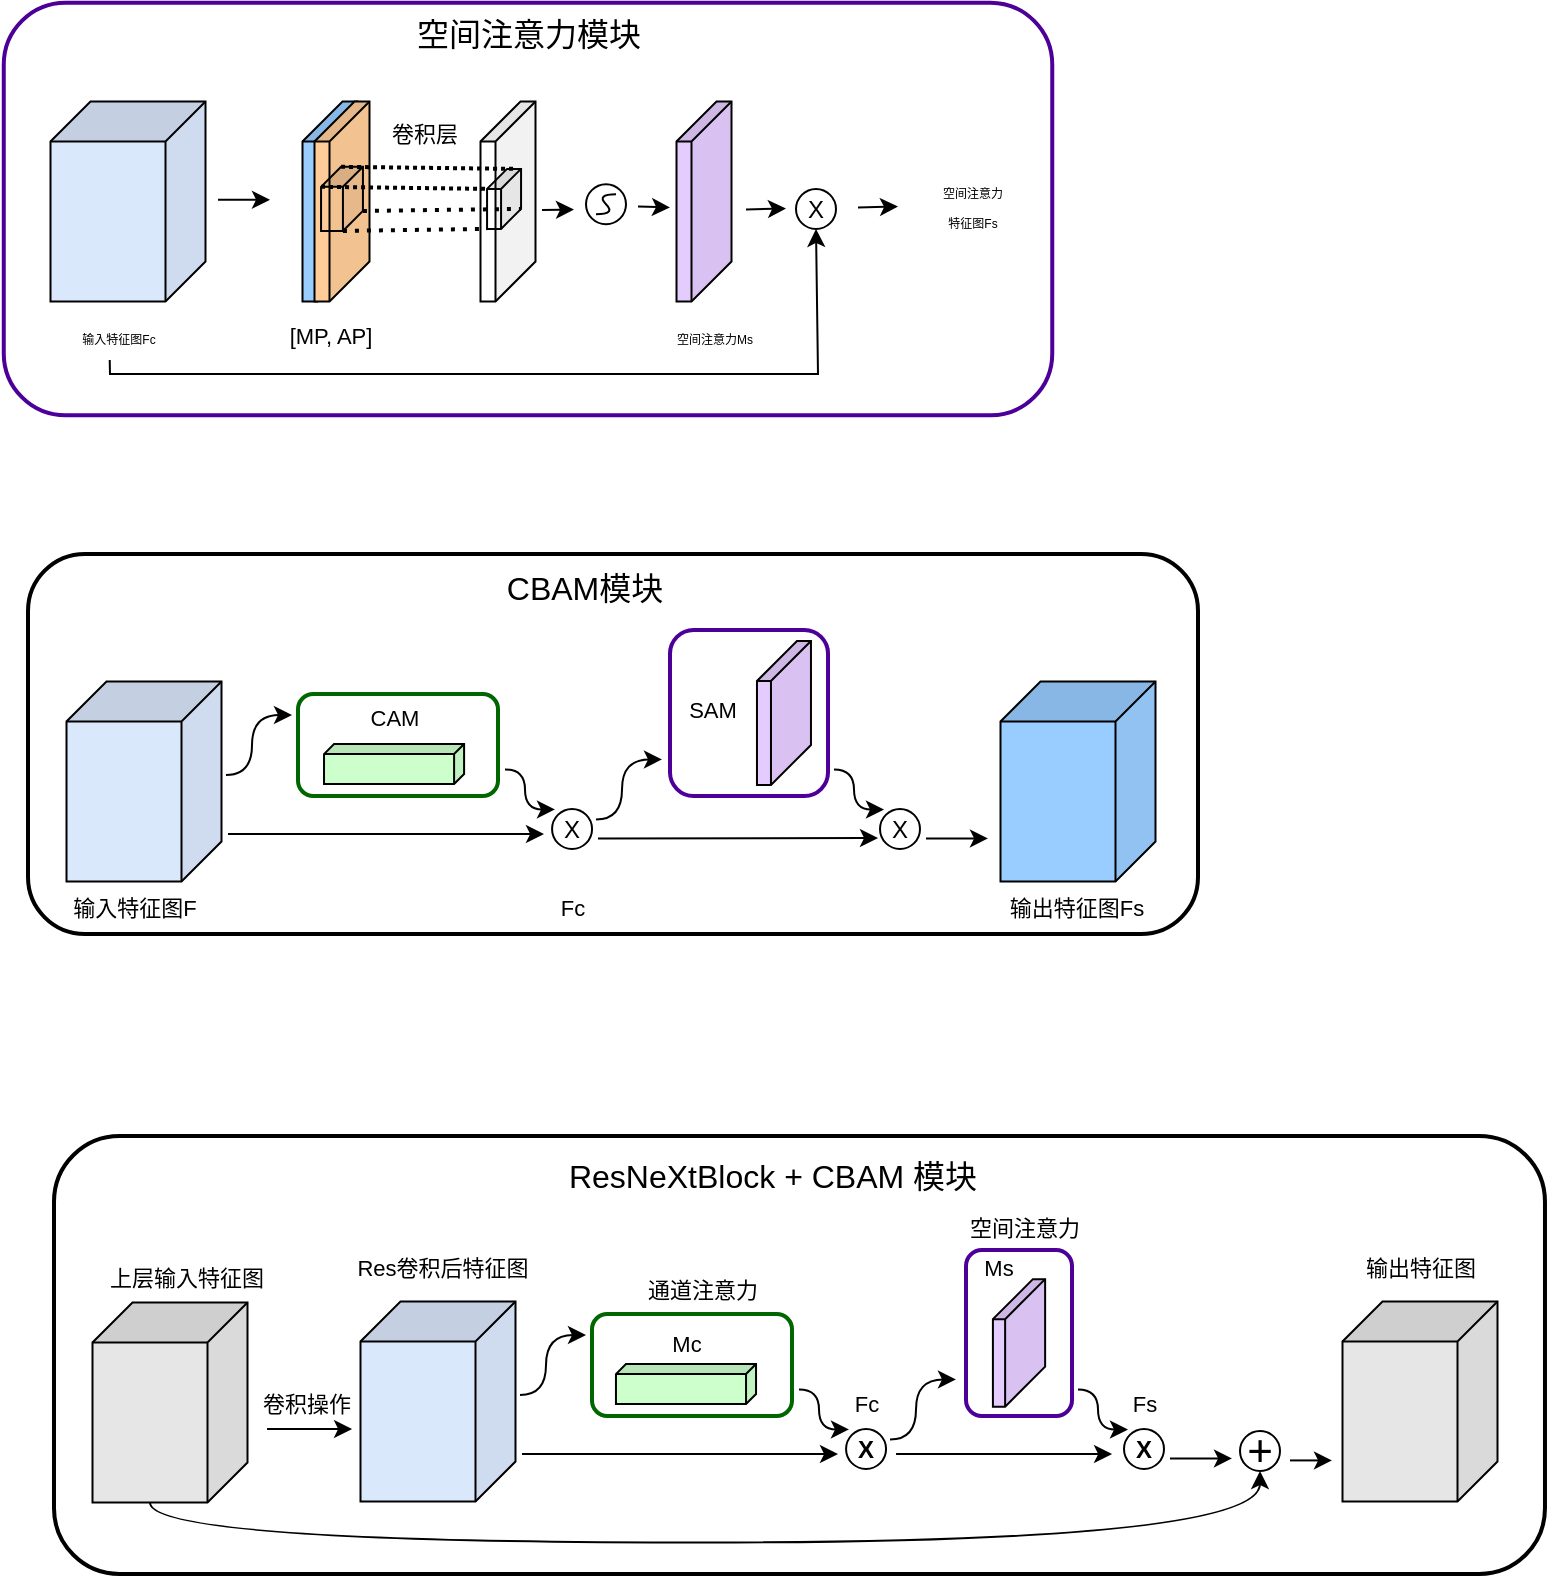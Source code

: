<mxfile version="17.1.3" type="github" pages="7"><diagram id="P4uVPvH5oAXCc-bLv-ti" name="CBAM"><mxGraphModel dx="1138" dy="590" grid="1" gridSize="10" guides="1" tooltips="1" connect="1" arrows="1" fold="1" page="1" pageScale="1" pageWidth="827" pageHeight="1169" math="0" shadow="0"><root><mxCell id="0"/><mxCell id="1" parent="0"/><mxCell id="OmXv-On-sO8BjMwPhj58-90" value="" style="rounded=1;whiteSpace=wrap;html=1;fontSize=22;strokeColor=#000000;strokeWidth=2;fillColor=none;" parent="1" vertex="1"><mxGeometry x="48" y="801" width="745.49" height="219" as="geometry"/></mxCell><mxCell id="OmXv-On-sO8BjMwPhj58-56" value="" style="rounded=1;whiteSpace=wrap;html=1;fontSize=16;strokeColor=#000000;strokeWidth=2;fillColor=#FFFFFF;" parent="1" vertex="1"><mxGeometry x="35" y="510" width="585" height="190" as="geometry"/></mxCell><mxCell id="OmXv-On-sO8BjMwPhj58-37" value="" style="rounded=1;whiteSpace=wrap;html=1;fontSize=16;strokeColor=#4C0099;strokeWidth=2;fillColor=none;" parent="1" vertex="1"><mxGeometry x="356" y="548" width="79.01" height="83" as="geometry"/></mxCell><mxCell id="OmXv-On-sO8BjMwPhj58-36" value="" style="rounded=1;whiteSpace=wrap;html=1;fontSize=16;strokeColor=#006600;strokeWidth=2;fillColor=none;" parent="1" vertex="1"><mxGeometry x="170" y="580" width="100" height="51" as="geometry"/></mxCell><mxCell id="OmXv-On-sO8BjMwPhj58-15" value="" style="rounded=1;whiteSpace=wrap;html=1;fontSize=16;strokeColor=#4C0099;strokeWidth=2;" parent="1" vertex="1"><mxGeometry x="22.88" y="234.38" width="524.25" height="206.25" as="geometry"/></mxCell><mxCell id="RFr-oRhvn_yr3Y6Qj72E-1" value="" style="shape=cube;whiteSpace=wrap;html=1;boundedLbl=1;backgroundOutline=1;darkOpacity=0.05;darkOpacity2=0.1;fillColor=#dae8fc;rotation=90;strokeColor=#000000;" parent="1" vertex="1"><mxGeometry x="35" y="295" width="100" height="77.5" as="geometry"/></mxCell><mxCell id="tYhVsvbPNTWm_CZpnboG-10" value="" style="shape=cube;whiteSpace=wrap;html=1;boundedLbl=1;backgroundOutline=1;darkOpacity=0.05;darkOpacity2=0.1;fillColor=#99CCFF;rotation=90;strokeColor=#000000;" parent="1" vertex="1"><mxGeometry x="136" y="320" width="100" height="27.5" as="geometry"/></mxCell><mxCell id="tYhVsvbPNTWm_CZpnboG-11" value="" style="shape=cube;whiteSpace=wrap;html=1;boundedLbl=1;backgroundOutline=1;darkOpacity=0.05;darkOpacity2=0.1;fillColor=#FFCC99;rotation=90;strokeColor=#000000;" parent="1" vertex="1"><mxGeometry x="142" y="320" width="100" height="27.5" as="geometry"/></mxCell><mxCell id="tYhVsvbPNTWm_CZpnboG-12" value="" style="shape=cube;whiteSpace=wrap;html=1;boundedLbl=1;backgroundOutline=1;darkOpacity=0.05;darkOpacity2=0.1;fillColor=#FFFFFF;rotation=90;strokeColor=#000000;" parent="1" vertex="1"><mxGeometry x="225" y="320" width="100" height="27.5" as="geometry"/></mxCell><mxCell id="tYhVsvbPNTWm_CZpnboG-32" value="" style="shape=cube;whiteSpace=wrap;html=1;boundedLbl=1;backgroundOutline=1;darkOpacity=0.05;darkOpacity2=0.1;fillColor=#E5CCFF;rotation=90;strokeColor=#000000;" parent="1" vertex="1"><mxGeometry x="323" y="320" width="100" height="27.5" as="geometry"/></mxCell><mxCell id="tYhVsvbPNTWm_CZpnboG-33" value="" style="ellipse;whiteSpace=wrap;html=1;aspect=fixed;strokeColor=#000000;fillColor=#FFFFFF;" parent="1" vertex="1"><mxGeometry x="314" y="325.13" width="20" height="20" as="geometry"/></mxCell><mxCell id="tYhVsvbPNTWm_CZpnboG-34" value="&lt;font style=&quot;vertical-align: inherit&quot;&gt;&lt;font style=&quot;vertical-align: inherit&quot;&gt;X&lt;/font&gt;&lt;/font&gt;" style="ellipse;whiteSpace=wrap;html=1;aspect=fixed;strokeColor=#000000;fillColor=#FFFFFF;" parent="1" vertex="1"><mxGeometry x="419" y="327.5" width="20" height="20" as="geometry"/></mxCell><mxCell id="tYhVsvbPNTWm_CZpnboG-40" value="" style="endArrow=none;html=1;rounded=0;endSize=6;curved=1;" parent="1" edge="1"><mxGeometry width="50" height="50" relative="1" as="geometry"><mxPoint x="319" y="340.13" as="sourcePoint"/><mxPoint x="329" y="330.13" as="targetPoint"/><Array as="points"><mxPoint x="329" y="340.13"/><mxPoint x="319" y="330.13"/></Array></mxGeometry></mxCell><mxCell id="tYhVsvbPNTWm_CZpnboG-42" value="&lt;font style=&quot;vertical-align: inherit&quot;&gt;&lt;font style=&quot;vertical-align: inherit ; font-size: 6px&quot;&gt;输入特征图Fc&lt;/font&gt;&lt;/font&gt;" style="text;html=1;align=center;verticalAlign=middle;resizable=0;points=[];autosize=1;strokeColor=none;fillColor=none;" parent="1" vertex="1"><mxGeometry x="35" y="391" width="90" height="20" as="geometry"/></mxCell><mxCell id="OmXv-On-sO8BjMwPhj58-2" value="&lt;font style=&quot;font-size: 11px&quot;&gt;[MP, AP]&lt;/font&gt;" style="text;html=1;align=center;verticalAlign=middle;resizable=0;points=[];autosize=1;strokeColor=none;fillColor=none;" parent="1" vertex="1"><mxGeometry x="156" y="391" width="60" height="20" as="geometry"/></mxCell><mxCell id="OmXv-On-sO8BjMwPhj58-3" value="&lt;font style=&quot;font-size: 11px&quot;&gt;卷积层&lt;/font&gt;" style="text;html=1;align=center;verticalAlign=middle;resizable=0;points=[];autosize=1;strokeColor=none;fillColor=none;" parent="1" vertex="1"><mxGeometry x="208.03" y="290" width="50" height="20" as="geometry"/></mxCell><mxCell id="OmXv-On-sO8BjMwPhj58-4" value="&lt;font style=&quot;vertical-align: inherit&quot;&gt;&lt;font style=&quot;vertical-align: inherit ; font-size: 6px&quot;&gt;空间注意力Ms&lt;/font&gt;&lt;/font&gt;" style="text;html=1;align=center;verticalAlign=middle;resizable=0;points=[];autosize=1;strokeColor=none;fillColor=none;" parent="1" vertex="1"><mxGeometry x="333" y="391" width="90" height="20" as="geometry"/></mxCell><mxCell id="OmXv-On-sO8BjMwPhj58-5" value="&lt;font style=&quot;vertical-align: inherit&quot;&gt;&lt;font style=&quot;vertical-align: inherit ; font-size: 6px&quot;&gt;空间注意力&lt;br&gt;特征图Fs&lt;/font&gt;&lt;/font&gt;" style="text;html=1;align=center;verticalAlign=middle;resizable=0;points=[];autosize=1;strokeColor=none;fillColor=none;" parent="1" vertex="1"><mxGeometry x="467" y="320" width="80" height="30" as="geometry"/></mxCell><mxCell id="OmXv-On-sO8BjMwPhj58-7" value="" style="endArrow=classic;html=1;rounded=0;fontSize=11;" parent="1" edge="1"><mxGeometry width="50" height="50" relative="1" as="geometry"><mxPoint x="130" y="332.89" as="sourcePoint"/><mxPoint x="156" y="332.89" as="targetPoint"/></mxGeometry></mxCell><mxCell id="OmXv-On-sO8BjMwPhj58-8" value="" style="endArrow=classic;html=1;rounded=0;fontSize=11;" parent="1" edge="1"><mxGeometry width="50" height="50" relative="1" as="geometry"><mxPoint x="292" y="338" as="sourcePoint"/><mxPoint x="308" y="337.75" as="targetPoint"/></mxGeometry></mxCell><mxCell id="OmXv-On-sO8BjMwPhj58-9" value="" style="endArrow=classic;html=1;rounded=0;fontSize=11;" parent="1" edge="1"><mxGeometry width="50" height="50" relative="1" as="geometry"><mxPoint x="340" y="336.25" as="sourcePoint"/><mxPoint x="356" y="336.75" as="targetPoint"/></mxGeometry></mxCell><mxCell id="OmXv-On-sO8BjMwPhj58-11" value="" style="endArrow=classic;html=1;rounded=0;fontSize=11;" parent="1" edge="1"><mxGeometry width="50" height="50" relative="1" as="geometry"><mxPoint x="394" y="337.75" as="sourcePoint"/><mxPoint x="414" y="337.25" as="targetPoint"/></mxGeometry></mxCell><mxCell id="OmXv-On-sO8BjMwPhj58-12" value="" style="endArrow=classic;html=1;rounded=0;fontSize=11;" parent="1" edge="1"><mxGeometry width="50" height="50" relative="1" as="geometry"><mxPoint x="450" y="336.75" as="sourcePoint"/><mxPoint x="470" y="336.25" as="targetPoint"/></mxGeometry></mxCell><mxCell id="OmXv-On-sO8BjMwPhj58-13" value="&lt;font style=&quot;vertical-align: inherit&quot;&gt;&lt;font style=&quot;vertical-align: inherit ; font-size: 16px&quot;&gt;空间注意力模块&lt;/font&gt;&lt;/font&gt;" style="text;html=1;align=center;verticalAlign=middle;resizable=0;points=[];autosize=1;strokeColor=none;fillColor=none;" parent="1" vertex="1"><mxGeometry x="220" y="240" width="130" height="20" as="geometry"/></mxCell><mxCell id="OmXv-On-sO8BjMwPhj58-16" value="" style="endArrow=classic;html=1;rounded=0;fontSize=16;exitX=0.454;exitY=1.098;exitDx=0;exitDy=0;exitPerimeter=0;entryX=0.5;entryY=1;entryDx=0;entryDy=0;" parent="1" source="tYhVsvbPNTWm_CZpnboG-42" target="tYhVsvbPNTWm_CZpnboG-34" edge="1"><mxGeometry width="50" height="50" relative="1" as="geometry"><mxPoint x="120" y="440" as="sourcePoint"/><mxPoint x="76" y="440" as="targetPoint"/><Array as="points"><mxPoint x="76" y="420"/><mxPoint x="430" y="420"/></Array></mxGeometry></mxCell><mxCell id="OmXv-On-sO8BjMwPhj58-17" value="" style="shape=cube;whiteSpace=wrap;html=1;boundedLbl=1;backgroundOutline=1;darkOpacity=0.05;darkOpacity2=0.1;fillColor=#dae8fc;rotation=90;strokeColor=#000000;" parent="1" vertex="1"><mxGeometry x="43" y="585" width="100" height="77.5" as="geometry"/></mxCell><mxCell id="OmXv-On-sO8BjMwPhj58-19" value="" style="shape=cube;whiteSpace=wrap;html=1;boundedLbl=1;backgroundOutline=1;darkOpacity=0.05;darkOpacity2=0.1;fillColor=none;rotation=90;strokeColor=#000000;size=10;" parent="1" vertex="1"><mxGeometry x="175.97" y="321.97" width="32.06" height="20.94" as="geometry"/></mxCell><mxCell id="OmXv-On-sO8BjMwPhj58-22" value="" style="shape=cube;whiteSpace=wrap;html=1;boundedLbl=1;backgroundOutline=1;darkOpacity=0.05;darkOpacity2=0.1;fillColor=none;rotation=90;strokeColor=#000000;size=10;" parent="1" vertex="1"><mxGeometry x="258.03" y="323.94" width="30" height="17" as="geometry"/></mxCell><mxCell id="OmXv-On-sO8BjMwPhj58-23" value="" style="endArrow=none;html=1;rounded=0;fontSize=16;strokeWidth=2;entryX=0;entryY=0;entryDx=10;entryDy=17;entryPerimeter=0;exitX=0;exitY=0;exitDx=10;exitDy=20.94;exitPerimeter=0;dashed=1;dashPattern=1 1;" parent="1" source="OmXv-On-sO8BjMwPhj58-19" target="OmXv-On-sO8BjMwPhj58-22" edge="1"><mxGeometry width="50" height="50" relative="1" as="geometry"><mxPoint x="150" y="260" as="sourcePoint"/><mxPoint x="200" y="210" as="targetPoint"/></mxGeometry></mxCell><mxCell id="OmXv-On-sO8BjMwPhj58-24" value="" style="endArrow=none;html=1;rounded=0;fontSize=16;strokeWidth=2;exitX=0;exitY=0;exitDx=0;exitDy=10.94;exitPerimeter=0;entryX=0;entryY=0;entryDx=0;entryDy=3.5;entryPerimeter=0;dashed=1;dashPattern=1 1;" parent="1" source="OmXv-On-sO8BjMwPhj58-19" target="OmXv-On-sO8BjMwPhj58-22" edge="1"><mxGeometry width="50" height="50" relative="1" as="geometry"><mxPoint x="220" y="360" as="sourcePoint"/><mxPoint x="270" y="310" as="targetPoint"/></mxGeometry></mxCell><mxCell id="OmXv-On-sO8BjMwPhj58-25" value="" style="endArrow=none;html=1;rounded=0;fontSize=16;strokeWidth=2;exitX=0;exitY=0;exitDx=32.06;exitDy=10;exitPerimeter=0;entryX=1;entryY=1;entryDx=0;entryDy=0;entryPerimeter=0;dashed=1;dashPattern=1 2;" parent="1" source="OmXv-On-sO8BjMwPhj58-19" target="OmXv-On-sO8BjMwPhj58-22" edge="1"><mxGeometry width="50" height="50" relative="1" as="geometry"><mxPoint x="230" y="390" as="sourcePoint"/><mxPoint x="260" y="350" as="targetPoint"/></mxGeometry></mxCell><mxCell id="OmXv-On-sO8BjMwPhj58-26" value="" style="endArrow=none;html=1;rounded=0;fontSize=16;strokeWidth=2;exitX=0;exitY=0;exitDx=22.06;exitDy=0;exitPerimeter=0;entryX=0;entryY=0;entryDx=20;entryDy=0;entryPerimeter=0;dashed=1;dashPattern=1 2;" parent="1" source="OmXv-On-sO8BjMwPhj58-19" target="OmXv-On-sO8BjMwPhj58-22" edge="1"><mxGeometry width="50" height="50" relative="1" as="geometry"><mxPoint x="220" y="410" as="sourcePoint"/><mxPoint x="270" y="360" as="targetPoint"/></mxGeometry></mxCell><mxCell id="OmXv-On-sO8BjMwPhj58-27" value="" style="shape=cube;whiteSpace=wrap;html=1;boundedLbl=1;backgroundOutline=1;darkOpacity=0.05;darkOpacity2=0.1;fillColor=#CCFFCC;rotation=90;strokeColor=#000000;size=5;" parent="1" vertex="1"><mxGeometry x="208.03" y="580" width="20" height="70.04" as="geometry"/></mxCell><mxCell id="OmXv-On-sO8BjMwPhj58-28" value="" style="shape=cube;whiteSpace=wrap;html=1;boundedLbl=1;backgroundOutline=1;darkOpacity=0.05;darkOpacity2=0.1;fillColor=#E5CCFF;rotation=90;strokeColor=#000000;" parent="1" vertex="1"><mxGeometry x="377" y="576" width="71.97" height="27" as="geometry"/></mxCell><mxCell id="OmXv-On-sO8BjMwPhj58-29" value="" style="shape=cube;whiteSpace=wrap;html=1;boundedLbl=1;backgroundOutline=1;darkOpacity=0.05;darkOpacity2=0.1;fillColor=#99CCFF;rotation=90;strokeColor=#000000;" parent="1" vertex="1"><mxGeometry x="510" y="585" width="100" height="77.5" as="geometry"/></mxCell><mxCell id="OmXv-On-sO8BjMwPhj58-31" value="&lt;font style=&quot;font-size: 11px&quot;&gt;CAM&lt;/font&gt;" style="text;html=1;align=center;verticalAlign=middle;resizable=0;points=[];autosize=1;strokeColor=none;fillColor=none;fontSize=16;" parent="1" vertex="1"><mxGeometry x="198.03" y="575" width="40" height="30" as="geometry"/></mxCell><mxCell id="OmXv-On-sO8BjMwPhj58-32" value="&lt;span style=&quot;font-size: 11px&quot;&gt;SAM&lt;/span&gt;" style="text;html=1;align=center;verticalAlign=middle;resizable=0;points=[];autosize=1;strokeColor=none;fillColor=none;fontSize=16;" parent="1" vertex="1"><mxGeometry x="357" y="571" width="40" height="30" as="geometry"/></mxCell><mxCell id="OmXv-On-sO8BjMwPhj58-33" value="&lt;font style=&quot;vertical-align: inherit&quot;&gt;&lt;font style=&quot;vertical-align: inherit&quot;&gt;X&lt;/font&gt;&lt;/font&gt;" style="ellipse;whiteSpace=wrap;html=1;aspect=fixed;strokeColor=#000000;fillColor=#FFFFFF;" parent="1" vertex="1"><mxGeometry x="297.03" y="637.5" width="20" height="20" as="geometry"/></mxCell><mxCell id="OmXv-On-sO8BjMwPhj58-34" value="&lt;font style=&quot;vertical-align: inherit&quot;&gt;&lt;font style=&quot;vertical-align: inherit&quot;&gt;X&lt;/font&gt;&lt;/font&gt;" style="ellipse;whiteSpace=wrap;html=1;aspect=fixed;strokeColor=#000000;fillColor=#FFFFFF;" parent="1" vertex="1"><mxGeometry x="461" y="637.5" width="20" height="20" as="geometry"/></mxCell><mxCell id="OmXv-On-sO8BjMwPhj58-35" value="&lt;font style=&quot;font-size: 16px&quot;&gt;CBAM模块&lt;/font&gt;" style="text;html=1;align=center;verticalAlign=middle;resizable=0;points=[];autosize=1;strokeColor=none;fillColor=none;fontSize=11;" parent="1" vertex="1"><mxGeometry x="268" y="517" width="90" height="20" as="geometry"/></mxCell><mxCell id="OmXv-On-sO8BjMwPhj58-40" value="" style="endArrow=classic;html=1;rounded=0;fontSize=16;strokeWidth=1;" parent="1" edge="1"><mxGeometry width="50" height="50" relative="1" as="geometry"><mxPoint x="135" y="650.04" as="sourcePoint"/><mxPoint x="293" y="650.04" as="targetPoint"/></mxGeometry></mxCell><mxCell id="OmXv-On-sO8BjMwPhj58-41" value="" style="endArrow=classic;html=1;rounded=0;fontSize=16;strokeWidth=1;" parent="1" edge="1"><mxGeometry width="50" height="50" relative="1" as="geometry"><mxPoint x="320" y="652.21" as="sourcePoint"/><mxPoint x="460" y="652" as="targetPoint"/></mxGeometry></mxCell><mxCell id="OmXv-On-sO8BjMwPhj58-42" value="" style="endArrow=classic;html=1;rounded=0;fontSize=16;strokeWidth=1;" parent="1" edge="1"><mxGeometry width="50" height="50" relative="1" as="geometry"><mxPoint x="484" y="652.21" as="sourcePoint"/><mxPoint x="515" y="652.21" as="targetPoint"/></mxGeometry></mxCell><mxCell id="OmXv-On-sO8BjMwPhj58-44" value="" style="endArrow=classic;html=1;rounded=0;fontSize=16;strokeWidth=1;edgeStyle=orthogonalEdgeStyle;curved=1;" parent="1" edge="1"><mxGeometry width="50" height="50" relative="1" as="geometry"><mxPoint x="134" y="620.5" as="sourcePoint"/><mxPoint x="167" y="590.5" as="targetPoint"/><Array as="points"><mxPoint x="147" y="620.5"/><mxPoint x="147" y="590.5"/></Array></mxGeometry></mxCell><mxCell id="OmXv-On-sO8BjMwPhj58-45" value="" style="endArrow=classic;html=1;rounded=0;fontSize=16;strokeWidth=1;edgeStyle=orthogonalEdgeStyle;curved=1;" parent="1" edge="1"><mxGeometry width="50" height="50" relative="1" as="geometry"><mxPoint x="319" y="642.73" as="sourcePoint"/><mxPoint x="352" y="612.73" as="targetPoint"/><Array as="points"><mxPoint x="332" y="642.73"/><mxPoint x="332" y="612.73"/></Array></mxGeometry></mxCell><mxCell id="OmXv-On-sO8BjMwPhj58-48" value="" style="endArrow=classic;html=1;rounded=0;fontSize=16;strokeWidth=1;edgeStyle=orthogonalEdgeStyle;curved=1;" parent="1" edge="1"><mxGeometry width="50" height="50" relative="1" as="geometry"><mxPoint x="273.5" y="617.74" as="sourcePoint"/><mxPoint x="298.5" y="637.74" as="targetPoint"/><Array as="points"><mxPoint x="283.5" y="617.74"/><mxPoint x="283.5" y="637.74"/></Array></mxGeometry></mxCell><mxCell id="OmXv-On-sO8BjMwPhj58-51" value="" style="endArrow=classic;html=1;rounded=0;fontSize=16;strokeWidth=1;edgeStyle=orthogonalEdgeStyle;curved=1;" parent="1" edge="1"><mxGeometry width="50" height="50" relative="1" as="geometry"><mxPoint x="438" y="617.76" as="sourcePoint"/><mxPoint x="463" y="637.76" as="targetPoint"/><Array as="points"><mxPoint x="448" y="617.76"/><mxPoint x="448" y="637.76"/></Array></mxGeometry></mxCell><mxCell id="OmXv-On-sO8BjMwPhj58-53" value="&lt;font style=&quot;font-size: 11px&quot;&gt;输入特征图F&lt;/font&gt;" style="text;html=1;align=center;verticalAlign=middle;resizable=0;points=[];autosize=1;strokeColor=none;fillColor=none;fontSize=16;" parent="1" vertex="1"><mxGeometry x="48" y="670" width="80" height="30" as="geometry"/></mxCell><mxCell id="OmXv-On-sO8BjMwPhj58-54" value="&lt;font style=&quot;font-size: 11px&quot;&gt;Fc&lt;/font&gt;" style="text;html=1;align=center;verticalAlign=middle;resizable=0;points=[];autosize=1;strokeColor=none;fillColor=none;fontSize=16;" parent="1" vertex="1"><mxGeometry x="292.03" y="670" width="30" height="30" as="geometry"/></mxCell><mxCell id="OmXv-On-sO8BjMwPhj58-55" value="&lt;font style=&quot;font-size: 11px&quot;&gt;输出特征图Fs&lt;/font&gt;" style="text;html=1;align=center;verticalAlign=middle;resizable=0;points=[];autosize=1;strokeColor=none;fillColor=none;fontSize=16;" parent="1" vertex="1"><mxGeometry x="514" y="670" width="90" height="30" as="geometry"/></mxCell><mxCell id="OmXv-On-sO8BjMwPhj58-58" value="" style="rounded=1;whiteSpace=wrap;html=1;fontSize=16;strokeColor=#4C0099;strokeWidth=2;fillColor=none;" parent="1" vertex="1"><mxGeometry x="504" y="858" width="53.01" height="83" as="geometry"/></mxCell><mxCell id="OmXv-On-sO8BjMwPhj58-59" value="" style="rounded=1;whiteSpace=wrap;html=1;fontSize=16;strokeColor=#006600;strokeWidth=2;fillColor=none;" parent="1" vertex="1"><mxGeometry x="317" y="890" width="100" height="51" as="geometry"/></mxCell><mxCell id="OmXv-On-sO8BjMwPhj58-60" value="" style="shape=cube;whiteSpace=wrap;html=1;boundedLbl=1;backgroundOutline=1;darkOpacity=0.05;darkOpacity2=0.1;fillColor=#dae8fc;rotation=90;strokeColor=#000000;" parent="1" vertex="1"><mxGeometry x="190" y="895" width="100" height="77.5" as="geometry"/></mxCell><mxCell id="OmXv-On-sO8BjMwPhj58-61" value="" style="shape=cube;whiteSpace=wrap;html=1;boundedLbl=1;backgroundOutline=1;darkOpacity=0.05;darkOpacity2=0.1;fillColor=#CCFFCC;rotation=90;strokeColor=#000000;size=5;" parent="1" vertex="1"><mxGeometry x="354" y="890" width="20" height="70.04" as="geometry"/></mxCell><mxCell id="OmXv-On-sO8BjMwPhj58-62" value="" style="shape=cube;whiteSpace=wrap;html=1;boundedLbl=1;backgroundOutline=1;darkOpacity=0.05;darkOpacity2=0.1;fillColor=#E5CCFF;rotation=90;strokeColor=#000000;" parent="1" vertex="1"><mxGeometry x="498.64" y="891.39" width="63.74" height="26.11" as="geometry"/></mxCell><mxCell id="OmXv-On-sO8BjMwPhj58-63" value="" style="shape=cube;whiteSpace=wrap;html=1;boundedLbl=1;backgroundOutline=1;darkOpacity=0.05;darkOpacity2=0.1;fillColor=#E6E6E6;rotation=90;strokeColor=#000000;" parent="1" vertex="1"><mxGeometry x="681" y="895" width="100" height="77.5" as="geometry"/></mxCell><mxCell id="OmXv-On-sO8BjMwPhj58-64" value="&lt;span style=&quot;font-size: 11px&quot;&gt;通道注意力&lt;/span&gt;" style="text;html=1;align=center;verticalAlign=middle;resizable=0;points=[];autosize=1;strokeColor=none;fillColor=none;fontSize=16;" parent="1" vertex="1"><mxGeometry x="332" y="861.39" width="80" height="30" as="geometry"/></mxCell><mxCell id="OmXv-On-sO8BjMwPhj58-65" value="&lt;span style=&quot;font-size: 11px&quot;&gt;空间注意力&lt;/span&gt;" style="text;html=1;align=center;verticalAlign=middle;resizable=0;points=[];autosize=1;strokeColor=none;fillColor=none;fontSize=16;" parent="1" vertex="1"><mxGeometry x="493" y="830" width="80" height="30" as="geometry"/></mxCell><mxCell id="OmXv-On-sO8BjMwPhj58-66" value="&lt;font style=&quot;vertical-align: inherit&quot;&gt;&lt;font style=&quot;vertical-align: inherit&quot;&gt;&lt;b&gt;X&lt;/b&gt;&lt;/font&gt;&lt;/font&gt;" style="ellipse;whiteSpace=wrap;html=1;aspect=fixed;strokeColor=#000000;fillColor=#FFFFFF;" parent="1" vertex="1"><mxGeometry x="444.03" y="947.5" width="20" height="20" as="geometry"/></mxCell><mxCell id="OmXv-On-sO8BjMwPhj58-67" value="&lt;font style=&quot;vertical-align: inherit&quot;&gt;&lt;font style=&quot;vertical-align: inherit&quot;&gt;&lt;b&gt;X&lt;/b&gt;&lt;/font&gt;&lt;/font&gt;" style="ellipse;whiteSpace=wrap;html=1;aspect=fixed;strokeColor=#000000;fillColor=#FFFFFF;" parent="1" vertex="1"><mxGeometry x="583" y="947.5" width="20" height="20" as="geometry"/></mxCell><mxCell id="OmXv-On-sO8BjMwPhj58-68" value="&lt;font style=&quot;font-size: 16px&quot;&gt;ResNeXtBlock + CBAM 模块&lt;/font&gt;" style="text;html=1;align=center;verticalAlign=middle;resizable=0;points=[];autosize=1;strokeColor=none;fillColor=none;fontSize=11;" parent="1" vertex="1"><mxGeometry x="299.5" y="811" width="214" height="19" as="geometry"/></mxCell><mxCell id="OmXv-On-sO8BjMwPhj58-69" value="" style="endArrow=classic;html=1;rounded=0;fontSize=16;strokeWidth=1;" parent="1" edge="1"><mxGeometry width="50" height="50" relative="1" as="geometry"><mxPoint x="282" y="960.04" as="sourcePoint"/><mxPoint x="440" y="960.04" as="targetPoint"/></mxGeometry></mxCell><mxCell id="OmXv-On-sO8BjMwPhj58-70" value="" style="endArrow=classic;html=1;rounded=0;fontSize=16;strokeWidth=1;" parent="1" edge="1"><mxGeometry width="50" height="50" relative="1" as="geometry"><mxPoint x="469.03" y="960.04" as="sourcePoint"/><mxPoint x="577.03" y="960.04" as="targetPoint"/><Array as="points"><mxPoint x="499.03" y="960.04"/></Array></mxGeometry></mxCell><mxCell id="OmXv-On-sO8BjMwPhj58-71" value="" style="endArrow=classic;html=1;rounded=0;fontSize=16;strokeWidth=1;" parent="1" edge="1"><mxGeometry width="50" height="50" relative="1" as="geometry"><mxPoint x="606" y="962.21" as="sourcePoint"/><mxPoint x="637" y="962.21" as="targetPoint"/></mxGeometry></mxCell><mxCell id="OmXv-On-sO8BjMwPhj58-72" value="" style="endArrow=classic;html=1;rounded=0;fontSize=16;strokeWidth=1;edgeStyle=orthogonalEdgeStyle;curved=1;" parent="1" edge="1"><mxGeometry width="50" height="50" relative="1" as="geometry"><mxPoint x="281" y="930.5" as="sourcePoint"/><mxPoint x="314" y="900.5" as="targetPoint"/><Array as="points"><mxPoint x="294" y="930.5"/><mxPoint x="294" y="900.5"/></Array></mxGeometry></mxCell><mxCell id="OmXv-On-sO8BjMwPhj58-73" value="" style="endArrow=classic;html=1;rounded=0;fontSize=16;strokeWidth=1;edgeStyle=orthogonalEdgeStyle;curved=1;" parent="1" edge="1"><mxGeometry width="50" height="50" relative="1" as="geometry"><mxPoint x="466" y="952.73" as="sourcePoint"/><mxPoint x="499" y="922.73" as="targetPoint"/><Array as="points"><mxPoint x="479" y="952.73"/><mxPoint x="479" y="922.73"/></Array></mxGeometry></mxCell><mxCell id="OmXv-On-sO8BjMwPhj58-74" value="" style="endArrow=classic;html=1;rounded=0;fontSize=16;strokeWidth=1;edgeStyle=orthogonalEdgeStyle;curved=1;" parent="1" edge="1"><mxGeometry width="50" height="50" relative="1" as="geometry"><mxPoint x="420.5" y="927.74" as="sourcePoint"/><mxPoint x="445.5" y="947.74" as="targetPoint"/><Array as="points"><mxPoint x="430.5" y="927.74"/><mxPoint x="430.5" y="947.74"/></Array></mxGeometry></mxCell><mxCell id="OmXv-On-sO8BjMwPhj58-75" value="" style="endArrow=classic;html=1;rounded=0;fontSize=16;strokeWidth=1;edgeStyle=orthogonalEdgeStyle;curved=1;" parent="1" edge="1"><mxGeometry width="50" height="50" relative="1" as="geometry"><mxPoint x="560" y="927.76" as="sourcePoint"/><mxPoint x="585" y="947.76" as="targetPoint"/><Array as="points"><mxPoint x="570" y="927.76"/><mxPoint x="570" y="947.76"/></Array></mxGeometry></mxCell><mxCell id="OmXv-On-sO8BjMwPhj58-76" value="&lt;font style=&quot;font-size: 11px&quot;&gt;Res卷积后特征图&lt;/font&gt;" style="text;html=1;align=center;verticalAlign=middle;resizable=0;points=[];autosize=1;strokeColor=none;fillColor=none;fontSize=16;" parent="1" vertex="1"><mxGeometry x="187.03" y="850" width="110" height="30" as="geometry"/></mxCell><mxCell id="OmXv-On-sO8BjMwPhj58-77" value="&lt;font style=&quot;font-size: 11px&quot;&gt;Fc&lt;/font&gt;" style="text;html=1;align=center;verticalAlign=middle;resizable=0;points=[];autosize=1;strokeColor=none;fillColor=none;fontSize=16;" parent="1" vertex="1"><mxGeometry x="439.03" y="917.5" width="30" height="30" as="geometry"/></mxCell><mxCell id="OmXv-On-sO8BjMwPhj58-78" value="&lt;font style=&quot;font-size: 11px&quot;&gt;输出特征图&lt;/font&gt;" style="text;html=1;align=center;verticalAlign=middle;resizable=0;points=[];autosize=1;strokeColor=none;fillColor=none;fontSize=16;" parent="1" vertex="1"><mxGeometry x="691" y="850" width="80" height="30" as="geometry"/></mxCell><mxCell id="OmXv-On-sO8BjMwPhj58-79" value="&lt;span style=&quot;font-size: 11px&quot;&gt;Mc&lt;/span&gt;" style="text;html=1;align=center;verticalAlign=middle;resizable=0;points=[];autosize=1;strokeColor=none;fillColor=none;fontSize=16;" parent="1" vertex="1"><mxGeometry x="349" y="887.5" width="30" height="30" as="geometry"/></mxCell><mxCell id="OmXv-On-sO8BjMwPhj58-80" value="&lt;span style=&quot;font-size: 11px&quot;&gt;Ms&lt;/span&gt;" style="text;html=1;align=center;verticalAlign=middle;resizable=0;points=[];autosize=1;strokeColor=none;fillColor=none;fontSize=16;" parent="1" vertex="1"><mxGeometry x="505" y="850" width="30" height="30" as="geometry"/></mxCell><mxCell id="OmXv-On-sO8BjMwPhj58-89" style="edgeStyle=orthogonalEdgeStyle;curved=1;rounded=0;orthogonalLoop=1;jettySize=auto;html=1;exitX=0;exitY=0;exitDx=100;exitDy=48.75;exitPerimeter=0;entryX=0.5;entryY=1;entryDx=0;entryDy=0;fontSize=22;strokeWidth=1;" parent="1" source="OmXv-On-sO8BjMwPhj58-81" target="OmXv-On-sO8BjMwPhj58-87" edge="1"><mxGeometry relative="1" as="geometry"/></mxCell><mxCell id="OmXv-On-sO8BjMwPhj58-81" value="" style="shape=cube;whiteSpace=wrap;html=1;boundedLbl=1;backgroundOutline=1;darkOpacity=0.05;darkOpacity2=0.1;fillColor=#E6E6E6;rotation=90;strokeColor=#000000;" parent="1" vertex="1"><mxGeometry x="56" y="895.5" width="100" height="77.5" as="geometry"/></mxCell><mxCell id="OmXv-On-sO8BjMwPhj58-82" value="&lt;font style=&quot;font-size: 11px&quot;&gt;Fs&lt;/font&gt;" style="text;html=1;align=center;verticalAlign=middle;resizable=0;points=[];autosize=1;strokeColor=none;fillColor=none;fontSize=16;" parent="1" vertex="1"><mxGeometry x="578" y="917.5" width="30" height="30" as="geometry"/></mxCell><mxCell id="OmXv-On-sO8BjMwPhj58-83" value="&lt;font style=&quot;font-size: 11px&quot;&gt;上层输入特征图&lt;/font&gt;" style="text;html=1;align=center;verticalAlign=middle;resizable=0;points=[];autosize=1;strokeColor=none;fillColor=none;fontSize=16;" parent="1" vertex="1"><mxGeometry x="64" y="854.5" width="100" height="30" as="geometry"/></mxCell><mxCell id="OmXv-On-sO8BjMwPhj58-84" value="" style="endArrow=classic;html=1;rounded=0;fontSize=16;strokeWidth=1;" parent="1" edge="1"><mxGeometry width="50" height="50" relative="1" as="geometry"><mxPoint x="154.52" y="947.5" as="sourcePoint"/><mxPoint x="197.03" y="947.5" as="targetPoint"/></mxGeometry></mxCell><mxCell id="OmXv-On-sO8BjMwPhj58-86" value="&lt;font style=&quot;font-size: 11px&quot;&gt;卷积操作&lt;/font&gt;" style="text;html=1;align=center;verticalAlign=middle;resizable=0;points=[];autosize=1;strokeColor=none;fillColor=none;fontSize=16;" parent="1" vertex="1"><mxGeometry x="144.03" y="917.5" width="60" height="30" as="geometry"/></mxCell><mxCell id="OmXv-On-sO8BjMwPhj58-87" value="&lt;font style=&quot;font-size: 22px&quot;&gt;+&lt;/font&gt;" style="ellipse;whiteSpace=wrap;html=1;aspect=fixed;strokeColor=#000000;fillColor=#FFFFFF;" parent="1" vertex="1"><mxGeometry x="641" y="948.5" width="20" height="20" as="geometry"/></mxCell><mxCell id="OmXv-On-sO8BjMwPhj58-88" value="" style="endArrow=classic;html=1;rounded=0;fontSize=16;strokeWidth=1;" parent="1" edge="1"><mxGeometry width="50" height="50" relative="1" as="geometry"><mxPoint x="666" y="963.21" as="sourcePoint"/><mxPoint x="687" y="963.21" as="targetPoint"/></mxGeometry></mxCell></root></mxGraphModel></diagram><diagram id="SNBbljrYU8Frh6ceCkra" name="SK卷积"><mxGraphModel dx="1185" dy="662" grid="1" gridSize="10" guides="1" tooltips="1" connect="1" arrows="1" fold="1" page="1" pageScale="1" pageWidth="827" pageHeight="1169" math="1" shadow="0"><root><mxCell id="fGuVIXl-1WcrzUuFmy-y-0"/><mxCell id="fGuVIXl-1WcrzUuFmy-y-1" parent="fGuVIXl-1WcrzUuFmy-y-0"/><mxCell id="TsjFoxmnBVxw4dMu75R6-18" value="" style="shape=cube;whiteSpace=wrap;html=1;boundedLbl=1;backgroundOutline=1;darkOpacity=0.05;darkOpacity2=0.1;fillColor=#FFFFFF;rotation=90;strokeColor=#000000;size=33;" vertex="1" parent="fGuVIXl-1WcrzUuFmy-y-1"><mxGeometry x="260" y="602" width="125.71" height="119.93" as="geometry"/></mxCell><mxCell id="x1oGXl7eb33ZnE0H2m_A-0" value="" style="shape=cube;whiteSpace=wrap;html=1;boundedLbl=1;backgroundOutline=1;darkOpacity=0.05;darkOpacity2=0.1;fillColor=#99CCFF;rotation=90;strokeColor=#000000;size=33;gradientColor=#ffffff;" vertex="1" parent="fGuVIXl-1WcrzUuFmy-y-1"><mxGeometry x="83.47" y="511.64" width="125.71" height="119.93" as="geometry"/></mxCell><mxCell id="TsjFoxmnBVxw4dMu75R6-0" value="&lt;b&gt;&lt;font style=&quot;font-size: 22px&quot; face=&quot;Georgia&quot;&gt;X&lt;/font&gt;&lt;/b&gt;" style="text;html=1;align=center;verticalAlign=middle;resizable=0;points=[];autosize=1;strokeColor=none;fillColor=none;fontSize=20;" vertex="1" parent="fGuVIXl-1WcrzUuFmy-y-1"><mxGeometry x="111" y="569" width="30" height="30" as="geometry"/></mxCell><mxCell id="TsjFoxmnBVxw4dMu75R6-1" value="&lt;font style=&quot;font-size: 14px&quot;&gt;h&lt;/font&gt;" style="text;html=1;align=center;verticalAlign=middle;resizable=0;points=[];autosize=1;strokeColor=none;fillColor=none;fontSize=22;" vertex="1" parent="fGuVIXl-1WcrzUuFmy-y-1"><mxGeometry x="170" y="570" width="20" height="30" as="geometry"/></mxCell><mxCell id="TsjFoxmnBVxw4dMu75R6-2" value="&lt;font style=&quot;font-size: 14px&quot;&gt;w&lt;/font&gt;" style="text;html=1;align=center;verticalAlign=middle;resizable=0;points=[];autosize=1;strokeColor=none;fillColor=none;fontSize=22;" vertex="1" parent="fGuVIXl-1WcrzUuFmy-y-1"><mxGeometry x="190" y="600" width="30" height="30" as="geometry"/></mxCell><mxCell id="TsjFoxmnBVxw4dMu75R6-3" value="&lt;font style=&quot;font-size: 14px&quot;&gt;C&lt;/font&gt;" style="text;html=1;align=center;verticalAlign=middle;resizable=0;points=[];autosize=1;strokeColor=none;fillColor=none;fontSize=22;" vertex="1" parent="fGuVIXl-1WcrzUuFmy-y-1"><mxGeometry x="110" y="630" width="30" height="30" as="geometry"/></mxCell><mxCell id="TsjFoxmnBVxw4dMu75R6-4" value="" style="endArrow=classic;html=1;rounded=0;fontSize=14;strokeWidth=1;curved=1;" edge="1" parent="fGuVIXl-1WcrzUuFmy-y-1"><mxGeometry width="50" height="50" relative="1" as="geometry"><mxPoint x="42" y="585" as="sourcePoint"/><mxPoint x="85.47" y="584.58" as="targetPoint"/></mxGeometry></mxCell><mxCell id="TsjFoxmnBVxw4dMu75R6-5" value="" style="shape=cube;whiteSpace=wrap;html=1;boundedLbl=1;backgroundOutline=1;darkOpacity=0.05;darkOpacity2=0.1;fillColor=#3399FF;rotation=90;strokeColor=#000000;size=33;gradientColor=#CCE5FF;" vertex="1" parent="fGuVIXl-1WcrzUuFmy-y-1"><mxGeometry x="457.47" y="512.03" width="125.71" height="119.93" as="geometry"/></mxCell><mxCell id="TsjFoxmnBVxw4dMu75R6-10" value="&lt;span style=&quot;text-align: left&quot;&gt;&lt;font style=&quot;font-size: 16px&quot;&gt;$$ \hat{F}\ $$&lt;/font&gt;&lt;/span&gt;" style="text;html=1;align=center;verticalAlign=middle;resizable=0;points=[];autosize=1;strokeColor=none;fillColor=none;fontSize=14;" vertex="1" parent="fGuVIXl-1WcrzUuFmy-y-1"><mxGeometry x="171" y="506.97" width="110" height="20" as="geometry"/></mxCell><mxCell id="TsjFoxmnBVxw4dMu75R6-11" value="&lt;span style=&quot;text-align: left&quot;&gt;&lt;font style=&quot;font-size: 16px&quot;&gt;$$ \tilde{F}\ $$&lt;/font&gt;&lt;/span&gt;" style="text;html=1;align=center;verticalAlign=middle;resizable=0;points=[];autosize=1;strokeColor=none;fillColor=none;fontSize=14;" vertex="1" parent="fGuVIXl-1WcrzUuFmy-y-1"><mxGeometry x="165" y="635" width="120" height="20" as="geometry"/></mxCell><mxCell id="TsjFoxmnBVxw4dMu75R6-29" value="" style="shape=cube;whiteSpace=wrap;html=1;boundedLbl=1;backgroundOutline=1;darkOpacity=0.05;darkOpacity2=0.1;fillColor=#B3FF66;rotation=90;strokeColor=none;size=33;gradientColor=#E6FFCC;" vertex="1" parent="fGuVIXl-1WcrzUuFmy-y-1"><mxGeometry x="219" y="646.97" width="120" height="30" as="geometry"/></mxCell><mxCell id="TsjFoxmnBVxw4dMu75R6-34" value="" style="shape=cube;whiteSpace=wrap;html=1;boundedLbl=1;backgroundOutline=1;darkOpacity=0.05;darkOpacity2=0.1;fillColor=#E6FFCC;rotation=90;strokeColor=none;size=33;gradientColor=#B3FF66;" vertex="1" parent="fGuVIXl-1WcrzUuFmy-y-1"><mxGeometry x="229" y="646.97" width="120" height="30" as="geometry"/></mxCell><mxCell id="TsjFoxmnBVxw4dMu75R6-35" value="" style="shape=cube;whiteSpace=wrap;html=1;boundedLbl=1;backgroundOutline=1;darkOpacity=0.05;darkOpacity2=0.1;fillColor=#E6FFCC;rotation=90;strokeColor=none;size=33;gradientColor=#B3FF66;" vertex="1" parent="fGuVIXl-1WcrzUuFmy-y-1"><mxGeometry x="239" y="646.97" width="120" height="30" as="geometry"/></mxCell><mxCell id="TsjFoxmnBVxw4dMu75R6-36" value="" style="shape=cube;whiteSpace=wrap;html=1;boundedLbl=1;backgroundOutline=1;darkOpacity=0.05;darkOpacity2=0.1;fillColor=#E6FFCC;rotation=90;strokeColor=none;size=33;gradientColor=#B3FF66;" vertex="1" parent="fGuVIXl-1WcrzUuFmy-y-1"><mxGeometry x="249" y="646.97" width="120" height="30" as="geometry"/></mxCell><mxCell id="TsjFoxmnBVxw4dMu75R6-37" value="" style="shape=cube;whiteSpace=wrap;html=1;boundedLbl=1;backgroundOutline=1;darkOpacity=0.05;darkOpacity2=0.1;fillColor=#E6FFCC;rotation=90;strokeColor=none;size=33;gradientColor=#B3FF66;" vertex="1" parent="fGuVIXl-1WcrzUuFmy-y-1"><mxGeometry x="259" y="646.97" width="120" height="30" as="geometry"/></mxCell><mxCell id="TsjFoxmnBVxw4dMu75R6-38" value="" style="shape=cube;whiteSpace=wrap;html=1;boundedLbl=1;backgroundOutline=1;darkOpacity=0.05;darkOpacity2=0.1;fillColor=#E6FFCC;rotation=90;strokeColor=none;size=33;gradientColor=#B3FF66;" vertex="1" parent="fGuVIXl-1WcrzUuFmy-y-1"><mxGeometry x="269" y="646.97" width="120" height="30" as="geometry"/></mxCell><mxCell id="TsjFoxmnBVxw4dMu75R6-39" value="" style="shape=cube;whiteSpace=wrap;html=1;boundedLbl=1;backgroundOutline=1;darkOpacity=0.05;darkOpacity2=0.1;fillColor=#E6FFCC;rotation=90;strokeColor=none;size=33;gradientColor=#B3FF66;" vertex="1" parent="fGuVIXl-1WcrzUuFmy-y-1"><mxGeometry x="279" y="647.97" width="120" height="30" as="geometry"/></mxCell><mxCell id="TsjFoxmnBVxw4dMu75R6-40" value="" style="shape=cube;whiteSpace=wrap;html=1;boundedLbl=1;backgroundOutline=1;darkOpacity=0.05;darkOpacity2=0.1;fillColor=#E6FFCC;rotation=90;strokeColor=none;size=33;gradientColor=#B3FF66;" vertex="1" parent="fGuVIXl-1WcrzUuFmy-y-1"><mxGeometry x="289" y="647.97" width="120" height="30" as="geometry"/></mxCell><mxCell id="TsjFoxmnBVxw4dMu75R6-42" value="" style="endArrow=none;html=1;rounded=0;fontSize=16;strokeWidth=1;curved=1;exitX=1;exitY=1;exitDx=0;exitDy=0;exitPerimeter=0;entryX=0;entryY=0;entryDx=125.71;entryDy=33;entryPerimeter=0;" edge="1" parent="fGuVIXl-1WcrzUuFmy-y-1"><mxGeometry width="50" height="50" relative="1" as="geometry"><mxPoint x="262.89" y="631.82" as="sourcePoint"/><mxPoint x="349.82" y="631.82" as="targetPoint"/></mxGeometry></mxCell><mxCell id="TsjFoxmnBVxw4dMu75R6-43" value="" style="endArrow=none;html=1;rounded=0;fontSize=16;strokeWidth=1;curved=1;exitX=0;exitY=0;exitDx=125.71;exitDy=33;exitPerimeter=0;" edge="1" parent="fGuVIXl-1WcrzUuFmy-y-1"><mxGeometry width="50" height="50" relative="1" as="geometry"><mxPoint x="349.82" y="720.82" as="sourcePoint"/><mxPoint x="350" y="632" as="targetPoint"/></mxGeometry></mxCell><mxCell id="TsjFoxmnBVxw4dMu75R6-45" value="" style="endArrow=none;html=1;rounded=0;fontSize=16;strokeWidth=1;curved=1;exitX=0;exitY=0;exitDx=125.71;exitDy=33;exitPerimeter=0;entryX=0;entryY=0;entryDx=92.71;entryDy=0;entryPerimeter=0;" edge="1" parent="fGuVIXl-1WcrzUuFmy-y-1"><mxGeometry width="50" height="50" relative="1" as="geometry"><mxPoint x="349.82" y="631.82" as="sourcePoint"/><mxPoint x="382.82" y="598.82" as="targetPoint"/></mxGeometry></mxCell><mxCell id="TsjFoxmnBVxw4dMu75R6-47" value="" style="shape=cube;whiteSpace=wrap;html=1;boundedLbl=1;backgroundOutline=1;darkOpacity=0.05;darkOpacity2=0.1;fillColor=#E6FFCC;rotation=90;strokeColor=none;size=33;gradientColor=#B3FF66;" vertex="1" parent="fGuVIXl-1WcrzUuFmy-y-1"><mxGeometry x="306" y="647" width="121" height="29.97" as="geometry"/></mxCell><mxCell id="TsjFoxmnBVxw4dMu75R6-48" value="" style="shape=cube;whiteSpace=wrap;html=1;boundedLbl=1;backgroundOutline=1;darkOpacity=0.05;darkOpacity2=0.1;fillColor=#FFFFFF;rotation=90;strokeColor=#000000;size=33;" vertex="1" parent="fGuVIXl-1WcrzUuFmy-y-1"><mxGeometry x="260" y="411" width="125.71" height="119.93" as="geometry"/></mxCell><mxCell id="TsjFoxmnBVxw4dMu75R6-49" value="" style="shape=cube;whiteSpace=wrap;html=1;boundedLbl=1;backgroundOutline=1;darkOpacity=0.05;darkOpacity2=0.1;fillColor=#FFFF33;rotation=90;strokeColor=none;size=33;gradientColor=#FFFFCC;" vertex="1" parent="fGuVIXl-1WcrzUuFmy-y-1"><mxGeometry x="219" y="455.97" width="120" height="30" as="geometry"/></mxCell><mxCell id="TsjFoxmnBVxw4dMu75R6-50" value="" style="shape=cube;whiteSpace=wrap;html=1;boundedLbl=1;backgroundOutline=1;darkOpacity=0.05;darkOpacity2=0.1;fillColor=#FFFFCC;rotation=90;strokeColor=none;size=33;gradientColor=#FFFF33;" vertex="1" parent="fGuVIXl-1WcrzUuFmy-y-1"><mxGeometry x="229" y="455.97" width="120" height="30" as="geometry"/></mxCell><mxCell id="TsjFoxmnBVxw4dMu75R6-51" value="" style="shape=cube;whiteSpace=wrap;html=1;boundedLbl=1;backgroundOutline=1;darkOpacity=0.05;darkOpacity2=0.1;fillColor=#FFFFCC;rotation=90;strokeColor=none;size=33;gradientColor=#FFFF33;" vertex="1" parent="fGuVIXl-1WcrzUuFmy-y-1"><mxGeometry x="239" y="455.97" width="120" height="30" as="geometry"/></mxCell><mxCell id="TsjFoxmnBVxw4dMu75R6-52" value="" style="shape=cube;whiteSpace=wrap;html=1;boundedLbl=1;backgroundOutline=1;darkOpacity=0.05;darkOpacity2=0.1;fillColor=#FFFFCC;rotation=90;strokeColor=none;size=33;gradientColor=#FFFF33;" vertex="1" parent="fGuVIXl-1WcrzUuFmy-y-1"><mxGeometry x="249" y="455.97" width="120" height="30" as="geometry"/></mxCell><mxCell id="TsjFoxmnBVxw4dMu75R6-53" value="" style="shape=cube;whiteSpace=wrap;html=1;boundedLbl=1;backgroundOutline=1;darkOpacity=0.05;darkOpacity2=0.1;fillColor=#FFFFCC;rotation=90;strokeColor=none;size=33;gradientColor=#FFFF33;" vertex="1" parent="fGuVIXl-1WcrzUuFmy-y-1"><mxGeometry x="259" y="455.97" width="120" height="30" as="geometry"/></mxCell><mxCell id="TsjFoxmnBVxw4dMu75R6-54" value="" style="shape=cube;whiteSpace=wrap;html=1;boundedLbl=1;backgroundOutline=1;darkOpacity=0.05;darkOpacity2=0.1;fillColor=#FFFFCC;rotation=90;strokeColor=none;size=33;gradientColor=#FFFF33;" vertex="1" parent="fGuVIXl-1WcrzUuFmy-y-1"><mxGeometry x="269" y="455.97" width="120" height="30" as="geometry"/></mxCell><mxCell id="TsjFoxmnBVxw4dMu75R6-55" value="" style="shape=cube;whiteSpace=wrap;html=1;boundedLbl=1;backgroundOutline=1;darkOpacity=0.05;darkOpacity2=0.1;fillColor=#FFFFCC;rotation=90;strokeColor=none;size=33;gradientColor=#FFFF33;" vertex="1" parent="fGuVIXl-1WcrzUuFmy-y-1"><mxGeometry x="279" y="456.97" width="120" height="30" as="geometry"/></mxCell><mxCell id="TsjFoxmnBVxw4dMu75R6-56" value="" style="shape=cube;whiteSpace=wrap;html=1;boundedLbl=1;backgroundOutline=1;darkOpacity=0.05;darkOpacity2=0.1;fillColor=#FFFFCC;rotation=90;strokeColor=none;size=33;gradientColor=#FFFF33;" vertex="1" parent="fGuVIXl-1WcrzUuFmy-y-1"><mxGeometry x="289" y="456.97" width="120" height="30" as="geometry"/></mxCell><mxCell id="TsjFoxmnBVxw4dMu75R6-57" value="" style="endArrow=none;html=1;rounded=0;fontSize=16;strokeWidth=1;curved=1;exitX=1;exitY=1;exitDx=0;exitDy=0;exitPerimeter=0;entryX=0;entryY=0;entryDx=125.71;entryDy=33;entryPerimeter=0;" edge="1" parent="fGuVIXl-1WcrzUuFmy-y-1"><mxGeometry width="50" height="50" relative="1" as="geometry"><mxPoint x="262.89" y="440.82" as="sourcePoint"/><mxPoint x="349.82" y="440.82" as="targetPoint"/></mxGeometry></mxCell><mxCell id="TsjFoxmnBVxw4dMu75R6-58" value="" style="endArrow=none;html=1;rounded=0;fontSize=16;strokeWidth=1;curved=1;exitX=0;exitY=0;exitDx=125.71;exitDy=33;exitPerimeter=0;" edge="1" parent="fGuVIXl-1WcrzUuFmy-y-1"><mxGeometry width="50" height="50" relative="1" as="geometry"><mxPoint x="349.82" y="529.82" as="sourcePoint"/><mxPoint x="350" y="441" as="targetPoint"/></mxGeometry></mxCell><mxCell id="TsjFoxmnBVxw4dMu75R6-59" value="" style="endArrow=none;html=1;rounded=0;fontSize=16;strokeWidth=1;curved=1;exitX=0;exitY=0;exitDx=125.71;exitDy=33;exitPerimeter=0;entryX=0;entryY=0;entryDx=92.71;entryDy=0;entryPerimeter=0;" edge="1" parent="fGuVIXl-1WcrzUuFmy-y-1"><mxGeometry width="50" height="50" relative="1" as="geometry"><mxPoint x="349.82" y="440.82" as="sourcePoint"/><mxPoint x="382.82" y="407.82" as="targetPoint"/></mxGeometry></mxCell><mxCell id="TsjFoxmnBVxw4dMu75R6-60" value="" style="shape=cube;whiteSpace=wrap;html=1;boundedLbl=1;backgroundOutline=1;darkOpacity=0.05;darkOpacity2=0.1;fillColor=#FFFFCC;rotation=90;strokeColor=none;size=33;gradientColor=#FFFF33;" vertex="1" parent="fGuVIXl-1WcrzUuFmy-y-1"><mxGeometry x="306" y="456" width="121" height="29.97" as="geometry"/></mxCell><mxCell id="TsjFoxmnBVxw4dMu75R6-61" value="" style="endArrow=classic;html=1;rounded=0;fontSize=16;strokeWidth=1;curved=1;exitX=1.14;exitY=-0.025;exitDx=0;exitDy=0;exitPerimeter=0;" edge="1" parent="fGuVIXl-1WcrzUuFmy-y-1" source="TsjFoxmnBVxw4dMu75R6-1"><mxGeometry width="50" height="50" relative="1" as="geometry"><mxPoint x="84" y="766.97" as="sourcePoint"/><mxPoint x="260" y="670" as="targetPoint"/></mxGeometry></mxCell><mxCell id="TsjFoxmnBVxw4dMu75R6-62" value="" style="endArrow=classic;html=1;rounded=0;fontSize=16;strokeWidth=1;curved=1;" edge="1" parent="fGuVIXl-1WcrzUuFmy-y-1"><mxGeometry width="50" height="50" relative="1" as="geometry"><mxPoint x="193" y="570" as="sourcePoint"/><mxPoint x="260" y="500" as="targetPoint"/></mxGeometry></mxCell><mxCell id="2QLQlglU2z3jvda_kWDG-0" value="&lt;font style=&quot;font-size: 14px&quot;&gt;Kernel 3x3&lt;/font&gt;" style="text;html=1;align=center;verticalAlign=middle;resizable=0;points=[];autosize=1;strokeColor=none;fillColor=none;fontSize=22;" vertex="1" parent="fGuVIXl-1WcrzUuFmy-y-1"><mxGeometry x="180" y="470" width="80" height="30" as="geometry"/></mxCell><mxCell id="2QLQlglU2z3jvda_kWDG-1" value="&lt;font style=&quot;font-size: 14px&quot;&gt;Kernel 5x5&lt;/font&gt;" style="text;html=1;align=center;verticalAlign=middle;resizable=0;points=[];autosize=1;strokeColor=none;fillColor=none;fontSize=22;" vertex="1" parent="fGuVIXl-1WcrzUuFmy-y-1"><mxGeometry x="180" y="666" width="80" height="30" as="geometry"/></mxCell><mxCell id="2QLQlglU2z3jvda_kWDG-2" value="&lt;font style=&quot;font-size: 22px&quot;&gt;Split&lt;/font&gt;" style="text;html=1;align=center;verticalAlign=middle;resizable=0;points=[];autosize=1;strokeColor=none;fillColor=none;fontSize=20;" vertex="1" parent="fGuVIXl-1WcrzUuFmy-y-1"><mxGeometry x="203" y="559" width="60" height="30" as="geometry"/></mxCell><mxCell id="2QLQlglU2z3jvda_kWDG-4" value="" style="ellipse;whiteSpace=wrap;html=1;aspect=fixed;fontSize=16;strokeColor=default;strokeWidth=1;fillColor=#FFFFFF;gradientColor=none;" vertex="1" parent="fGuVIXl-1WcrzUuFmy-y-1"><mxGeometry x="406" y="561" width="28" height="28" as="geometry"/></mxCell><mxCell id="2QLQlglU2z3jvda_kWDG-5" value="&lt;font style=&quot;font-size: 40px&quot;&gt;+&lt;/font&gt;" style="text;html=1;align=center;verticalAlign=middle;resizable=0;points=[];autosize=1;strokeColor=none;fillColor=none;fontSize=22;" vertex="1" parent="fGuVIXl-1WcrzUuFmy-y-1"><mxGeometry x="400" y="555" width="40" height="40" as="geometry"/></mxCell><mxCell id="2QLQlglU2z3jvda_kWDG-6" value="" style="endArrow=classic;html=1;rounded=0;fontFamily=Helvetica;fontSize=40;strokeWidth=1;curved=1;" edge="1" parent="fGuVIXl-1WcrzUuFmy-y-1"><mxGeometry width="50" height="50" relative="1" as="geometry"><mxPoint x="436" y="575" as="sourcePoint"/><mxPoint x="457" y="575" as="targetPoint"/></mxGeometry></mxCell><mxCell id="2QLQlglU2z3jvda_kWDG-7" value="" style="shape=cube;whiteSpace=wrap;html=1;boundedLbl=1;backgroundOutline=1;darkOpacity=0.05;darkOpacity2=0.1;fillColor=#FFFFFF;rotation=90;strokeColor=#000000;size=33;" vertex="1" parent="fGuVIXl-1WcrzUuFmy-y-1"><mxGeometry x="913" y="602" width="125.71" height="119.93" as="geometry"/></mxCell><mxCell id="2QLQlglU2z3jvda_kWDG-8" value="" style="shape=cube;whiteSpace=wrap;html=1;boundedLbl=1;backgroundOutline=1;darkOpacity=0.05;darkOpacity2=0.1;fillColor=#B3FF66;rotation=90;strokeColor=none;size=33;gradientColor=#E6FFCC;" vertex="1" parent="fGuVIXl-1WcrzUuFmy-y-1"><mxGeometry x="872" y="646.97" width="120" height="30" as="geometry"/></mxCell><mxCell id="2QLQlglU2z3jvda_kWDG-9" value="" style="shape=cube;whiteSpace=wrap;html=1;boundedLbl=1;backgroundOutline=1;darkOpacity=0.05;darkOpacity2=0.1;fillColor=#E6FFCC;rotation=90;strokeColor=none;size=33;gradientColor=none;" vertex="1" parent="fGuVIXl-1WcrzUuFmy-y-1"><mxGeometry x="882" y="646.97" width="120" height="30" as="geometry"/></mxCell><mxCell id="2QLQlglU2z3jvda_kWDG-10" value="" style="shape=cube;whiteSpace=wrap;html=1;boundedLbl=1;backgroundOutline=1;darkOpacity=0.05;darkOpacity2=0.1;fillColor=#E6FFCC;rotation=90;strokeColor=none;size=33;gradientColor=none;" vertex="1" parent="fGuVIXl-1WcrzUuFmy-y-1"><mxGeometry x="892" y="646.97" width="120" height="30" as="geometry"/></mxCell><mxCell id="2QLQlglU2z3jvda_kWDG-11" value="" style="shape=cube;whiteSpace=wrap;html=1;boundedLbl=1;backgroundOutline=1;darkOpacity=0.05;darkOpacity2=0.1;fillColor=#E6FFCC;rotation=90;strokeColor=none;size=33;gradientColor=#B3FF66;" vertex="1" parent="fGuVIXl-1WcrzUuFmy-y-1"><mxGeometry x="902" y="646.97" width="120" height="30" as="geometry"/></mxCell><mxCell id="2QLQlglU2z3jvda_kWDG-12" value="" style="shape=cube;whiteSpace=wrap;html=1;boundedLbl=1;backgroundOutline=1;darkOpacity=0.05;darkOpacity2=0.1;fillColor=#E6FFCC;rotation=90;strokeColor=none;size=33;gradientColor=#B3FF66;" vertex="1" parent="fGuVIXl-1WcrzUuFmy-y-1"><mxGeometry x="912" y="646.97" width="120" height="30" as="geometry"/></mxCell><mxCell id="2QLQlglU2z3jvda_kWDG-13" value="" style="shape=cube;whiteSpace=wrap;html=1;boundedLbl=1;backgroundOutline=1;darkOpacity=0.05;darkOpacity2=0.1;fillColor=#E6FFCC;rotation=90;strokeColor=none;size=33;gradientColor=none;" vertex="1" parent="fGuVIXl-1WcrzUuFmy-y-1"><mxGeometry x="922" y="646.97" width="120" height="30" as="geometry"/></mxCell><mxCell id="2QLQlglU2z3jvda_kWDG-14" value="" style="shape=cube;whiteSpace=wrap;html=1;boundedLbl=1;backgroundOutline=1;darkOpacity=0.05;darkOpacity2=0.1;fillColor=#E6FFCC;rotation=90;strokeColor=none;size=33;gradientColor=#B3FF66;" vertex="1" parent="fGuVIXl-1WcrzUuFmy-y-1"><mxGeometry x="932" y="647.97" width="120" height="30" as="geometry"/></mxCell><mxCell id="2QLQlglU2z3jvda_kWDG-15" value="" style="shape=cube;whiteSpace=wrap;html=1;boundedLbl=1;backgroundOutline=1;darkOpacity=0.05;darkOpacity2=0.1;fillColor=#E6FFCC;rotation=90;strokeColor=none;size=33;gradientColor=#B3FF66;" vertex="1" parent="fGuVIXl-1WcrzUuFmy-y-1"><mxGeometry x="942" y="647.97" width="120" height="30" as="geometry"/></mxCell><mxCell id="2QLQlglU2z3jvda_kWDG-16" value="" style="endArrow=none;html=1;rounded=0;fontSize=16;strokeWidth=1;curved=1;exitX=1;exitY=1;exitDx=0;exitDy=0;exitPerimeter=0;entryX=0;entryY=0;entryDx=125.71;entryDy=33;entryPerimeter=0;" edge="1" parent="fGuVIXl-1WcrzUuFmy-y-1"><mxGeometry width="50" height="50" relative="1" as="geometry"><mxPoint x="915.89" y="631.82" as="sourcePoint"/><mxPoint x="1002.82" y="631.82" as="targetPoint"/></mxGeometry></mxCell><mxCell id="2QLQlglU2z3jvda_kWDG-17" value="" style="endArrow=none;html=1;rounded=0;fontSize=16;strokeWidth=1;curved=1;exitX=0;exitY=0;exitDx=125.71;exitDy=33;exitPerimeter=0;" edge="1" parent="fGuVIXl-1WcrzUuFmy-y-1"><mxGeometry width="50" height="50" relative="1" as="geometry"><mxPoint x="1002.82" y="720.82" as="sourcePoint"/><mxPoint x="1003" y="632" as="targetPoint"/></mxGeometry></mxCell><mxCell id="2QLQlglU2z3jvda_kWDG-18" value="" style="endArrow=none;html=1;rounded=0;fontSize=16;strokeWidth=1;curved=1;exitX=0;exitY=0;exitDx=125.71;exitDy=33;exitPerimeter=0;entryX=0;entryY=0;entryDx=92.71;entryDy=0;entryPerimeter=0;" edge="1" parent="fGuVIXl-1WcrzUuFmy-y-1"><mxGeometry width="50" height="50" relative="1" as="geometry"><mxPoint x="1002.82" y="631.82" as="sourcePoint"/><mxPoint x="1035.82" y="598.82" as="targetPoint"/></mxGeometry></mxCell><mxCell id="2QLQlglU2z3jvda_kWDG-19" value="" style="shape=cube;whiteSpace=wrap;html=1;boundedLbl=1;backgroundOutline=1;darkOpacity=0.05;darkOpacity2=0.1;fillColor=#E6FFCC;rotation=90;strokeColor=none;size=33;gradientColor=none;" vertex="1" parent="fGuVIXl-1WcrzUuFmy-y-1"><mxGeometry x="959" y="647" width="121" height="29.97" as="geometry"/></mxCell><mxCell id="2QLQlglU2z3jvda_kWDG-20" value="" style="endArrow=classic;html=1;rounded=0;fontFamily=Helvetica;fontSize=40;strokeWidth=1;" edge="1" parent="fGuVIXl-1WcrzUuFmy-y-1"><mxGeometry width="50" height="50" relative="1" as="geometry"><mxPoint x="369" y="663" as="sourcePoint"/><mxPoint x="915" y="662" as="targetPoint"/></mxGeometry></mxCell><mxCell id="2QLQlglU2z3jvda_kWDG-26" value="" style="ellipse;whiteSpace=wrap;html=1;aspect=fixed;fontSize=16;strokeColor=default;strokeWidth=1;fillColor=#FFFFFF;gradientColor=none;" vertex="1" parent="fGuVIXl-1WcrzUuFmy-y-1"><mxGeometry x="859" y="648.97" width="28" height="28" as="geometry"/></mxCell><mxCell id="2QLQlglU2z3jvda_kWDG-27" value="&lt;font style=&quot;font-size: 25px&quot;&gt;x&lt;/font&gt;" style="text;html=1;align=center;verticalAlign=middle;resizable=0;points=[];autosize=1;strokeColor=none;fillColor=none;fontSize=22;" vertex="1" parent="fGuVIXl-1WcrzUuFmy-y-1"><mxGeometry x="858" y="645.97" width="30" height="30" as="geometry"/></mxCell><mxCell id="2QLQlglU2z3jvda_kWDG-28" value="" style="endArrow=classic;html=1;rounded=0;fontFamily=Helvetica;fontSize=40;strokeWidth=1;entryX=0.5;entryY=1;entryDx=0;entryDy=0;" edge="1" parent="fGuVIXl-1WcrzUuFmy-y-1" target="2QLQlglU2z3jvda_kWDG-4"><mxGeometry width="50" height="50" relative="1" as="geometry"><mxPoint x="369" y="663" as="sourcePoint"/><mxPoint x="430" y="610" as="targetPoint"/></mxGeometry></mxCell><mxCell id="2QLQlglU2z3jvda_kWDG-29" value="" style="shape=cube;whiteSpace=wrap;html=1;boundedLbl=1;backgroundOutline=1;darkOpacity=0.05;darkOpacity2=0.1;fillColor=#FFFFFF;rotation=90;strokeColor=#000000;size=33;" vertex="1" parent="fGuVIXl-1WcrzUuFmy-y-1"><mxGeometry x="913" y="411" width="125.71" height="119.93" as="geometry"/></mxCell><mxCell id="2QLQlglU2z3jvda_kWDG-30" value="" style="shape=cube;whiteSpace=wrap;html=1;boundedLbl=1;backgroundOutline=1;darkOpacity=0.05;darkOpacity2=0.1;fillColor=#FFFF33;rotation=90;strokeColor=none;size=33;gradientColor=#FFFFCC;" vertex="1" parent="fGuVIXl-1WcrzUuFmy-y-1"><mxGeometry x="872" y="455.97" width="120" height="30" as="geometry"/></mxCell><mxCell id="2QLQlglU2z3jvda_kWDG-31" value="" style="shape=cube;whiteSpace=wrap;html=1;boundedLbl=1;backgroundOutline=1;darkOpacity=0.05;darkOpacity2=0.1;fillColor=#FFFFCC;rotation=90;strokeColor=none;size=33;gradientColor=#FFFF33;" vertex="1" parent="fGuVIXl-1WcrzUuFmy-y-1"><mxGeometry x="882" y="455.97" width="120" height="30" as="geometry"/></mxCell><mxCell id="2QLQlglU2z3jvda_kWDG-32" value="" style="shape=cube;whiteSpace=wrap;html=1;boundedLbl=1;backgroundOutline=1;darkOpacity=0.05;darkOpacity2=0.1;fillColor=#FFFFCC;rotation=90;strokeColor=none;size=33;gradientColor=#FFFF33;" vertex="1" parent="fGuVIXl-1WcrzUuFmy-y-1"><mxGeometry x="892" y="455.97" width="120" height="30" as="geometry"/></mxCell><mxCell id="2QLQlglU2z3jvda_kWDG-33" value="" style="shape=cube;whiteSpace=wrap;html=1;boundedLbl=1;backgroundOutline=1;darkOpacity=0.05;darkOpacity2=0.1;fillColor=#FFFF99;rotation=90;strokeColor=none;size=33;gradientColor=none;" vertex="1" parent="fGuVIXl-1WcrzUuFmy-y-1"><mxGeometry x="902" y="455.97" width="120" height="30" as="geometry"/></mxCell><mxCell id="2QLQlglU2z3jvda_kWDG-34" value="" style="shape=cube;whiteSpace=wrap;html=1;boundedLbl=1;backgroundOutline=1;darkOpacity=0.05;darkOpacity2=0.1;fillColor=#FFFFCC;rotation=90;strokeColor=none;size=33;gradientColor=#FFFF33;" vertex="1" parent="fGuVIXl-1WcrzUuFmy-y-1"><mxGeometry x="912" y="455.97" width="120" height="30" as="geometry"/></mxCell><mxCell id="2QLQlglU2z3jvda_kWDG-35" value="" style="shape=cube;whiteSpace=wrap;html=1;boundedLbl=1;backgroundOutline=1;darkOpacity=0.05;darkOpacity2=0.1;fillColor=#FFFF99;rotation=90;strokeColor=none;size=33;gradientColor=none;" vertex="1" parent="fGuVIXl-1WcrzUuFmy-y-1"><mxGeometry x="922" y="455.97" width="120" height="30" as="geometry"/></mxCell><mxCell id="2QLQlglU2z3jvda_kWDG-36" value="" style="shape=cube;whiteSpace=wrap;html=1;boundedLbl=1;backgroundOutline=1;darkOpacity=0.05;darkOpacity2=0.1;fillColor=#FFFFCC;rotation=90;strokeColor=none;size=33;gradientColor=#FFFF33;" vertex="1" parent="fGuVIXl-1WcrzUuFmy-y-1"><mxGeometry x="932" y="456.97" width="120" height="30" as="geometry"/></mxCell><mxCell id="2QLQlglU2z3jvda_kWDG-37" value="" style="shape=cube;whiteSpace=wrap;html=1;boundedLbl=1;backgroundOutline=1;darkOpacity=0.05;darkOpacity2=0.1;fillColor=#FFFF99;rotation=90;strokeColor=none;size=33;gradientColor=none;" vertex="1" parent="fGuVIXl-1WcrzUuFmy-y-1"><mxGeometry x="942" y="456.97" width="120" height="30" as="geometry"/></mxCell><mxCell id="2QLQlglU2z3jvda_kWDG-38" value="" style="endArrow=none;html=1;rounded=0;fontSize=16;strokeWidth=1;curved=1;exitX=1;exitY=1;exitDx=0;exitDy=0;exitPerimeter=0;entryX=0;entryY=0;entryDx=125.71;entryDy=33;entryPerimeter=0;" edge="1" parent="fGuVIXl-1WcrzUuFmy-y-1"><mxGeometry width="50" height="50" relative="1" as="geometry"><mxPoint x="915.89" y="440.82" as="sourcePoint"/><mxPoint x="1002.82" y="440.82" as="targetPoint"/></mxGeometry></mxCell><mxCell id="2QLQlglU2z3jvda_kWDG-39" value="" style="endArrow=none;html=1;rounded=0;fontSize=16;strokeWidth=1;curved=1;exitX=0;exitY=0;exitDx=125.71;exitDy=33;exitPerimeter=0;" edge="1" parent="fGuVIXl-1WcrzUuFmy-y-1"><mxGeometry width="50" height="50" relative="1" as="geometry"><mxPoint x="1002.82" y="529.82" as="sourcePoint"/><mxPoint x="1003" y="441" as="targetPoint"/></mxGeometry></mxCell><mxCell id="2QLQlglU2z3jvda_kWDG-40" value="" style="endArrow=none;html=1;rounded=0;fontSize=16;strokeWidth=1;curved=1;exitX=0;exitY=0;exitDx=125.71;exitDy=33;exitPerimeter=0;entryX=0;entryY=0;entryDx=92.71;entryDy=0;entryPerimeter=0;" edge="1" parent="fGuVIXl-1WcrzUuFmy-y-1"><mxGeometry width="50" height="50" relative="1" as="geometry"><mxPoint x="1002.82" y="440.82" as="sourcePoint"/><mxPoint x="1035.82" y="407.82" as="targetPoint"/></mxGeometry></mxCell><mxCell id="2QLQlglU2z3jvda_kWDG-41" value="" style="shape=cube;whiteSpace=wrap;html=1;boundedLbl=1;backgroundOutline=1;darkOpacity=0.05;darkOpacity2=0.1;fillColor=#FFFF33;rotation=90;strokeColor=none;size=33;gradientColor=none;" vertex="1" parent="fGuVIXl-1WcrzUuFmy-y-1"><mxGeometry x="959" y="456" width="121" height="29.97" as="geometry"/></mxCell><mxCell id="2QLQlglU2z3jvda_kWDG-43" value="" style="endArrow=classic;html=1;rounded=0;fontFamily=Helvetica;fontSize=40;strokeWidth=1;" edge="1" parent="fGuVIXl-1WcrzUuFmy-y-1"><mxGeometry width="50" height="50" relative="1" as="geometry"><mxPoint x="369" y="476" as="sourcePoint"/><mxPoint x="915" y="475" as="targetPoint"/></mxGeometry></mxCell><mxCell id="2QLQlglU2z3jvda_kWDG-44" value="" style="endArrow=classic;html=1;rounded=0;fontFamily=Helvetica;fontSize=40;strokeWidth=1;entryX=0.5;entryY=0;entryDx=0;entryDy=0;" edge="1" parent="fGuVIXl-1WcrzUuFmy-y-1" target="2QLQlglU2z3jvda_kWDG-4"><mxGeometry width="50" height="50" relative="1" as="geometry"><mxPoint x="369" y="476" as="sourcePoint"/><mxPoint x="418.76" y="547.97" as="targetPoint"/></mxGeometry></mxCell><mxCell id="2QLQlglU2z3jvda_kWDG-45" value="&lt;b&gt;&lt;font style=&quot;font-size: 22px&quot; face=&quot;Georgia&quot;&gt;U&lt;/font&gt;&lt;/b&gt;" style="text;html=1;align=center;verticalAlign=middle;resizable=0;points=[];autosize=1;strokeColor=none;fillColor=none;fontSize=20;" vertex="1" parent="fGuVIXl-1WcrzUuFmy-y-1"><mxGeometry x="490" y="570" width="30" height="30" as="geometry"/></mxCell><mxCell id="2QLQlglU2z3jvda_kWDG-46" value="&lt;font style=&quot;font-size: 22px&quot;&gt;Fuse&lt;/font&gt;" style="text;html=1;align=center;verticalAlign=middle;resizable=0;points=[];autosize=1;strokeColor=none;fillColor=none;fontSize=20;" vertex="1" parent="fGuVIXl-1WcrzUuFmy-y-1"><mxGeometry x="572" y="664" width="60" height="30" as="geometry"/></mxCell><mxCell id="2QLQlglU2z3jvda_kWDG-47" value="" style="rounded=0;whiteSpace=wrap;html=1;fontFamily=Helvetica;fontSize=40;strokeColor=default;strokeWidth=1;fillColor=#FFFFFF;gradientColor=none;" vertex="1" parent="fGuVIXl-1WcrzUuFmy-y-1"><mxGeometry x="603" y="555" width="8" height="20" as="geometry"/></mxCell><mxCell id="2QLQlglU2z3jvda_kWDG-49" value="" style="rounded=0;whiteSpace=wrap;html=1;fontFamily=Helvetica;fontSize=40;strokeColor=default;strokeWidth=1;fillColor=#FFFFFF;gradientColor=none;" vertex="1" parent="fGuVIXl-1WcrzUuFmy-y-1"><mxGeometry x="611" y="555" width="8" height="20" as="geometry"/></mxCell><mxCell id="2QLQlglU2z3jvda_kWDG-50" value="" style="rounded=0;whiteSpace=wrap;html=1;fontFamily=Helvetica;fontSize=40;strokeColor=default;strokeWidth=1;fillColor=#FFFFFF;gradientColor=none;" vertex="1" parent="fGuVIXl-1WcrzUuFmy-y-1"><mxGeometry x="619" y="555" width="8" height="20" as="geometry"/></mxCell><mxCell id="2QLQlglU2z3jvda_kWDG-55" value="" style="rounded=0;whiteSpace=wrap;html=1;fontFamily=Helvetica;fontSize=40;strokeColor=default;strokeWidth=1;fillColor=#FFFFFF;gradientColor=none;" vertex="1" parent="fGuVIXl-1WcrzUuFmy-y-1"><mxGeometry x="627" y="555" width="8" height="20" as="geometry"/></mxCell><mxCell id="2QLQlglU2z3jvda_kWDG-56" value="" style="rounded=0;whiteSpace=wrap;html=1;fontFamily=Helvetica;fontSize=40;strokeColor=default;strokeWidth=1;fillColor=#FFFFFF;gradientColor=none;" vertex="1" parent="fGuVIXl-1WcrzUuFmy-y-1"><mxGeometry x="635" y="555" width="8" height="20" as="geometry"/></mxCell><mxCell id="2QLQlglU2z3jvda_kWDG-57" value="" style="rounded=0;whiteSpace=wrap;html=1;fontFamily=Helvetica;fontSize=40;strokeColor=default;strokeWidth=1;fillColor=#FFFFFF;gradientColor=none;" vertex="1" parent="fGuVIXl-1WcrzUuFmy-y-1"><mxGeometry x="643" y="555" width="8" height="20" as="geometry"/></mxCell><mxCell id="2QLQlglU2z3jvda_kWDG-58" value="" style="rounded=0;whiteSpace=wrap;html=1;fontFamily=Helvetica;fontSize=40;strokeColor=default;strokeWidth=1;fillColor=#FFFFFF;gradientColor=none;" vertex="1" parent="fGuVIXl-1WcrzUuFmy-y-1"><mxGeometry x="651" y="555" width="8" height="20" as="geometry"/></mxCell><mxCell id="2QLQlglU2z3jvda_kWDG-59" value="" style="rounded=0;whiteSpace=wrap;html=1;fontFamily=Helvetica;fontSize=40;strokeColor=default;strokeWidth=1;fillColor=#FFFFFF;gradientColor=none;" vertex="1" parent="fGuVIXl-1WcrzUuFmy-y-1"><mxGeometry x="659" y="555" width="8" height="20" as="geometry"/></mxCell><mxCell id="2QLQlglU2z3jvda_kWDG-60" value="" style="rounded=0;whiteSpace=wrap;html=1;fontFamily=Helvetica;fontSize=40;strokeColor=default;strokeWidth=1;fillColor=#FFFFFF;gradientColor=none;" vertex="1" parent="fGuVIXl-1WcrzUuFmy-y-1"><mxGeometry x="693" y="555" width="8" height="20" as="geometry"/></mxCell><mxCell id="2QLQlglU2z3jvda_kWDG-61" value="" style="rounded=0;whiteSpace=wrap;html=1;fontFamily=Helvetica;fontSize=40;strokeColor=default;strokeWidth=1;fillColor=#FFFFFF;gradientColor=none;" vertex="1" parent="fGuVIXl-1WcrzUuFmy-y-1"><mxGeometry x="701" y="555" width="8" height="20" as="geometry"/></mxCell><mxCell id="2QLQlglU2z3jvda_kWDG-62" value="" style="rounded=0;whiteSpace=wrap;html=1;fontFamily=Helvetica;fontSize=40;strokeColor=default;strokeWidth=1;fillColor=#FFFFFF;gradientColor=none;" vertex="1" parent="fGuVIXl-1WcrzUuFmy-y-1"><mxGeometry x="709" y="555" width="8" height="20" as="geometry"/></mxCell><mxCell id="2QLQlglU2z3jvda_kWDG-63" value="" style="rounded=0;whiteSpace=wrap;html=1;fontFamily=Helvetica;fontSize=40;strokeColor=default;strokeWidth=1;fillColor=#FFFFFF;gradientColor=none;" vertex="1" parent="fGuVIXl-1WcrzUuFmy-y-1"><mxGeometry x="717" y="555" width="8" height="20" as="geometry"/></mxCell><mxCell id="2QLQlglU2z3jvda_kWDG-64" value="" style="rounded=0;whiteSpace=wrap;html=1;fontFamily=Helvetica;fontSize=40;strokeColor=default;strokeWidth=1;fillColor=#FFFFFF;gradientColor=none;" vertex="1" parent="fGuVIXl-1WcrzUuFmy-y-1"><mxGeometry x="725" y="555" width="8" height="20" as="geometry"/></mxCell><mxCell id="2QLQlglU2z3jvda_kWDG-68" value="" style="rounded=0;whiteSpace=wrap;html=1;fontFamily=Helvetica;fontSize=40;strokeColor=#004C99;strokeWidth=1;fillColor=#FFFFFF;gradientColor=none;" vertex="1" parent="fGuVIXl-1WcrzUuFmy-y-1"><mxGeometry x="769" y="490" width="8" height="160" as="geometry"/></mxCell><mxCell id="2QLQlglU2z3jvda_kWDG-69" value="" style="rounded=0;whiteSpace=wrap;html=1;fontFamily=Helvetica;fontSize=40;strokeColor=default;strokeWidth=1;fillColor=#CCCCCC;gradientColor=none;" vertex="1" parent="fGuVIXl-1WcrzUuFmy-y-1"><mxGeometry x="769" y="511.97" width="8" height="20" as="geometry"/></mxCell><mxCell id="2QLQlglU2z3jvda_kWDG-70" value="" style="rounded=0;whiteSpace=wrap;html=1;fontFamily=Helvetica;fontSize=40;strokeColor=default;strokeWidth=1;fillColor=#000000;gradientColor=none;" vertex="1" parent="fGuVIXl-1WcrzUuFmy-y-1"><mxGeometry x="777" y="511.97" width="8" height="20" as="geometry"/></mxCell><mxCell id="2QLQlglU2z3jvda_kWDG-71" value="" style="rounded=0;whiteSpace=wrap;html=1;fontFamily=Helvetica;fontSize=40;strokeColor=default;strokeWidth=1;fillColor=#000000;gradientColor=none;" vertex="1" parent="fGuVIXl-1WcrzUuFmy-y-1"><mxGeometry x="785" y="511.97" width="8" height="20" as="geometry"/></mxCell><mxCell id="2QLQlglU2z3jvda_kWDG-72" value="" style="rounded=0;whiteSpace=wrap;html=1;fontFamily=Helvetica;fontSize=40;strokeColor=default;strokeWidth=1;fillColor=#CCCCCC;gradientColor=none;" vertex="1" parent="fGuVIXl-1WcrzUuFmy-y-1"><mxGeometry x="793" y="511.97" width="8" height="20" as="geometry"/></mxCell><mxCell id="2QLQlglU2z3jvda_kWDG-73" value="" style="rounded=0;whiteSpace=wrap;html=1;fontFamily=Helvetica;fontSize=40;strokeColor=default;strokeWidth=1;fillColor=#000000;gradientColor=none;" vertex="1" parent="fGuVIXl-1WcrzUuFmy-y-1"><mxGeometry x="801" y="511.97" width="8" height="20" as="geometry"/></mxCell><mxCell id="2QLQlglU2z3jvda_kWDG-74" value="" style="rounded=0;whiteSpace=wrap;html=1;fontFamily=Helvetica;fontSize=40;strokeColor=default;strokeWidth=1;fillColor=#CCCCCC;gradientColor=none;" vertex="1" parent="fGuVIXl-1WcrzUuFmy-y-1"><mxGeometry x="809" y="511.97" width="8" height="20" as="geometry"/></mxCell><mxCell id="2QLQlglU2z3jvda_kWDG-75" value="" style="rounded=0;whiteSpace=wrap;html=1;fontFamily=Helvetica;fontSize=40;strokeColor=default;strokeWidth=1;fillColor=#CCCCCC;gradientColor=none;" vertex="1" parent="fGuVIXl-1WcrzUuFmy-y-1"><mxGeometry x="817" y="511.97" width="8" height="20" as="geometry"/></mxCell><mxCell id="2QLQlglU2z3jvda_kWDG-76" value="" style="rounded=0;whiteSpace=wrap;html=1;fontFamily=Helvetica;fontSize=40;strokeColor=default;strokeWidth=1;fillColor=#000000;gradientColor=none;" vertex="1" parent="fGuVIXl-1WcrzUuFmy-y-1"><mxGeometry x="825" y="511.97" width="8" height="20" as="geometry"/></mxCell><mxCell id="2QLQlglU2z3jvda_kWDG-77" value="" style="rounded=0;whiteSpace=wrap;html=1;fontFamily=Helvetica;fontSize=40;strokeColor=default;strokeWidth=1;fillColor=#000000;gradientColor=none;" vertex="1" parent="fGuVIXl-1WcrzUuFmy-y-1"><mxGeometry x="769" y="608.97" width="8" height="20" as="geometry"/></mxCell><mxCell id="2QLQlglU2z3jvda_kWDG-78" value="" style="rounded=0;whiteSpace=wrap;html=1;fontFamily=Helvetica;fontSize=40;strokeColor=default;strokeWidth=1;fillColor=#CCCCCC;gradientColor=none;" vertex="1" parent="fGuVIXl-1WcrzUuFmy-y-1"><mxGeometry x="777" y="608.97" width="8" height="20" as="geometry"/></mxCell><mxCell id="2QLQlglU2z3jvda_kWDG-79" value="" style="rounded=0;whiteSpace=wrap;html=1;fontFamily=Helvetica;fontSize=40;strokeColor=default;strokeWidth=1;fillColor=#CCCCCC;gradientColor=none;" vertex="1" parent="fGuVIXl-1WcrzUuFmy-y-1"><mxGeometry x="785" y="608.97" width="8" height="20" as="geometry"/></mxCell><mxCell id="2QLQlglU2z3jvda_kWDG-80" value="" style="rounded=0;whiteSpace=wrap;html=1;fontFamily=Helvetica;fontSize=40;strokeColor=default;strokeWidth=1;fillColor=#000000;gradientColor=none;" vertex="1" parent="fGuVIXl-1WcrzUuFmy-y-1"><mxGeometry x="793" y="608.97" width="8" height="20" as="geometry"/></mxCell><mxCell id="2QLQlglU2z3jvda_kWDG-81" value="" style="rounded=0;whiteSpace=wrap;html=1;fontFamily=Helvetica;fontSize=40;strokeColor=default;strokeWidth=1;fillColor=#CCCCCC;gradientColor=none;" vertex="1" parent="fGuVIXl-1WcrzUuFmy-y-1"><mxGeometry x="801" y="608.97" width="8" height="20" as="geometry"/></mxCell><mxCell id="2QLQlglU2z3jvda_kWDG-82" value="" style="rounded=0;whiteSpace=wrap;html=1;fontFamily=Helvetica;fontSize=40;strokeColor=default;strokeWidth=1;fillColor=#000000;gradientColor=none;" vertex="1" parent="fGuVIXl-1WcrzUuFmy-y-1"><mxGeometry x="809" y="608.97" width="8" height="20" as="geometry"/></mxCell><mxCell id="2QLQlglU2z3jvda_kWDG-83" value="" style="rounded=0;whiteSpace=wrap;html=1;fontFamily=Helvetica;fontSize=40;strokeColor=default;strokeWidth=1;fillColor=#000000;gradientColor=none;" vertex="1" parent="fGuVIXl-1WcrzUuFmy-y-1"><mxGeometry x="817" y="608.97" width="8" height="20" as="geometry"/></mxCell><mxCell id="2QLQlglU2z3jvda_kWDG-84" value="" style="rounded=0;whiteSpace=wrap;html=1;fontFamily=Helvetica;fontSize=40;strokeColor=default;strokeWidth=1;fillColor=#CCCCCC;gradientColor=none;" vertex="1" parent="fGuVIXl-1WcrzUuFmy-y-1"><mxGeometry x="825" y="608.97" width="8" height="20" as="geometry"/></mxCell><mxCell id="2QLQlglU2z3jvda_kWDG-85" value="" style="ellipse;whiteSpace=wrap;html=1;aspect=fixed;fontSize=16;strokeColor=default;strokeWidth=1;fillColor=#FFFFFF;gradientColor=none;" vertex="1" parent="fGuVIXl-1WcrzUuFmy-y-1"><mxGeometry x="859" y="460.97" width="28" height="28" as="geometry"/></mxCell><mxCell id="2QLQlglU2z3jvda_kWDG-86" value="&lt;font style=&quot;font-size: 25px&quot;&gt;x&lt;/font&gt;" style="text;html=1;align=center;verticalAlign=middle;resizable=0;points=[];autosize=1;strokeColor=none;fillColor=none;fontSize=22;" vertex="1" parent="fGuVIXl-1WcrzUuFmy-y-1"><mxGeometry x="858" y="457.97" width="30" height="30" as="geometry"/></mxCell><mxCell id="2QLQlglU2z3jvda_kWDG-87" value="&lt;b&gt;&lt;font style=&quot;font-size: 22px&quot; face=&quot;Georgia&quot;&gt;s&lt;/font&gt;&lt;/b&gt;" style="text;html=1;align=center;verticalAlign=middle;resizable=0;points=[];autosize=1;strokeColor=none;fillColor=none;fontSize=20;" vertex="1" parent="fGuVIXl-1WcrzUuFmy-y-1"><mxGeometry x="619" y="570" width="30" height="30" as="geometry"/></mxCell><mxCell id="2QLQlglU2z3jvda_kWDG-88" value="&lt;b&gt;&lt;font style=&quot;font-size: 22px&quot; face=&quot;Georgia&quot;&gt;z&lt;/font&gt;&lt;/b&gt;" style="text;html=1;align=center;verticalAlign=middle;resizable=0;points=[];autosize=1;strokeColor=none;fillColor=none;fontSize=20;" vertex="1" parent="fGuVIXl-1WcrzUuFmy-y-1"><mxGeometry x="695" y="569.97" width="30" height="30" as="geometry"/></mxCell><mxCell id="2QLQlglU2z3jvda_kWDG-89" value="&lt;font face=&quot;Verdana&quot; color=&quot;#0066cc&quot; size=&quot;1&quot;&gt;&lt;i style=&quot;font-size: 11px&quot;&gt;softmax&lt;/i&gt;&lt;/font&gt;" style="text;html=1;align=center;verticalAlign=middle;resizable=0;points=[];autosize=1;strokeColor=none;fillColor=none;fontSize=20;" vertex="1" parent="fGuVIXl-1WcrzUuFmy-y-1"><mxGeometry x="776" y="553.61" width="60" height="30" as="geometry"/></mxCell><mxCell id="2QLQlglU2z3jvda_kWDG-90" value="&lt;font style=&quot;font-size: 22px&quot;&gt;Select&lt;/font&gt;" style="text;html=1;align=center;verticalAlign=middle;resizable=0;points=[];autosize=1;strokeColor=none;fillColor=none;fontSize=20;" vertex="1" parent="fGuVIXl-1WcrzUuFmy-y-1"><mxGeometry x="925" y="560" width="80" height="30" as="geometry"/></mxCell><mxCell id="2QLQlglU2z3jvda_kWDG-91" value="" style="endArrow=classic;html=1;rounded=0;fontFamily=Verdana;fontSize=11;fontColor=#0066CC;strokeWidth=1;" edge="1" parent="fGuVIXl-1WcrzUuFmy-y-1"><mxGeometry width="50" height="50" relative="1" as="geometry"><mxPoint x="568" y="567" as="sourcePoint"/><mxPoint x="603" y="567" as="targetPoint"/></mxGeometry></mxCell><mxCell id="2QLQlglU2z3jvda_kWDG-95" value="&lt;span style=&quot;text-align: left&quot;&gt;&lt;font style=&quot;font-size: 12px&quot;&gt;$$ F_{fc} $$&lt;/font&gt;&lt;/span&gt;" style="text;html=1;align=center;verticalAlign=middle;resizable=0;points=[];autosize=1;strokeColor=none;fillColor=none;fontSize=14;" vertex="1" parent="fGuVIXl-1WcrzUuFmy-y-1"><mxGeometry x="640" y="540" width="80" height="20" as="geometry"/></mxCell><mxCell id="2QLQlglU2z3jvda_kWDG-96" value="&lt;span style=&quot;text-align: left&quot;&gt;&lt;font style=&quot;font-size: 11px&quot;&gt;$$ F_{gp} $$&lt;/font&gt;&lt;/span&gt;" style="text;html=1;align=center;verticalAlign=middle;resizable=0;points=[];autosize=1;strokeColor=none;fillColor=none;fontSize=14;" vertex="1" parent="fGuVIXl-1WcrzUuFmy-y-1"><mxGeometry x="552" y="539" width="80" height="20" as="geometry"/></mxCell><mxCell id="2QLQlglU2z3jvda_kWDG-98" value="" style="endArrow=classic;html=1;rounded=0;fontFamily=Verdana;fontSize=11;fontColor=#0066CC;strokeWidth=1;" edge="1" parent="fGuVIXl-1WcrzUuFmy-y-1"><mxGeometry width="50" height="50" relative="1" as="geometry"><mxPoint x="667" y="565" as="sourcePoint"/><mxPoint x="693.0" y="564.9" as="targetPoint"/></mxGeometry></mxCell><mxCell id="2QLQlglU2z3jvda_kWDG-100" value="" style="endArrow=classic;html=1;rounded=0;fontFamily=Verdana;fontSize=11;fontColor=#0066CC;strokeWidth=1;exitX=1;exitY=0.5;exitDx=0;exitDy=0;" edge="1" parent="fGuVIXl-1WcrzUuFmy-y-1" source="2QLQlglU2z3jvda_kWDG-64"><mxGeometry width="50" height="50" relative="1" as="geometry"><mxPoint x="721" y="531.97" as="sourcePoint"/><mxPoint x="770" y="520" as="targetPoint"/></mxGeometry></mxCell><mxCell id="2QLQlglU2z3jvda_kWDG-101" value="" style="endArrow=classic;html=1;rounded=0;fontFamily=Verdana;fontSize=11;fontColor=#0066CC;strokeWidth=1;exitX=1;exitY=0.5;exitDx=0;exitDy=0;entryX=0;entryY=0.5;entryDx=0;entryDy=0;" edge="1" parent="fGuVIXl-1WcrzUuFmy-y-1" source="2QLQlglU2z3jvda_kWDG-64" target="2QLQlglU2z3jvda_kWDG-77"><mxGeometry width="50" height="50" relative="1" as="geometry"><mxPoint x="743" y="575" as="sourcePoint"/><mxPoint x="780" y="530" as="targetPoint"/></mxGeometry></mxCell><mxCell id="2QLQlglU2z3jvda_kWDG-102" value="&lt;b&gt;&lt;font style=&quot;font-size: 16px&quot; face=&quot;Georgia&quot;&gt;a&lt;/font&gt;&lt;/b&gt;" style="text;html=1;align=center;verticalAlign=middle;resizable=0;points=[];autosize=1;strokeColor=none;fillColor=none;fontSize=20;" vertex="1" parent="fGuVIXl-1WcrzUuFmy-y-1"><mxGeometry x="785" y="524" width="30" height="30" as="geometry"/></mxCell><mxCell id="2QLQlglU2z3jvda_kWDG-103" value="&lt;b&gt;&lt;font style=&quot;font-size: 16px&quot; face=&quot;Georgia&quot;&gt;b&lt;/font&gt;&lt;/b&gt;" style="text;html=1;align=center;verticalAlign=middle;resizable=0;points=[];autosize=1;strokeColor=none;fillColor=none;fontSize=20;" vertex="1" parent="fGuVIXl-1WcrzUuFmy-y-1"><mxGeometry x="785" y="625" width="30" height="30" as="geometry"/></mxCell><mxCell id="2QLQlglU2z3jvda_kWDG-104" value="" style="endArrow=classic;html=1;rounded=0;fontFamily=Verdana;fontSize=11;fontColor=#0066CC;strokeWidth=1;exitX=1;exitY=0.5;exitDx=0;exitDy=0;entryX=0;entryY=1;entryDx=0;entryDy=0;" edge="1" parent="fGuVIXl-1WcrzUuFmy-y-1" source="2QLQlglU2z3jvda_kWDG-76" target="2QLQlglU2z3jvda_kWDG-85"><mxGeometry width="50" height="50" relative="1" as="geometry"><mxPoint x="840" y="520" as="sourcePoint"/><mxPoint x="860" y="490" as="targetPoint"/></mxGeometry></mxCell><mxCell id="2QLQlglU2z3jvda_kWDG-105" value="" style="endArrow=classic;html=1;rounded=0;fontFamily=Verdana;fontSize=11;fontColor=#0066CC;strokeWidth=1;entryX=0;entryY=0;entryDx=0;entryDy=0;exitX=1;exitY=0.5;exitDx=0;exitDy=0;" edge="1" parent="fGuVIXl-1WcrzUuFmy-y-1" source="2QLQlglU2z3jvda_kWDG-84" target="2QLQlglU2z3jvda_kWDG-26"><mxGeometry width="50" height="50" relative="1" as="geometry"><mxPoint x="843" y="531.97" as="sourcePoint"/><mxPoint x="875.29" y="497.7" as="targetPoint"/></mxGeometry></mxCell><mxCell id="2QLQlglU2z3jvda_kWDG-106" value="" style="ellipse;whiteSpace=wrap;html=1;aspect=fixed;fontSize=16;strokeColor=default;strokeWidth=1;fillColor=#FFFFFF;gradientColor=none;" vertex="1" parent="fGuVIXl-1WcrzUuFmy-y-1"><mxGeometry x="1053" y="561" width="28" height="28" as="geometry"/></mxCell><mxCell id="2QLQlglU2z3jvda_kWDG-107" value="&lt;font style=&quot;font-size: 40px&quot;&gt;+&lt;/font&gt;" style="text;html=1;align=center;verticalAlign=middle;resizable=0;points=[];autosize=1;strokeColor=none;fillColor=none;fontSize=22;" vertex="1" parent="fGuVIXl-1WcrzUuFmy-y-1"><mxGeometry x="1047" y="555" width="40" height="40" as="geometry"/></mxCell><mxCell id="2QLQlglU2z3jvda_kWDG-108" value="" style="endArrow=classic;html=1;rounded=0;fontFamily=Verdana;fontSize=11;fontColor=#0066CC;strokeWidth=1;entryX=0.583;entryY=1;entryDx=0;entryDy=0;entryPerimeter=0;" edge="1" parent="fGuVIXl-1WcrzUuFmy-y-1" target="2QLQlglU2z3jvda_kWDG-106"><mxGeometry width="50" height="50" relative="1" as="geometry"><mxPoint x="1022" y="658" as="sourcePoint"/><mxPoint x="1070" y="590" as="targetPoint"/></mxGeometry></mxCell><mxCell id="2QLQlglU2z3jvda_kWDG-109" value="" style="endArrow=classic;html=1;rounded=0;fontFamily=Verdana;fontSize=11;fontColor=#0066CC;strokeWidth=1;entryX=0.5;entryY=0;entryDx=0;entryDy=0;" edge="1" parent="fGuVIXl-1WcrzUuFmy-y-1" target="2QLQlglU2z3jvda_kWDG-106"><mxGeometry width="50" height="50" relative="1" as="geometry"><mxPoint x="1022" y="484" as="sourcePoint"/><mxPoint x="1052" y="554" as="targetPoint"/></mxGeometry></mxCell><mxCell id="2QLQlglU2z3jvda_kWDG-110" value="" style="endArrow=classic;html=1;rounded=0;fontFamily=Verdana;fontSize=11;fontColor=#0066CC;strokeWidth=1;" edge="1" parent="fGuVIXl-1WcrzUuFmy-y-1"><mxGeometry width="50" height="50" relative="1" as="geometry"><mxPoint x="1081" y="575.1" as="sourcePoint"/><mxPoint x="1100" y="575" as="targetPoint"/></mxGeometry></mxCell><mxCell id="2QLQlglU2z3jvda_kWDG-111" value="" style="shape=cube;whiteSpace=wrap;html=1;boundedLbl=1;backgroundOutline=1;darkOpacity=0.05;darkOpacity2=0.1;fillColor=#FFFFFF;rotation=90;strokeColor=#000000;size=33;" vertex="1" parent="fGuVIXl-1WcrzUuFmy-y-1"><mxGeometry x="1098" y="507" width="125.71" height="119.93" as="geometry"/></mxCell><mxCell id="2QLQlglU2z3jvda_kWDG-112" value="" style="shape=cube;whiteSpace=wrap;html=1;boundedLbl=1;backgroundOutline=1;darkOpacity=0.05;darkOpacity2=0.1;fillColor=#B3FF66;rotation=90;strokeColor=none;size=33;gradientColor=#E6FFCC;" vertex="1" parent="fGuVIXl-1WcrzUuFmy-y-1"><mxGeometry x="1057" y="551.97" width="120" height="30" as="geometry"/></mxCell><mxCell id="2QLQlglU2z3jvda_kWDG-113" value="" style="shape=cube;whiteSpace=wrap;html=1;boundedLbl=1;backgroundOutline=1;darkOpacity=0.05;darkOpacity2=0.1;fillColor=#E6FFCC;rotation=90;strokeColor=none;size=33;gradientColor=#B3FF66;" vertex="1" parent="fGuVIXl-1WcrzUuFmy-y-1"><mxGeometry x="1067" y="551.97" width="120" height="30" as="geometry"/></mxCell><mxCell id="2QLQlglU2z3jvda_kWDG-114" value="" style="shape=cube;whiteSpace=wrap;html=1;boundedLbl=1;backgroundOutline=1;darkOpacity=0.05;darkOpacity2=0.1;fillColor=#FFFFCC;rotation=90;strokeColor=none;size=33;gradientColor=#FFFF33;" vertex="1" parent="fGuVIXl-1WcrzUuFmy-y-1"><mxGeometry x="1077" y="551.97" width="120" height="30" as="geometry"/></mxCell><mxCell id="2QLQlglU2z3jvda_kWDG-115" value="" style="shape=cube;whiteSpace=wrap;html=1;boundedLbl=1;backgroundOutline=1;darkOpacity=0.05;darkOpacity2=0.1;fillColor=#FFFFCC;rotation=90;strokeColor=none;size=33;gradientColor=#FFFF33;" vertex="1" parent="fGuVIXl-1WcrzUuFmy-y-1"><mxGeometry x="1087" y="551.97" width="120" height="30" as="geometry"/></mxCell><mxCell id="2QLQlglU2z3jvda_kWDG-116" value="" style="shape=cube;whiteSpace=wrap;html=1;boundedLbl=1;backgroundOutline=1;darkOpacity=0.05;darkOpacity2=0.1;fillColor=#E6FFCC;rotation=90;strokeColor=none;size=33;gradientColor=#B3FF66;" vertex="1" parent="fGuVIXl-1WcrzUuFmy-y-1"><mxGeometry x="1097" y="551.97" width="120" height="30" as="geometry"/></mxCell><mxCell id="2QLQlglU2z3jvda_kWDG-117" value="" style="shape=cube;whiteSpace=wrap;html=1;boundedLbl=1;backgroundOutline=1;darkOpacity=0.05;darkOpacity2=0.1;fillColor=#FFFFCC;rotation=90;strokeColor=none;size=33;gradientColor=#FFFF33;" vertex="1" parent="fGuVIXl-1WcrzUuFmy-y-1"><mxGeometry x="1107" y="551.97" width="120" height="30" as="geometry"/></mxCell><mxCell id="2QLQlglU2z3jvda_kWDG-118" value="" style="shape=cube;whiteSpace=wrap;html=1;boundedLbl=1;backgroundOutline=1;darkOpacity=0.05;darkOpacity2=0.1;fillColor=#E6FFCC;rotation=90;strokeColor=none;size=33;gradientColor=#B3FF66;" vertex="1" parent="fGuVIXl-1WcrzUuFmy-y-1"><mxGeometry x="1117" y="552.97" width="120" height="30" as="geometry"/></mxCell><mxCell id="2QLQlglU2z3jvda_kWDG-119" value="" style="shape=cube;whiteSpace=wrap;html=1;boundedLbl=1;backgroundOutline=1;darkOpacity=0.05;darkOpacity2=0.1;fillColor=#E6FFCC;rotation=90;strokeColor=none;size=33;gradientColor=#B3FF66;" vertex="1" parent="fGuVIXl-1WcrzUuFmy-y-1"><mxGeometry x="1127" y="552.97" width="120" height="30" as="geometry"/></mxCell><mxCell id="2QLQlglU2z3jvda_kWDG-120" value="" style="endArrow=none;html=1;rounded=0;fontSize=16;strokeWidth=1;curved=1;exitX=1;exitY=1;exitDx=0;exitDy=0;exitPerimeter=0;entryX=0;entryY=0;entryDx=125.71;entryDy=33;entryPerimeter=0;" edge="1" parent="fGuVIXl-1WcrzUuFmy-y-1"><mxGeometry width="50" height="50" relative="1" as="geometry"><mxPoint x="1100.89" y="536.82" as="sourcePoint"/><mxPoint x="1187.82" y="536.82" as="targetPoint"/></mxGeometry></mxCell><mxCell id="2QLQlglU2z3jvda_kWDG-121" value="" style="endArrow=none;html=1;rounded=0;fontSize=16;strokeWidth=1;curved=1;exitX=0;exitY=0;exitDx=125.71;exitDy=33;exitPerimeter=0;" edge="1" parent="fGuVIXl-1WcrzUuFmy-y-1"><mxGeometry width="50" height="50" relative="1" as="geometry"><mxPoint x="1187.82" y="625.82" as="sourcePoint"/><mxPoint x="1188" y="537" as="targetPoint"/></mxGeometry></mxCell><mxCell id="2QLQlglU2z3jvda_kWDG-122" value="" style="endArrow=none;html=1;rounded=0;fontSize=16;strokeWidth=1;curved=1;exitX=0;exitY=0;exitDx=125.71;exitDy=33;exitPerimeter=0;entryX=0;entryY=0;entryDx=92.71;entryDy=0;entryPerimeter=0;" edge="1" parent="fGuVIXl-1WcrzUuFmy-y-1"><mxGeometry width="50" height="50" relative="1" as="geometry"><mxPoint x="1187.82" y="536.82" as="sourcePoint"/><mxPoint x="1220.82" y="503.82" as="targetPoint"/></mxGeometry></mxCell><mxCell id="2QLQlglU2z3jvda_kWDG-123" value="" style="shape=cube;whiteSpace=wrap;html=1;boundedLbl=1;backgroundOutline=1;darkOpacity=0.05;darkOpacity2=0.1;fillColor=#FFFFCC;rotation=90;strokeColor=none;size=33;gradientColor=#FFFF33;" vertex="1" parent="fGuVIXl-1WcrzUuFmy-y-1"><mxGeometry x="1144" y="552" width="121" height="29.97" as="geometry"/></mxCell><mxCell id="2QLQlglU2z3jvda_kWDG-124" value="" style="endArrow=classic;html=1;rounded=0;fontSize=14;strokeWidth=1;curved=1;" edge="1" parent="fGuVIXl-1WcrzUuFmy-y-1"><mxGeometry width="50" height="50" relative="1" as="geometry"><mxPoint x="1221" y="575.0" as="sourcePoint"/><mxPoint x="1260" y="575" as="targetPoint"/></mxGeometry></mxCell><mxCell id="2QLQlglU2z3jvda_kWDG-126" value="" style="ellipse;whiteSpace=wrap;html=1;aspect=fixed;fontSize=16;strokeColor=default;strokeWidth=1;fillColor=#FFFFFF;gradientColor=none;" vertex="1" parent="fGuVIXl-1WcrzUuFmy-y-1"><mxGeometry x="445" y="425" width="28" height="28" as="geometry"/></mxCell><mxCell id="2QLQlglU2z3jvda_kWDG-127" value="&lt;font style=&quot;font-size: 40px&quot;&gt;+&lt;/font&gt;" style="text;html=1;align=center;verticalAlign=middle;resizable=0;points=[];autosize=1;strokeColor=none;fillColor=none;fontSize=22;" vertex="1" parent="fGuVIXl-1WcrzUuFmy-y-1"><mxGeometry x="439" y="419" width="40" height="40" as="geometry"/></mxCell><mxCell id="2QLQlglU2z3jvda_kWDG-128" value="" style="ellipse;whiteSpace=wrap;html=1;aspect=fixed;fontSize=16;strokeColor=default;strokeWidth=1;fillColor=#FFFFFF;gradientColor=none;" vertex="1" parent="fGuVIXl-1WcrzUuFmy-y-1"><mxGeometry x="655.47" y="425" width="28" height="28" as="geometry"/></mxCell><mxCell id="2QLQlglU2z3jvda_kWDG-129" value="&lt;font style=&quot;font-size: 25px&quot;&gt;x&lt;/font&gt;" style="text;html=1;align=center;verticalAlign=middle;resizable=0;points=[];autosize=1;strokeColor=none;fillColor=none;fontSize=22;" vertex="1" parent="fGuVIXl-1WcrzUuFmy-y-1"><mxGeometry x="654.47" y="422" width="30" height="30" as="geometry"/></mxCell><mxCell id="2QLQlglU2z3jvda_kWDG-130" value="&lt;font style=&quot;font-size: 14px&quot;&gt;element-wise summation&lt;/font&gt;" style="text;html=1;align=center;verticalAlign=middle;resizable=0;points=[];autosize=1;strokeColor=none;fillColor=none;fontSize=16;fontFamily=Tahoma;fontColor=#000000;" vertex="1" parent="fGuVIXl-1WcrzUuFmy-y-1"><mxGeometry x="468" y="421" width="170" height="30" as="geometry"/></mxCell><mxCell id="2QLQlglU2z3jvda_kWDG-131" value="&lt;font style=&quot;font-size: 14px&quot;&gt;element-wise product&lt;/font&gt;" style="text;html=1;align=center;verticalAlign=middle;resizable=0;points=[];autosize=1;strokeColor=none;fillColor=none;fontSize=16;fontFamily=Tahoma;fontColor=#000000;" vertex="1" parent="fGuVIXl-1WcrzUuFmy-y-1"><mxGeometry x="678" y="421" width="150" height="30" as="geometry"/></mxCell></root></mxGraphModel></diagram><diagram id="9_ydRxXIK5bcYKrBxn57" name="ResBlock+SK"><mxGraphModel dx="813" dy="454" grid="1" gridSize="10" guides="1" tooltips="1" connect="1" arrows="1" fold="1" page="1" pageScale="1" pageWidth="827" pageHeight="1169" math="1" shadow="0"><root><mxCell id="0KlgseGJVFExUJ98Ti8u-0"/><mxCell id="0KlgseGJVFExUJ98Ti8u-1" parent="0KlgseGJVFExUJ98Ti8u-0"/><mxCell id="dkPv1-CCFuF5_Ui2vjco-0" value="" style="ellipse;whiteSpace=wrap;html=1;aspect=fixed;fontSize=16;strokeColor=default;strokeWidth=1;fillColor=#FFFFFF;gradientColor=none;" vertex="1" parent="0KlgseGJVFExUJ98Ti8u-1"><mxGeometry x="376" y="346" width="28" height="28" as="geometry"/></mxCell><mxCell id="zpWPMphOnBdfvQf38W3i-2" style="edgeStyle=none;rounded=0;orthogonalLoop=1;jettySize=auto;html=1;exitX=0.5;exitY=1;exitDx=0;exitDy=0;fontFamily=Tahoma;fontSize=12;fontColor=#000000;strokeWidth=1;entryX=0.5;entryY=0;entryDx=0;entryDy=0;" edge="1" parent="0KlgseGJVFExUJ98Ti8u-1" source="0KlgseGJVFExUJ98Ti8u-2" target="zpWPMphOnBdfvQf38W3i-3"><mxGeometry relative="1" as="geometry"><mxPoint x="390" y="230" as="targetPoint"/></mxGeometry></mxCell><mxCell id="0KlgseGJVFExUJ98Ti8u-2" value="256, 1x1, 128&amp;nbsp;" style="rounded=0;whiteSpace=wrap;html=1;fontFamily=Tahoma;fontSize=14;fontColor=#000000;strokeColor=#000000;strokeWidth=1;fillColor=#FFFFFF;gradientColor=none;" vertex="1" parent="0KlgseGJVFExUJ98Ti8u-1"><mxGeometry x="340" y="170" width="100" height="30" as="geometry"/></mxCell><mxCell id="zpWPMphOnBdfvQf38W3i-0" value="" style="endArrow=classic;html=1;rounded=0;fontFamily=Tahoma;fontSize=14;fontColor=#000000;strokeWidth=1;entryX=0.5;entryY=0;entryDx=0;entryDy=0;" edge="1" parent="0KlgseGJVFExUJ98Ti8u-1" target="0KlgseGJVFExUJ98Ti8u-2"><mxGeometry width="50" height="50" relative="1" as="geometry"><mxPoint x="390" y="130" as="sourcePoint"/><mxPoint x="440" y="50" as="targetPoint"/></mxGeometry></mxCell><mxCell id="zpWPMphOnBdfvQf38W3i-1" value="&lt;font style=&quot;font-size: 12px&quot;&gt;256-d 输入特征图&lt;/font&gt;" style="text;html=1;align=center;verticalAlign=middle;resizable=0;points=[];autosize=1;strokeColor=none;fillColor=none;fontSize=14;fontFamily=Tahoma;fontColor=#000000;" vertex="1" parent="0KlgseGJVFExUJ98Ti8u-1"><mxGeometry x="388" y="129" width="110" height="20" as="geometry"/></mxCell><mxCell id="zpWPMphOnBdfvQf38W3i-5" style="edgeStyle=none;rounded=0;orthogonalLoop=1;jettySize=auto;html=1;exitX=0.5;exitY=1;exitDx=0;exitDy=0;entryX=0.5;entryY=0;entryDx=0;entryDy=0;fontFamily=Tahoma;fontSize=12;fontColor=#000000;strokeWidth=1;" edge="1" parent="0KlgseGJVFExUJ98Ti8u-1" source="zpWPMphOnBdfvQf38W3i-3" target="zpWPMphOnBdfvQf38W3i-4"><mxGeometry relative="1" as="geometry"/></mxCell><mxCell id="zpWPMphOnBdfvQf38W3i-3" value="128, SK Conv, 128&lt;br&gt;group=32&amp;nbsp;" style="rounded=0;whiteSpace=wrap;html=1;fontFamily=Tahoma;fontSize=14;fontColor=#000000;strokeColor=#000000;strokeWidth=1;fillColor=#FFFFFF;gradientColor=none;" vertex="1" parent="0KlgseGJVFExUJ98Ti8u-1"><mxGeometry x="310" y="230" width="160" height="40" as="geometry"/></mxCell><mxCell id="dkPv1-CCFuF5_Ui2vjco-4" style="edgeStyle=none;rounded=0;orthogonalLoop=1;jettySize=auto;html=1;exitX=0.5;exitY=1;exitDx=0;exitDy=0;entryX=0.5;entryY=0;entryDx=0;entryDy=0;fontFamily=Tahoma;fontSize=12;fontColor=#000000;strokeWidth=1;" edge="1" parent="0KlgseGJVFExUJ98Ti8u-1" source="zpWPMphOnBdfvQf38W3i-4" target="dkPv1-CCFuF5_Ui2vjco-0"><mxGeometry relative="1" as="geometry"/></mxCell><mxCell id="zpWPMphOnBdfvQf38W3i-4" value="128, 1x1, 256&amp;nbsp;" style="rounded=0;whiteSpace=wrap;html=1;fontFamily=Tahoma;fontSize=14;fontColor=#000000;strokeColor=#000000;strokeWidth=1;fillColor=#FFFFFF;gradientColor=none;" vertex="1" parent="0KlgseGJVFExUJ98Ti8u-1"><mxGeometry x="340" y="300" width="100" height="30" as="geometry"/></mxCell><mxCell id="dkPv1-CCFuF5_Ui2vjco-2" value="" style="endArrow=none;html=1;rounded=0;fontFamily=Tahoma;fontSize=12;fontColor=#000000;strokeWidth=1;" edge="1" parent="0KlgseGJVFExUJ98Ti8u-1"><mxGeometry width="50" height="50" relative="1" as="geometry"><mxPoint x="380" y="360" as="sourcePoint"/><mxPoint x="400" y="360" as="targetPoint"/></mxGeometry></mxCell><mxCell id="dkPv1-CCFuF5_Ui2vjco-3" value="" style="endArrow=none;html=1;rounded=0;fontFamily=Tahoma;fontSize=12;fontColor=#000000;strokeWidth=1;" edge="1" parent="0KlgseGJVFExUJ98Ti8u-1"><mxGeometry width="50" height="50" relative="1" as="geometry"><mxPoint x="390" y="350" as="sourcePoint"/><mxPoint x="390" y="370" as="targetPoint"/></mxGeometry></mxCell><mxCell id="dkPv1-CCFuF5_Ui2vjco-5" value="" style="endArrow=classic;html=1;rounded=0;fontFamily=Tahoma;fontSize=12;fontColor=#000000;strokeWidth=1;edgeStyle=orthogonalEdgeStyle;curved=1;entryX=1;entryY=0.5;entryDx=0;entryDy=0;" edge="1" parent="0KlgseGJVFExUJ98Ti8u-1" target="dkPv1-CCFuF5_Ui2vjco-0"><mxGeometry width="50" height="50" relative="1" as="geometry"><mxPoint x="390" y="150" as="sourcePoint"/><mxPoint x="570" y="320" as="targetPoint"/><Array as="points"><mxPoint x="490" y="150"/><mxPoint x="490" y="360"/></Array></mxGeometry></mxCell><mxCell id="dkPv1-CCFuF5_Ui2vjco-6" value="" style="endArrow=classic;html=1;rounded=0;fontFamily=Tahoma;fontSize=12;fontColor=#000000;strokeWidth=1;curved=1;" edge="1" parent="0KlgseGJVFExUJ98Ti8u-1"><mxGeometry width="50" height="50" relative="1" as="geometry"><mxPoint x="390" y="374" as="sourcePoint"/><mxPoint x="390" y="397" as="targetPoint"/></mxGeometry></mxCell><mxCell id="dkPv1-CCFuF5_Ui2vjco-7" value="&lt;font style=&quot;font-size: 12px&quot;&gt;256-d 输出特征图&lt;/font&gt;" style="text;html=1;align=center;verticalAlign=middle;resizable=0;points=[];autosize=1;strokeColor=none;fillColor=none;fontSize=14;fontFamily=Tahoma;fontColor=#000000;" vertex="1" parent="0KlgseGJVFExUJ98Ti8u-1"><mxGeometry x="388" y="371" width="110" height="20" as="geometry"/></mxCell></root></mxGraphModel></diagram><diagram id="ggK0JXh0TLFeXOt0CBLa" name="Channel Shuffle"><mxGraphModel dx="981" dy="548" grid="1" gridSize="10" guides="1" tooltips="1" connect="1" arrows="1" fold="1" page="1" pageScale="1" pageWidth="827" pageHeight="1169" math="1" shadow="0"><root><mxCell id="j8Afdecm1aLNmCnuIoON-0"/><mxCell id="j8Afdecm1aLNmCnuIoON-1" parent="j8Afdecm1aLNmCnuIoON-0"/><mxCell id="j8Afdecm1aLNmCnuIoON-94" value="" style="rounded=0;whiteSpace=wrap;html=1;fontFamily=Tahoma;fontSize=12;fontColor=#000000;strokeColor=#CC6600;strokeWidth=1;fillColor=#FFFFFF;gradientColor=#ffffff;dashed=1;" vertex="1" parent="j8Afdecm1aLNmCnuIoON-1"><mxGeometry x="480" y="305" width="250" height="40" as="geometry"/></mxCell><mxCell id="j8Afdecm1aLNmCnuIoON-2" value="" style="rounded=0;whiteSpace=wrap;html=1;fontFamily=Tahoma;fontSize=12;fontColor=#000000;strokeColor=#990000;strokeWidth=1;fillColor=#FFCCCC;gradientColor=none;" vertex="1" parent="j8Afdecm1aLNmCnuIoON-1"><mxGeometry x="80" y="200" width="60" height="20" as="geometry"/></mxCell><mxCell id="j8Afdecm1aLNmCnuIoON-83" style="edgeStyle=orthogonalEdgeStyle;curved=1;rounded=0;orthogonalLoop=1;jettySize=auto;html=1;exitX=0.5;exitY=1;exitDx=0;exitDy=0;entryX=0.172;entryY=0.013;entryDx=0;entryDy=0;entryPerimeter=0;fontFamily=Tahoma;fontSize=12;fontColor=#000000;strokeWidth=1;strokeColor=#990000;" edge="1" parent="j8Afdecm1aLNmCnuIoON-1" source="j8Afdecm1aLNmCnuIoON-3" target="j8Afdecm1aLNmCnuIoON-43"><mxGeometry relative="1" as="geometry"/></mxCell><mxCell id="j8Afdecm1aLNmCnuIoON-85" style="rounded=0;orthogonalLoop=1;jettySize=auto;html=1;exitX=0.5;exitY=1;exitDx=0;exitDy=0;entryX=0.25;entryY=0;entryDx=0;entryDy=0;fontFamily=Tahoma;fontSize=12;fontColor=#000000;strokeWidth=1;strokeColor=#990000;" edge="1" parent="j8Afdecm1aLNmCnuIoON-1" source="j8Afdecm1aLNmCnuIoON-49" target="j8Afdecm1aLNmCnuIoON-44"><mxGeometry relative="1" as="geometry"/></mxCell><mxCell id="j8Afdecm1aLNmCnuIoON-87" style="edgeStyle=none;rounded=0;orthogonalLoop=1;jettySize=auto;html=1;exitX=0.5;exitY=1;exitDx=0;exitDy=0;fontFamily=Tahoma;fontSize=12;fontColor=#000000;strokeWidth=1;entryX=0.25;entryY=0;entryDx=0;entryDy=0;strokeColor=#990000;" edge="1" parent="j8Afdecm1aLNmCnuIoON-1" source="j8Afdecm1aLNmCnuIoON-50" target="j8Afdecm1aLNmCnuIoON-45"><mxGeometry relative="1" as="geometry"><mxPoint x="425" y="320" as="targetPoint"/></mxGeometry></mxCell><mxCell id="j8Afdecm1aLNmCnuIoON-3" value="" style="rounded=0;whiteSpace=wrap;html=1;fontFamily=Tahoma;fontSize=12;fontColor=#000000;strokeColor=#990000;strokeWidth=1;fillColor=#FFCCCC;gradientColor=none;" vertex="1" parent="j8Afdecm1aLNmCnuIoON-1"><mxGeometry x="285" y="280" width="20" height="20" as="geometry"/></mxCell><mxCell id="j8Afdecm1aLNmCnuIoON-4" value="" style="rounded=0;whiteSpace=wrap;html=1;fontFamily=Tahoma;fontSize=12;fontColor=#000000;strokeColor=#009900;strokeWidth=1;fillColor=#CCFFCC;gradientColor=none;" vertex="1" parent="j8Afdecm1aLNmCnuIoON-1"><mxGeometry x="140" y="200" width="60" height="20" as="geometry"/></mxCell><mxCell id="j8Afdecm1aLNmCnuIoON-5" value="" style="rounded=0;whiteSpace=wrap;html=1;fontFamily=Tahoma;fontSize=12;fontColor=#000000;strokeColor=#009999;strokeWidth=1;fillColor=#CCFFFF;gradientColor=none;" vertex="1" parent="j8Afdecm1aLNmCnuIoON-1"><mxGeometry x="200" y="200" width="60" height="20" as="geometry"/></mxCell><mxCell id="j8Afdecm1aLNmCnuIoON-6" value="" style="rounded=0;whiteSpace=wrap;html=1;fontFamily=Tahoma;fontSize=12;fontColor=#000000;strokeColor=#990000;strokeWidth=1;fillColor=#FFCCCC;gradientColor=#ffffff;" vertex="1" parent="j8Afdecm1aLNmCnuIoON-1"><mxGeometry x="80" y="230" width="60" height="40" as="geometry"/></mxCell><mxCell id="j8Afdecm1aLNmCnuIoON-7" value="" style="rounded=0;whiteSpace=wrap;html=1;fontFamily=Tahoma;fontSize=12;fontColor=#000000;strokeColor=#006600;strokeWidth=1;fillColor=#CCFFCC;gradientColor=#ffffff;" vertex="1" parent="j8Afdecm1aLNmCnuIoON-1"><mxGeometry x="140" y="230" width="60" height="40" as="geometry"/></mxCell><mxCell id="j8Afdecm1aLNmCnuIoON-8" value="" style="rounded=0;whiteSpace=wrap;html=1;fontFamily=Tahoma;fontSize=12;fontColor=#000000;strokeColor=#009999;strokeWidth=1;fillColor=#CCFFFF;gradientColor=#ffffff;" vertex="1" parent="j8Afdecm1aLNmCnuIoON-1"><mxGeometry x="200" y="230" width="60" height="40" as="geometry"/></mxCell><mxCell id="j8Afdecm1aLNmCnuIoON-9" value="" style="rounded=0;whiteSpace=wrap;html=1;fontFamily=Tahoma;fontSize=12;fontColor=#000000;strokeColor=#990000;strokeWidth=1;fillColor=#FFCCCC;gradientColor=none;" vertex="1" parent="j8Afdecm1aLNmCnuIoON-1"><mxGeometry x="80" y="280" width="60" height="20" as="geometry"/></mxCell><mxCell id="j8Afdecm1aLNmCnuIoON-10" value="" style="rounded=0;whiteSpace=wrap;html=1;fontFamily=Tahoma;fontSize=12;fontColor=#000000;strokeColor=#006600;strokeWidth=1;fillColor=#CCFFCC;gradientColor=none;" vertex="1" parent="j8Afdecm1aLNmCnuIoON-1"><mxGeometry x="140" y="280" width="60" height="20" as="geometry"/></mxCell><mxCell id="j8Afdecm1aLNmCnuIoON-11" value="" style="rounded=0;whiteSpace=wrap;html=1;fontFamily=Tahoma;fontSize=12;fontColor=#000000;strokeColor=#009999;strokeWidth=1;fillColor=#CCFFFF;gradientColor=none;" vertex="1" parent="j8Afdecm1aLNmCnuIoON-1"><mxGeometry x="200" y="280" width="60" height="20" as="geometry"/></mxCell><mxCell id="j8Afdecm1aLNmCnuIoON-13" value="" style="rounded=0;whiteSpace=wrap;html=1;fontFamily=Tahoma;fontSize=12;fontColor=#000000;strokeColor=#990000;strokeWidth=1;fillColor=#FFCCCC;gradientColor=#ffffff;" vertex="1" parent="j8Afdecm1aLNmCnuIoON-1"><mxGeometry x="80" y="310" width="60" height="70" as="geometry"/></mxCell><mxCell id="j8Afdecm1aLNmCnuIoON-14" value="" style="rounded=0;whiteSpace=wrap;html=1;fontFamily=Tahoma;fontSize=12;fontColor=#000000;strokeColor=#006600;strokeWidth=1;fillColor=#CCFFCC;gradientColor=#ffffff;" vertex="1" parent="j8Afdecm1aLNmCnuIoON-1"><mxGeometry x="140" y="310" width="60" height="70" as="geometry"/></mxCell><mxCell id="j8Afdecm1aLNmCnuIoON-15" value="" style="rounded=0;whiteSpace=wrap;html=1;fontFamily=Tahoma;fontSize=12;fontColor=#000000;strokeColor=#009999;strokeWidth=1;fillColor=#CCFFFF;gradientColor=#ffffff;" vertex="1" parent="j8Afdecm1aLNmCnuIoON-1"><mxGeometry x="200" y="310" width="60" height="70" as="geometry"/></mxCell><mxCell id="j8Afdecm1aLNmCnuIoON-16" value="" style="rounded=0;whiteSpace=wrap;html=1;fontFamily=Tahoma;fontSize=12;fontColor=#000000;strokeColor=#990000;strokeWidth=1;fillColor=#FFCCCC;gradientColor=none;" vertex="1" parent="j8Afdecm1aLNmCnuIoON-1"><mxGeometry x="80" y="390" width="60" height="20" as="geometry"/></mxCell><mxCell id="j8Afdecm1aLNmCnuIoON-17" value="" style="rounded=0;whiteSpace=wrap;html=1;fontFamily=Tahoma;fontSize=12;fontColor=#000000;strokeColor=#006600;strokeWidth=1;fillColor=#CCFFCC;gradientColor=none;" vertex="1" parent="j8Afdecm1aLNmCnuIoON-1"><mxGeometry x="140" y="390" width="60" height="20" as="geometry"/></mxCell><mxCell id="j8Afdecm1aLNmCnuIoON-18" value="" style="rounded=0;whiteSpace=wrap;html=1;fontFamily=Tahoma;fontSize=12;fontColor=#000000;strokeColor=#009999;strokeWidth=1;fillColor=#CCFFFF;gradientColor=none;" vertex="1" parent="j8Afdecm1aLNmCnuIoON-1"><mxGeometry x="200" y="390" width="60" height="20" as="geometry"/></mxCell><mxCell id="j8Afdecm1aLNmCnuIoON-34" value="" style="rounded=0;whiteSpace=wrap;html=1;fontFamily=Tahoma;fontSize=12;fontColor=#000000;strokeColor=#990000;strokeWidth=1;fillColor=#FFCCCC;gradientColor=none;" vertex="1" parent="j8Afdecm1aLNmCnuIoON-1"><mxGeometry x="285" y="200" width="60" height="20" as="geometry"/></mxCell><mxCell id="j8Afdecm1aLNmCnuIoON-35" value="" style="rounded=0;whiteSpace=wrap;html=1;fontFamily=Tahoma;fontSize=12;fontColor=#000000;strokeColor=#009900;strokeWidth=1;fillColor=#CCFFCC;gradientColor=none;" vertex="1" parent="j8Afdecm1aLNmCnuIoON-1"><mxGeometry x="345" y="200" width="60" height="20" as="geometry"/></mxCell><mxCell id="j8Afdecm1aLNmCnuIoON-36" value="" style="rounded=0;whiteSpace=wrap;html=1;fontFamily=Tahoma;fontSize=12;fontColor=#000000;strokeColor=#009999;strokeWidth=1;fillColor=#CCFFFF;gradientColor=none;" vertex="1" parent="j8Afdecm1aLNmCnuIoON-1"><mxGeometry x="405" y="200" width="60" height="20" as="geometry"/></mxCell><mxCell id="j8Afdecm1aLNmCnuIoON-37" value="" style="rounded=0;whiteSpace=wrap;html=1;fontFamily=Tahoma;fontSize=12;fontColor=#000000;strokeColor=#990000;strokeWidth=1;fillColor=#FFCCCC;gradientColor=#ffffff;" vertex="1" parent="j8Afdecm1aLNmCnuIoON-1"><mxGeometry x="285" y="230" width="60" height="40" as="geometry"/></mxCell><mxCell id="j8Afdecm1aLNmCnuIoON-38" value="" style="rounded=0;whiteSpace=wrap;html=1;fontFamily=Tahoma;fontSize=12;fontColor=#000000;strokeColor=#009900;strokeWidth=1;fillColor=#CCFFCC;gradientColor=#ffffff;" vertex="1" parent="j8Afdecm1aLNmCnuIoON-1"><mxGeometry x="345" y="230" width="60" height="40" as="geometry"/></mxCell><mxCell id="j8Afdecm1aLNmCnuIoON-39" value="" style="rounded=0;whiteSpace=wrap;html=1;fontFamily=Tahoma;fontSize=12;fontColor=#000000;strokeColor=#009999;strokeWidth=1;fillColor=#CCFFFF;gradientColor=#ffffff;" vertex="1" parent="j8Afdecm1aLNmCnuIoON-1"><mxGeometry x="405" y="230" width="60" height="40" as="geometry"/></mxCell><mxCell id="j8Afdecm1aLNmCnuIoON-43" value="" style="rounded=0;whiteSpace=wrap;html=1;fontFamily=Tahoma;fontSize=12;fontColor=#000000;strokeColor=#994C00;strokeWidth=1;fillColor=#FFF2CC;gradientColor=#ffffff;" vertex="1" parent="j8Afdecm1aLNmCnuIoON-1"><mxGeometry x="285" y="330" width="60" height="50" as="geometry"/></mxCell><mxCell id="j8Afdecm1aLNmCnuIoON-44" value="" style="rounded=0;whiteSpace=wrap;html=1;fontFamily=Tahoma;fontSize=12;fontColor=#000000;strokeColor=#994C00;strokeWidth=1;fillColor=#FFF2CC;gradientColor=#ffffff;" vertex="1" parent="j8Afdecm1aLNmCnuIoON-1"><mxGeometry x="345" y="330" width="60" height="50" as="geometry"/></mxCell><mxCell id="j8Afdecm1aLNmCnuIoON-45" value="" style="rounded=0;whiteSpace=wrap;html=1;fontFamily=Tahoma;fontSize=12;fontColor=#000000;strokeColor=#994C00;strokeWidth=1;fillColor=#FFF2CC;gradientColor=#ffffff;" vertex="1" parent="j8Afdecm1aLNmCnuIoON-1"><mxGeometry x="405" y="330" width="60" height="50" as="geometry"/></mxCell><mxCell id="j8Afdecm1aLNmCnuIoON-46" value="" style="rounded=0;whiteSpace=wrap;html=1;fontFamily=Tahoma;fontSize=12;fontColor=#000000;strokeColor=#994C00;strokeWidth=1;fillColor=#FFF2CC;gradientColor=none;" vertex="1" parent="j8Afdecm1aLNmCnuIoON-1"><mxGeometry x="285" y="390" width="60" height="20" as="geometry"/></mxCell><mxCell id="j8Afdecm1aLNmCnuIoON-47" value="" style="rounded=0;whiteSpace=wrap;html=1;fontFamily=Tahoma;fontSize=12;fontColor=#000000;strokeColor=#994C00;strokeWidth=1;fillColor=#FFF2CC;gradientColor=none;" vertex="1" parent="j8Afdecm1aLNmCnuIoON-1"><mxGeometry x="345" y="390" width="60" height="20" as="geometry"/></mxCell><mxCell id="j8Afdecm1aLNmCnuIoON-48" value="" style="rounded=0;whiteSpace=wrap;html=1;fontFamily=Tahoma;fontSize=12;fontColor=#000000;strokeColor=#994C00;strokeWidth=1;fillColor=#FFF2CC;gradientColor=none;" vertex="1" parent="j8Afdecm1aLNmCnuIoON-1"><mxGeometry x="405" y="390" width="60" height="20" as="geometry"/></mxCell><mxCell id="j8Afdecm1aLNmCnuIoON-49" value="" style="rounded=0;whiteSpace=wrap;html=1;fontFamily=Tahoma;fontSize=12;fontColor=#000000;strokeColor=#990000;strokeWidth=1;fillColor=#FFCCCC;gradientColor=none;" vertex="1" parent="j8Afdecm1aLNmCnuIoON-1"><mxGeometry x="305" y="280" width="20" height="20" as="geometry"/></mxCell><mxCell id="j8Afdecm1aLNmCnuIoON-50" value="" style="rounded=0;whiteSpace=wrap;html=1;fontFamily=Tahoma;fontSize=12;fontColor=#000000;strokeColor=#990000;strokeWidth=1;fillColor=#FFCCCC;gradientColor=none;" vertex="1" parent="j8Afdecm1aLNmCnuIoON-1"><mxGeometry x="325" y="280" width="20" height="20" as="geometry"/></mxCell><mxCell id="j8Afdecm1aLNmCnuIoON-88" style="edgeStyle=none;rounded=0;orthogonalLoop=1;jettySize=auto;html=1;exitX=0.5;exitY=1;exitDx=0;exitDy=0;entryX=0.5;entryY=0;entryDx=0;entryDy=0;fontFamily=Tahoma;fontSize=12;fontColor=#000000;strokeWidth=1;strokeColor=#009900;" edge="1" parent="j8Afdecm1aLNmCnuIoON-1" source="j8Afdecm1aLNmCnuIoON-52" target="j8Afdecm1aLNmCnuIoON-43"><mxGeometry relative="1" as="geometry"/></mxCell><mxCell id="j8Afdecm1aLNmCnuIoON-52" value="" style="rounded=0;whiteSpace=wrap;html=1;fontFamily=Tahoma;fontSize=12;fontColor=#000000;strokeColor=#009900;strokeWidth=1;fillColor=#CCFFCC;gradientColor=none;" vertex="1" parent="j8Afdecm1aLNmCnuIoON-1"><mxGeometry x="345" y="280" width="20" height="20" as="geometry"/></mxCell><mxCell id="j8Afdecm1aLNmCnuIoON-89" style="edgeStyle=none;rounded=0;orthogonalLoop=1;jettySize=auto;html=1;exitX=0.5;exitY=1;exitDx=0;exitDy=0;entryX=0.5;entryY=0;entryDx=0;entryDy=0;fontFamily=Tahoma;fontSize=12;fontColor=#000000;strokeWidth=1;strokeColor=#009900;" edge="1" parent="j8Afdecm1aLNmCnuIoON-1" source="j8Afdecm1aLNmCnuIoON-53" target="j8Afdecm1aLNmCnuIoON-44"><mxGeometry relative="1" as="geometry"/></mxCell><mxCell id="j8Afdecm1aLNmCnuIoON-53" value="" style="rounded=0;whiteSpace=wrap;html=1;fontFamily=Tahoma;fontSize=12;fontColor=#000000;strokeColor=#009900;strokeWidth=1;fillColor=#CCFFCC;gradientColor=none;" vertex="1" parent="j8Afdecm1aLNmCnuIoON-1"><mxGeometry x="365" y="280" width="20" height="20" as="geometry"/></mxCell><mxCell id="j8Afdecm1aLNmCnuIoON-90" style="edgeStyle=none;rounded=0;orthogonalLoop=1;jettySize=auto;html=1;exitX=0.5;exitY=1;exitDx=0;exitDy=0;entryX=0.5;entryY=0;entryDx=0;entryDy=0;fontFamily=Tahoma;fontSize=12;fontColor=#000000;strokeWidth=1;strokeColor=#009900;" edge="1" parent="j8Afdecm1aLNmCnuIoON-1" source="j8Afdecm1aLNmCnuIoON-54" target="j8Afdecm1aLNmCnuIoON-45"><mxGeometry relative="1" as="geometry"/></mxCell><mxCell id="j8Afdecm1aLNmCnuIoON-54" value="" style="rounded=0;whiteSpace=wrap;html=1;fontFamily=Tahoma;fontSize=12;fontColor=#000000;strokeColor=#009900;strokeWidth=1;fillColor=#CCFFCC;gradientColor=none;" vertex="1" parent="j8Afdecm1aLNmCnuIoON-1"><mxGeometry x="385" y="280" width="20" height="20" as="geometry"/></mxCell><mxCell id="j8Afdecm1aLNmCnuIoON-91" style="edgeStyle=none;rounded=0;orthogonalLoop=1;jettySize=auto;html=1;exitX=0.5;exitY=1;exitDx=0;exitDy=0;entryX=0.75;entryY=0;entryDx=0;entryDy=0;fontFamily=Tahoma;fontSize=12;fontColor=#000000;strokeWidth=1;strokeColor=#009999;" edge="1" parent="j8Afdecm1aLNmCnuIoON-1" source="j8Afdecm1aLNmCnuIoON-55" target="j8Afdecm1aLNmCnuIoON-43"><mxGeometry relative="1" as="geometry"/></mxCell><mxCell id="j8Afdecm1aLNmCnuIoON-55" value="" style="rounded=0;whiteSpace=wrap;html=1;fontFamily=Tahoma;fontSize=12;fontColor=#000000;strokeColor=#009999;strokeWidth=1;fillColor=#CCFFFF;gradientColor=none;" vertex="1" parent="j8Afdecm1aLNmCnuIoON-1"><mxGeometry x="405" y="280" width="20" height="20" as="geometry"/></mxCell><mxCell id="j8Afdecm1aLNmCnuIoON-92" style="edgeStyle=none;rounded=0;orthogonalLoop=1;jettySize=auto;html=1;exitX=0.5;exitY=1;exitDx=0;exitDy=0;entryX=0.75;entryY=0;entryDx=0;entryDy=0;fontFamily=Tahoma;fontSize=12;fontColor=#000000;strokeWidth=1;strokeColor=#009999;" edge="1" parent="j8Afdecm1aLNmCnuIoON-1" source="j8Afdecm1aLNmCnuIoON-56" target="j8Afdecm1aLNmCnuIoON-44"><mxGeometry relative="1" as="geometry"/></mxCell><mxCell id="j8Afdecm1aLNmCnuIoON-56" value="" style="rounded=0;whiteSpace=wrap;html=1;fontFamily=Tahoma;fontSize=12;fontColor=#000000;strokeColor=#009999;strokeWidth=1;fillColor=#CCFFFF;gradientColor=none;" vertex="1" parent="j8Afdecm1aLNmCnuIoON-1"><mxGeometry x="425" y="280" width="20" height="20" as="geometry"/></mxCell><mxCell id="j8Afdecm1aLNmCnuIoON-93" style="edgeStyle=none;rounded=0;orthogonalLoop=1;jettySize=auto;html=1;exitX=0.5;exitY=1;exitDx=0;exitDy=0;entryX=0.839;entryY=0;entryDx=0;entryDy=0;entryPerimeter=0;fontFamily=Tahoma;fontSize=12;fontColor=#000000;strokeWidth=1;strokeColor=#009999;" edge="1" parent="j8Afdecm1aLNmCnuIoON-1" source="j8Afdecm1aLNmCnuIoON-57" target="j8Afdecm1aLNmCnuIoON-45"><mxGeometry relative="1" as="geometry"/></mxCell><mxCell id="j8Afdecm1aLNmCnuIoON-57" value="" style="rounded=0;whiteSpace=wrap;html=1;fontFamily=Tahoma;fontSize=12;fontColor=#000000;strokeColor=#009999;strokeWidth=1;fillColor=#CCFFFF;gradientColor=none;" vertex="1" parent="j8Afdecm1aLNmCnuIoON-1"><mxGeometry x="445" y="280" width="20" height="20" as="geometry"/></mxCell><mxCell id="j8Afdecm1aLNmCnuIoON-58" value="" style="rounded=0;whiteSpace=wrap;html=1;fontFamily=Tahoma;fontSize=12;fontColor=#000000;strokeColor=#990000;strokeWidth=1;fillColor=#FFCCCC;gradientColor=none;" vertex="1" parent="j8Afdecm1aLNmCnuIoON-1"><mxGeometry x="490" y="200" width="60" height="20" as="geometry"/></mxCell><mxCell id="j8Afdecm1aLNmCnuIoON-59" value="" style="rounded=0;whiteSpace=wrap;html=1;fontFamily=Tahoma;fontSize=12;fontColor=#000000;strokeColor=#009900;strokeWidth=1;fillColor=#CCFFCC;gradientColor=none;" vertex="1" parent="j8Afdecm1aLNmCnuIoON-1"><mxGeometry x="550" y="200" width="60" height="20" as="geometry"/></mxCell><mxCell id="j8Afdecm1aLNmCnuIoON-60" value="" style="rounded=0;whiteSpace=wrap;html=1;fontFamily=Tahoma;fontSize=12;fontColor=#000000;strokeColor=#009999;strokeWidth=1;fillColor=#CCFFFF;gradientColor=none;" vertex="1" parent="j8Afdecm1aLNmCnuIoON-1"><mxGeometry x="610" y="200" width="60" height="20" as="geometry"/></mxCell><mxCell id="j8Afdecm1aLNmCnuIoON-61" value="" style="rounded=0;whiteSpace=wrap;html=1;fontFamily=Tahoma;fontSize=12;fontColor=#000000;strokeColor=#990000;strokeWidth=1;fillColor=#FFCCCC;gradientColor=#ffffff;" vertex="1" parent="j8Afdecm1aLNmCnuIoON-1"><mxGeometry x="490" y="230" width="60" height="40" as="geometry"/></mxCell><mxCell id="j8Afdecm1aLNmCnuIoON-62" value="" style="rounded=0;whiteSpace=wrap;html=1;fontFamily=Tahoma;fontSize=12;fontColor=#000000;strokeColor=#009900;strokeWidth=1;fillColor=#CCFFCC;gradientColor=#ffffff;" vertex="1" parent="j8Afdecm1aLNmCnuIoON-1"><mxGeometry x="550" y="230" width="60" height="40" as="geometry"/></mxCell><mxCell id="j8Afdecm1aLNmCnuIoON-63" value="" style="rounded=0;whiteSpace=wrap;html=1;fontFamily=Tahoma;fontSize=12;fontColor=#000000;strokeColor=#009999;strokeWidth=1;fillColor=#CCFFFF;gradientColor=#ffffff;" vertex="1" parent="j8Afdecm1aLNmCnuIoON-1"><mxGeometry x="610" y="230" width="60" height="40" as="geometry"/></mxCell><mxCell id="j8Afdecm1aLNmCnuIoON-64" value="" style="rounded=0;whiteSpace=wrap;html=1;fontFamily=Tahoma;fontSize=12;fontColor=#000000;strokeColor=#990000;strokeWidth=1;fillColor=#FFCCCC;gradientColor=none;" vertex="1" parent="j8Afdecm1aLNmCnuIoON-1"><mxGeometry x="490" y="280" width="60" height="20" as="geometry"/></mxCell><mxCell id="j8Afdecm1aLNmCnuIoON-65" value="" style="rounded=0;whiteSpace=wrap;html=1;fontFamily=Tahoma;fontSize=12;fontColor=#000000;strokeColor=#009900;strokeWidth=1;fillColor=#CCFFCC;gradientColor=none;" vertex="1" parent="j8Afdecm1aLNmCnuIoON-1"><mxGeometry x="550" y="280" width="60" height="20" as="geometry"/></mxCell><mxCell id="j8Afdecm1aLNmCnuIoON-66" value="" style="rounded=0;whiteSpace=wrap;html=1;fontFamily=Tahoma;fontSize=12;fontColor=#000000;strokeColor=#009999;strokeWidth=1;fillColor=#CCFFFF;gradientColor=none;" vertex="1" parent="j8Afdecm1aLNmCnuIoON-1"><mxGeometry x="610" y="280" width="60" height="20" as="geometry"/></mxCell><mxCell id="j8Afdecm1aLNmCnuIoON-67" value="" style="rounded=0;whiteSpace=wrap;html=1;fontFamily=Tahoma;fontSize=12;fontColor=#000000;strokeColor=#994C00;strokeWidth=1;fillColor=#FFF2CC;gradientColor=#ffffff;" vertex="1" parent="j8Afdecm1aLNmCnuIoON-1"><mxGeometry x="490" y="350" width="60" height="30" as="geometry"/></mxCell><mxCell id="j8Afdecm1aLNmCnuIoON-68" value="" style="rounded=0;whiteSpace=wrap;html=1;fontFamily=Tahoma;fontSize=12;fontColor=#000000;strokeColor=#994C00;strokeWidth=1;fillColor=#FFF2CC;gradientColor=#ffffff;" vertex="1" parent="j8Afdecm1aLNmCnuIoON-1"><mxGeometry x="550" y="350" width="60" height="30" as="geometry"/></mxCell><mxCell id="j8Afdecm1aLNmCnuIoON-69" value="" style="rounded=0;whiteSpace=wrap;html=1;fontFamily=Tahoma;fontSize=12;fontColor=#000000;strokeColor=#994C00;strokeWidth=1;fillColor=#FFF2CC;gradientColor=#ffffff;" vertex="1" parent="j8Afdecm1aLNmCnuIoON-1"><mxGeometry x="610" y="350" width="60" height="30" as="geometry"/></mxCell><mxCell id="j8Afdecm1aLNmCnuIoON-70" value="" style="rounded=0;whiteSpace=wrap;html=1;fontFamily=Tahoma;fontSize=12;fontColor=#000000;strokeColor=#994C00;strokeWidth=1;fillColor=#FFF2CC;gradientColor=none;" vertex="1" parent="j8Afdecm1aLNmCnuIoON-1"><mxGeometry x="490" y="390" width="60" height="20" as="geometry"/></mxCell><mxCell id="j8Afdecm1aLNmCnuIoON-71" value="" style="rounded=0;whiteSpace=wrap;html=1;fontFamily=Tahoma;fontSize=12;fontColor=#000000;strokeColor=#994C00;strokeWidth=1;fillColor=#FFF2CC;gradientColor=none;" vertex="1" parent="j8Afdecm1aLNmCnuIoON-1"><mxGeometry x="550" y="390" width="60" height="20" as="geometry"/></mxCell><mxCell id="j8Afdecm1aLNmCnuIoON-72" value="" style="rounded=0;whiteSpace=wrap;html=1;fontFamily=Tahoma;fontSize=12;fontColor=#000000;strokeColor=#994C00;strokeWidth=1;fillColor=#FFF2CC;gradientColor=none;" vertex="1" parent="j8Afdecm1aLNmCnuIoON-1"><mxGeometry x="610" y="390" width="60" height="20" as="geometry"/></mxCell><mxCell id="j8Afdecm1aLNmCnuIoON-73" value="" style="rounded=0;whiteSpace=wrap;html=1;fontFamily=Tahoma;fontSize=12;fontColor=#000000;strokeColor=#990000;strokeWidth=1;fillColor=#FFCCCC;gradientColor=none;" vertex="1" parent="j8Afdecm1aLNmCnuIoON-1"><mxGeometry x="490" y="315" width="20" height="20" as="geometry"/></mxCell><mxCell id="j8Afdecm1aLNmCnuIoON-74" value="" style="rounded=0;whiteSpace=wrap;html=1;fontFamily=Tahoma;fontSize=12;fontColor=#000000;strokeColor=#009900;strokeWidth=1;fillColor=#CCFFCC;gradientColor=none;" vertex="1" parent="j8Afdecm1aLNmCnuIoON-1"><mxGeometry x="510" y="315" width="20" height="20" as="geometry"/></mxCell><mxCell id="j8Afdecm1aLNmCnuIoON-75" value="" style="rounded=0;whiteSpace=wrap;html=1;fontFamily=Tahoma;fontSize=12;fontColor=#000000;strokeColor=#009999;strokeWidth=1;fillColor=#CCFFFF;gradientColor=none;" vertex="1" parent="j8Afdecm1aLNmCnuIoON-1"><mxGeometry x="530" y="315" width="20" height="20" as="geometry"/></mxCell><mxCell id="j8Afdecm1aLNmCnuIoON-76" value="" style="rounded=0;whiteSpace=wrap;html=1;fontFamily=Tahoma;fontSize=12;fontColor=#000000;strokeColor=#990000;strokeWidth=1;fillColor=#FFCCCC;gradientColor=none;" vertex="1" parent="j8Afdecm1aLNmCnuIoON-1"><mxGeometry x="550" y="315" width="20" height="20" as="geometry"/></mxCell><mxCell id="j8Afdecm1aLNmCnuIoON-77" value="" style="rounded=0;whiteSpace=wrap;html=1;fontFamily=Tahoma;fontSize=12;fontColor=#000000;strokeColor=#009900;strokeWidth=1;fillColor=#CCFFCC;gradientColor=none;" vertex="1" parent="j8Afdecm1aLNmCnuIoON-1"><mxGeometry x="570" y="315" width="20" height="20" as="geometry"/></mxCell><mxCell id="j8Afdecm1aLNmCnuIoON-78" value="" style="rounded=0;whiteSpace=wrap;html=1;fontFamily=Tahoma;fontSize=12;fontColor=#000000;strokeColor=#009999;strokeWidth=1;fillColor=#CCFFFF;gradientColor=none;" vertex="1" parent="j8Afdecm1aLNmCnuIoON-1"><mxGeometry x="590" y="315" width="20" height="20" as="geometry"/></mxCell><mxCell id="j8Afdecm1aLNmCnuIoON-79" value="" style="rounded=0;whiteSpace=wrap;html=1;fontFamily=Tahoma;fontSize=12;fontColor=#000000;strokeColor=#990000;strokeWidth=1;fillColor=#FFCCCC;gradientColor=none;" vertex="1" parent="j8Afdecm1aLNmCnuIoON-1"><mxGeometry x="610" y="315" width="20" height="20" as="geometry"/></mxCell><mxCell id="j8Afdecm1aLNmCnuIoON-80" value="" style="rounded=0;whiteSpace=wrap;html=1;fontFamily=Tahoma;fontSize=12;fontColor=#000000;strokeColor=#009900;strokeWidth=1;fillColor=#CCFFCC;gradientColor=none;" vertex="1" parent="j8Afdecm1aLNmCnuIoON-1"><mxGeometry x="630" y="315" width="20" height="20" as="geometry"/></mxCell><mxCell id="j8Afdecm1aLNmCnuIoON-81" value="" style="rounded=0;whiteSpace=wrap;html=1;fontFamily=Tahoma;fontSize=12;fontColor=#000000;strokeColor=#009999;strokeWidth=1;fillColor=#CCFFFF;gradientColor=none;" vertex="1" parent="j8Afdecm1aLNmCnuIoON-1"><mxGeometry x="650" y="315" width="20" height="20" as="geometry"/></mxCell><mxCell id="j8Afdecm1aLNmCnuIoON-82" value="&lt;font face=&quot;Helvetica&quot;&gt;输入&lt;/font&gt;" style="text;html=1;align=center;verticalAlign=middle;resizable=0;points=[];autosize=1;strokeColor=none;fillColor=none;fontSize=12;fontFamily=Tahoma;fontColor=#000000;" vertex="1" parent="j8Afdecm1aLNmCnuIoON-1"><mxGeometry x="30" y="200" width="40" height="20" as="geometry"/></mxCell><mxCell id="j8Afdecm1aLNmCnuIoON-95" value="&lt;font face=&quot;Helvetica&quot;&gt;Channel&lt;br&gt;Shuffle&lt;/font&gt;" style="text;html=1;align=center;verticalAlign=middle;resizable=0;points=[];autosize=1;strokeColor=none;fillColor=none;fontSize=12;fontFamily=Tahoma;fontColor=#000000;" vertex="1" parent="j8Afdecm1aLNmCnuIoON-1"><mxGeometry x="668" y="302" width="60" height="40" as="geometry"/></mxCell><mxCell id="j8Afdecm1aLNmCnuIoON-96" value="&lt;font face=&quot;Helvetica&quot;&gt;组卷积 1&lt;/font&gt;" style="text;html=1;align=center;verticalAlign=middle;resizable=0;points=[];autosize=1;strokeColor=none;fillColor=none;fontSize=12;fontFamily=Tahoma;fontColor=#000000;" vertex="1" parent="j8Afdecm1aLNmCnuIoON-1"><mxGeometry x="19" y="240" width="60" height="20" as="geometry"/></mxCell><mxCell id="j8Afdecm1aLNmCnuIoON-97" value="&lt;font face=&quot;Helvetica&quot;&gt;组卷积 2&lt;/font&gt;" style="text;html=1;align=center;verticalAlign=middle;resizable=0;points=[];autosize=1;strokeColor=none;fillColor=none;fontSize=12;fontFamily=Tahoma;fontColor=#000000;" vertex="1" parent="j8Afdecm1aLNmCnuIoON-1"><mxGeometry x="19" y="333" width="60" height="20" as="geometry"/></mxCell><mxCell id="j8Afdecm1aLNmCnuIoON-98" value="&lt;font face=&quot;Helvetica&quot;&gt;特征&lt;/font&gt;" style="text;html=1;align=center;verticalAlign=middle;resizable=0;points=[];autosize=1;strokeColor=none;fillColor=none;fontSize=12;fontFamily=Tahoma;fontColor=#000000;" vertex="1" parent="j8Afdecm1aLNmCnuIoON-1"><mxGeometry x="29" y="280" width="40" height="20" as="geometry"/></mxCell><mxCell id="j8Afdecm1aLNmCnuIoON-100" value="&lt;font face=&quot;Helvetica&quot;&gt;输出&lt;/font&gt;" style="text;html=1;align=center;verticalAlign=middle;resizable=0;points=[];autosize=1;strokeColor=none;fillColor=none;fontSize=12;fontFamily=Tahoma;fontColor=#000000;" vertex="1" parent="j8Afdecm1aLNmCnuIoON-1"><mxGeometry x="29" y="390" width="40" height="20" as="geometry"/></mxCell><mxCell id="j8Afdecm1aLNmCnuIoON-102" value="" style="endArrow=none;html=1;rounded=0;fontFamily=Helvetica;fontSize=12;fontColor=#000000;strokeColor=#000000;strokeWidth=1;" edge="1" parent="j8Afdecm1aLNmCnuIoON-1"><mxGeometry width="50" height="50" relative="1" as="geometry"><mxPoint x="80" y="194" as="sourcePoint"/><mxPoint x="80" y="184" as="targetPoint"/></mxGeometry></mxCell><mxCell id="j8Afdecm1aLNmCnuIoON-103" value="通道" style="text;html=1;align=center;verticalAlign=middle;resizable=0;points=[];autosize=1;strokeColor=none;fillColor=none;fontSize=12;fontFamily=Helvetica;fontColor=#000000;" vertex="1" parent="j8Afdecm1aLNmCnuIoON-1"><mxGeometry x="154" y="180" width="34" height="18" as="geometry"/></mxCell><mxCell id="j8Afdecm1aLNmCnuIoON-104" value="" style="endArrow=classic;html=1;rounded=0;fontFamily=Helvetica;fontSize=12;fontColor=#000000;strokeColor=#000000;strokeWidth=1;" edge="1" parent="j8Afdecm1aLNmCnuIoON-1" source="j8Afdecm1aLNmCnuIoON-103"><mxGeometry width="50" height="50" relative="1" as="geometry"><mxPoint x="140" y="189" as="sourcePoint"/><mxPoint x="80" y="188.71" as="targetPoint"/></mxGeometry></mxCell><mxCell id="j8Afdecm1aLNmCnuIoON-105" value="" style="endArrow=none;html=1;rounded=0;fontFamily=Helvetica;fontSize=12;fontColor=#000000;strokeColor=#000000;strokeWidth=1;" edge="1" parent="j8Afdecm1aLNmCnuIoON-1"><mxGeometry width="50" height="50" relative="1" as="geometry"><mxPoint x="260" y="194" as="sourcePoint"/><mxPoint x="260" y="184" as="targetPoint"/></mxGeometry></mxCell><mxCell id="j8Afdecm1aLNmCnuIoON-106" value="" style="endArrow=classic;html=1;rounded=0;fontFamily=Helvetica;fontSize=12;fontColor=#000000;strokeColor=#000000;strokeWidth=1;exitX=1.02;exitY=0.463;exitDx=0;exitDy=0;exitPerimeter=0;" edge="1" parent="j8Afdecm1aLNmCnuIoON-1" source="j8Afdecm1aLNmCnuIoON-103"><mxGeometry width="50" height="50" relative="1" as="geometry"><mxPoint x="190" y="190" as="sourcePoint"/><mxPoint x="260" y="188.8" as="targetPoint"/></mxGeometry></mxCell><mxCell id="j8Afdecm1aLNmCnuIoON-107" value="" style="endArrow=none;html=1;rounded=0;fontFamily=Helvetica;fontSize=12;fontColor=#000000;strokeColor=#000000;strokeWidth=1;" edge="1" parent="j8Afdecm1aLNmCnuIoON-1"><mxGeometry width="50" height="50" relative="1" as="geometry"><mxPoint x="285" y="194" as="sourcePoint"/><mxPoint x="285" y="184" as="targetPoint"/></mxGeometry></mxCell><mxCell id="j8Afdecm1aLNmCnuIoON-108" value="通道" style="text;html=1;align=center;verticalAlign=middle;resizable=0;points=[];autosize=1;strokeColor=none;fillColor=none;fontSize=12;fontFamily=Helvetica;fontColor=#000000;" vertex="1" parent="j8Afdecm1aLNmCnuIoON-1"><mxGeometry x="358" y="180" width="34" height="18" as="geometry"/></mxCell><mxCell id="j8Afdecm1aLNmCnuIoON-109" value="" style="endArrow=classic;html=1;rounded=0;fontFamily=Helvetica;fontSize=12;fontColor=#000000;strokeColor=#000000;strokeWidth=1;exitX=0.038;exitY=0.485;exitDx=0;exitDy=0;exitPerimeter=0;" edge="1" parent="j8Afdecm1aLNmCnuIoON-1" source="j8Afdecm1aLNmCnuIoON-108"><mxGeometry width="50" height="50" relative="1" as="geometry"><mxPoint x="354" y="189" as="sourcePoint"/><mxPoint x="285" y="188.71" as="targetPoint"/></mxGeometry></mxCell><mxCell id="j8Afdecm1aLNmCnuIoON-110" value="" style="endArrow=none;html=1;rounded=0;fontFamily=Helvetica;fontSize=12;fontColor=#000000;strokeColor=#000000;strokeWidth=1;" edge="1" parent="j8Afdecm1aLNmCnuIoON-1"><mxGeometry width="50" height="50" relative="1" as="geometry"><mxPoint x="465" y="194" as="sourcePoint"/><mxPoint x="465" y="184" as="targetPoint"/></mxGeometry></mxCell><mxCell id="j8Afdecm1aLNmCnuIoON-111" value="" style="endArrow=classic;html=1;rounded=0;fontFamily=Helvetica;fontSize=12;fontColor=#000000;strokeColor=#000000;strokeWidth=1;" edge="1" parent="j8Afdecm1aLNmCnuIoON-1" source="j8Afdecm1aLNmCnuIoON-108"><mxGeometry width="50" height="50" relative="1" as="geometry"><mxPoint x="405" y="188.8" as="sourcePoint"/><mxPoint x="465" y="188.8" as="targetPoint"/></mxGeometry></mxCell><mxCell id="j8Afdecm1aLNmCnuIoON-112" value="" style="endArrow=none;html=1;rounded=0;fontFamily=Helvetica;fontSize=12;fontColor=#000000;strokeColor=#000000;strokeWidth=1;" edge="1" parent="j8Afdecm1aLNmCnuIoON-1"><mxGeometry width="50" height="50" relative="1" as="geometry"><mxPoint x="489.6" y="194" as="sourcePoint"/><mxPoint x="489.6" y="184" as="targetPoint"/></mxGeometry></mxCell><mxCell id="j8Afdecm1aLNmCnuIoON-113" value="通道" style="text;html=1;align=center;verticalAlign=middle;resizable=0;points=[];autosize=1;strokeColor=none;fillColor=none;fontSize=12;fontFamily=Helvetica;fontColor=#000000;" vertex="1" parent="j8Afdecm1aLNmCnuIoON-1"><mxGeometry x="560.0" y="180" width="40" height="20" as="geometry"/></mxCell><mxCell id="j8Afdecm1aLNmCnuIoON-114" value="" style="endArrow=classic;html=1;rounded=0;fontFamily=Helvetica;fontSize=12;fontColor=#000000;strokeColor=#000000;strokeWidth=1;" edge="1" parent="j8Afdecm1aLNmCnuIoON-1"><mxGeometry width="50" height="50" relative="1" as="geometry"><mxPoint x="560" y="189" as="sourcePoint"/><mxPoint x="489.6" y="188.71" as="targetPoint"/></mxGeometry></mxCell><mxCell id="j8Afdecm1aLNmCnuIoON-115" value="" style="endArrow=none;html=1;rounded=0;fontFamily=Helvetica;fontSize=12;fontColor=#000000;strokeColor=#000000;strokeWidth=1;" edge="1" parent="j8Afdecm1aLNmCnuIoON-1"><mxGeometry width="50" height="50" relative="1" as="geometry"><mxPoint x="669.6" y="194" as="sourcePoint"/><mxPoint x="669.6" y="184" as="targetPoint"/></mxGeometry></mxCell><mxCell id="j8Afdecm1aLNmCnuIoON-116" value="" style="endArrow=classic;html=1;rounded=0;fontFamily=Helvetica;fontSize=12;fontColor=#000000;strokeColor=#000000;strokeWidth=1;exitX=1.011;exitY=0.436;exitDx=0;exitDy=0;exitPerimeter=0;" edge="1" parent="j8Afdecm1aLNmCnuIoON-1" source="j8Afdecm1aLNmCnuIoON-113"><mxGeometry width="50" height="50" relative="1" as="geometry"><mxPoint x="600" y="190" as="sourcePoint"/><mxPoint x="669.6" y="188.8" as="targetPoint"/></mxGeometry></mxCell><mxCell id="j8Afdecm1aLNmCnuIoON-117" value="&lt;font face=&quot;Helvetica&quot;&gt;(a)&lt;/font&gt;" style="text;html=1;align=center;verticalAlign=middle;resizable=0;points=[];autosize=1;strokeColor=none;fillColor=none;fontSize=12;fontFamily=Tahoma;fontColor=#000000;" vertex="1" parent="j8Afdecm1aLNmCnuIoON-1"><mxGeometry x="154" y="410" width="30" height="20" as="geometry"/></mxCell><mxCell id="j8Afdecm1aLNmCnuIoON-118" value="&lt;font face=&quot;Helvetica&quot;&gt;(b)&lt;/font&gt;" style="text;html=1;align=center;verticalAlign=middle;resizable=0;points=[];autosize=1;strokeColor=none;fillColor=none;fontSize=12;fontFamily=Tahoma;fontColor=#000000;" vertex="1" parent="j8Afdecm1aLNmCnuIoON-1"><mxGeometry x="359" y="410" width="30" height="20" as="geometry"/></mxCell><mxCell id="j8Afdecm1aLNmCnuIoON-119" value="&lt;font face=&quot;Helvetica&quot;&gt;(c)&lt;/font&gt;" style="text;html=1;align=center;verticalAlign=middle;resizable=0;points=[];autosize=1;strokeColor=none;fillColor=none;fontSize=12;fontFamily=Tahoma;fontColor=#000000;" vertex="1" parent="j8Afdecm1aLNmCnuIoON-1"><mxGeometry x="563.6" y="410" width="30" height="20" as="geometry"/></mxCell></root></mxGraphModel></diagram><diagram id="8Qsu3-uL9FtyjuNrhRfD" name="ResBlock+CS"><mxGraphModel dx="813" dy="454" grid="1" gridSize="10" guides="1" tooltips="1" connect="1" arrows="1" fold="1" page="1" pageScale="1" pageWidth="827" pageHeight="1169" math="1" shadow="0"><root><mxCell id="B6tN9KIaQXBqIEcuESMe-0"/><mxCell id="B6tN9KIaQXBqIEcuESMe-1" parent="B6tN9KIaQXBqIEcuESMe-0"/><mxCell id="S5uTU2JjyFJ5n-laLEpl-0" value="" style="ellipse;whiteSpace=wrap;html=1;aspect=fixed;fontSize=16;strokeColor=default;strokeWidth=1;fillColor=#E5CCFF;gradientColor=none;" vertex="1" parent="B6tN9KIaQXBqIEcuESMe-1"><mxGeometry x="326" y="511" width="28" height="28" as="geometry"/></mxCell><mxCell id="S5uTU2JjyFJ5n-laLEpl-16" style="edgeStyle=none;rounded=0;orthogonalLoop=1;jettySize=auto;html=1;exitX=0.5;exitY=1;exitDx=0;exitDy=0;fontFamily=Helvetica;fontSize=12;fontColor=#000000;strokeColor=#000000;strokeWidth=1;" edge="1" parent="B6tN9KIaQXBqIEcuESMe-1" source="S5uTU2JjyFJ5n-laLEpl-2" target="S5uTU2JjyFJ5n-laLEpl-15"><mxGeometry relative="1" as="geometry"/></mxCell><mxCell id="S5uTU2JjyFJ5n-laLEpl-2" value="256, 1x1 GConv, 128&lt;br&gt;group=32&amp;nbsp;" style="rounded=0;whiteSpace=wrap;html=1;fontFamily=Tahoma;fontSize=14;fontColor=#000000;strokeColor=#990000;strokeWidth=1;fillColor=#FFCCCC;gradientColor=none;" vertex="1" parent="B6tN9KIaQXBqIEcuESMe-1"><mxGeometry x="270" y="280" width="140" height="39" as="geometry"/></mxCell><mxCell id="S5uTU2JjyFJ5n-laLEpl-3" value="" style="endArrow=classic;html=1;rounded=0;fontFamily=Tahoma;fontSize=14;fontColor=#000000;strokeWidth=1;entryX=0.5;entryY=0;entryDx=0;entryDy=0;" edge="1" parent="B6tN9KIaQXBqIEcuESMe-1" target="S5uTU2JjyFJ5n-laLEpl-2"><mxGeometry width="50" height="50" relative="1" as="geometry"><mxPoint x="340" y="241" as="sourcePoint"/><mxPoint x="390" y="161" as="targetPoint"/></mxGeometry></mxCell><mxCell id="S5uTU2JjyFJ5n-laLEpl-4" value="&lt;font style=&quot;font-size: 12px&quot;&gt;256-d 输入特征图&lt;/font&gt;" style="text;html=1;align=center;verticalAlign=middle;resizable=0;points=[];autosize=1;strokeColor=none;fillColor=none;fontSize=14;fontFamily=Tahoma;fontColor=#000000;" vertex="1" parent="B6tN9KIaQXBqIEcuESMe-1"><mxGeometry x="338" y="238" width="110" height="20" as="geometry"/></mxCell><mxCell id="S5uTU2JjyFJ5n-laLEpl-5" style="edgeStyle=none;rounded=0;orthogonalLoop=1;jettySize=auto;html=1;exitX=0.5;exitY=1;exitDx=0;exitDy=0;entryX=0.5;entryY=0;entryDx=0;entryDy=0;fontFamily=Tahoma;fontSize=12;fontColor=#000000;strokeWidth=1;" edge="1" parent="B6tN9KIaQXBqIEcuESMe-1" source="S5uTU2JjyFJ5n-laLEpl-6" target="S5uTU2JjyFJ5n-laLEpl-8"><mxGeometry relative="1" as="geometry"><mxPoint x="340" y="442" as="sourcePoint"/></mxGeometry></mxCell><mxCell id="S5uTU2JjyFJ5n-laLEpl-6" value="128, 3x3 GConv, 128&lt;br&gt;group=32&amp;nbsp;" style="rounded=0;whiteSpace=wrap;html=1;fontFamily=Tahoma;fontSize=14;fontColor=#000000;strokeColor=#009900;strokeWidth=1;fillColor=#CCFFCC;gradientColor=none;" vertex="1" parent="B6tN9KIaQXBqIEcuESMe-1"><mxGeometry x="270" y="395" width="140" height="40" as="geometry"/></mxCell><mxCell id="S5uTU2JjyFJ5n-laLEpl-7" style="edgeStyle=none;rounded=0;orthogonalLoop=1;jettySize=auto;html=1;exitX=0.5;exitY=1;exitDx=0;exitDy=0;entryX=0.5;entryY=0;entryDx=0;entryDy=0;fontFamily=Tahoma;fontSize=12;fontColor=#000000;strokeWidth=1;" edge="1" parent="B6tN9KIaQXBqIEcuESMe-1" source="S5uTU2JjyFJ5n-laLEpl-8" target="S5uTU2JjyFJ5n-laLEpl-0"><mxGeometry relative="1" as="geometry"/></mxCell><mxCell id="S5uTU2JjyFJ5n-laLEpl-8" value="128, 1x1 GConv, 256&lt;br&gt;group=32&amp;nbsp;" style="rounded=0;whiteSpace=wrap;html=1;fontFamily=Tahoma;fontSize=14;fontColor=#000000;strokeColor=#990000;strokeWidth=1;fillColor=#FFCCCC;gradientColor=none;" vertex="1" parent="B6tN9KIaQXBqIEcuESMe-1"><mxGeometry x="270" y="453" width="140" height="40" as="geometry"/></mxCell><mxCell id="S5uTU2JjyFJ5n-laLEpl-9" value="" style="endArrow=none;html=1;rounded=0;fontFamily=Tahoma;fontSize=12;fontColor=#000000;strokeWidth=1;" edge="1" parent="B6tN9KIaQXBqIEcuESMe-1"><mxGeometry width="50" height="50" relative="1" as="geometry"><mxPoint x="330" y="525" as="sourcePoint"/><mxPoint x="350" y="525" as="targetPoint"/></mxGeometry></mxCell><mxCell id="S5uTU2JjyFJ5n-laLEpl-10" value="" style="endArrow=none;html=1;rounded=0;fontFamily=Tahoma;fontSize=12;fontColor=#000000;strokeWidth=1;" edge="1" parent="B6tN9KIaQXBqIEcuESMe-1"><mxGeometry width="50" height="50" relative="1" as="geometry"><mxPoint x="340" y="515" as="sourcePoint"/><mxPoint x="340" y="535" as="targetPoint"/></mxGeometry></mxCell><mxCell id="S5uTU2JjyFJ5n-laLEpl-12" value="" style="endArrow=classic;html=1;rounded=0;fontFamily=Tahoma;fontSize=12;fontColor=#000000;strokeWidth=1;curved=1;" edge="1" parent="B6tN9KIaQXBqIEcuESMe-1"><mxGeometry width="50" height="50" relative="1" as="geometry"><mxPoint x="340" y="539" as="sourcePoint"/><mxPoint x="340" y="562" as="targetPoint"/></mxGeometry></mxCell><mxCell id="S5uTU2JjyFJ5n-laLEpl-13" value="&lt;font style=&quot;font-size: 12px&quot;&gt;256-d 输出特征图&lt;/font&gt;" style="text;html=1;align=center;verticalAlign=middle;resizable=0;points=[];autosize=1;strokeColor=none;fillColor=none;fontSize=14;fontFamily=Tahoma;fontColor=#000000;" vertex="1" parent="B6tN9KIaQXBqIEcuESMe-1"><mxGeometry x="338" y="536" width="110" height="20" as="geometry"/></mxCell><mxCell id="S5uTU2JjyFJ5n-laLEpl-17" style="edgeStyle=none;rounded=0;orthogonalLoop=1;jettySize=auto;html=1;exitX=0.5;exitY=1;exitDx=0;exitDy=0;entryX=0.5;entryY=0;entryDx=0;entryDy=0;fontFamily=Helvetica;fontSize=12;fontColor=#000000;strokeColor=#000000;strokeWidth=1;" edge="1" parent="B6tN9KIaQXBqIEcuESMe-1" source="S5uTU2JjyFJ5n-laLEpl-15" target="S5uTU2JjyFJ5n-laLEpl-6"><mxGeometry relative="1" as="geometry"><mxPoint x="340" y="385" as="sourcePoint"/></mxGeometry></mxCell><mxCell id="S5uTU2JjyFJ5n-laLEpl-15" value="Channel Shuffle" style="rounded=0;whiteSpace=wrap;html=1;fontFamily=Tahoma;fontSize=14;fontColor=#000000;strokeColor=#009999;strokeWidth=1;fillColor=#CCFFFF;gradientColor=none;" vertex="1" parent="B6tN9KIaQXBqIEcuESMe-1"><mxGeometry x="270" y="337" width="140" height="40" as="geometry"/></mxCell><mxCell id="S5uTU2JjyFJ5n-laLEpl-19" value="" style="endArrow=classic;html=1;rounded=0;fontFamily=Helvetica;fontSize=12;fontColor=#000000;strokeColor=#000000;strokeWidth=1;edgeStyle=orthogonalEdgeStyle;curved=1;entryX=1;entryY=0.5;entryDx=0;entryDy=0;" edge="1" parent="B6tN9KIaQXBqIEcuESMe-1" target="S5uTU2JjyFJ5n-laLEpl-0"><mxGeometry width="50" height="50" relative="1" as="geometry"><mxPoint x="340" y="260" as="sourcePoint"/><mxPoint x="500" y="493" as="targetPoint"/><Array as="points"><mxPoint x="460" y="260"/><mxPoint x="460" y="525"/></Array></mxGeometry></mxCell><mxCell id="d8VjjSTZTfZlwYm1DmLX-0" value="&lt;font style=&quot;font-size: 12px&quot;&gt;BN ReLU&lt;/font&gt;" style="text;html=1;align=center;verticalAlign=middle;resizable=0;points=[];autosize=1;strokeColor=none;fillColor=none;fontSize=14;fontFamily=Tahoma;fontColor=#000000;" vertex="1" parent="B6tN9KIaQXBqIEcuESMe-1"><mxGeometry x="350" y="317" width="60" height="20" as="geometry"/></mxCell><mxCell id="d8VjjSTZTfZlwYm1DmLX-2" value="&lt;font style=&quot;font-size: 12px&quot;&gt;BN&lt;/font&gt;" style="text;html=1;align=center;verticalAlign=middle;resizable=0;points=[];autosize=1;strokeColor=none;fillColor=none;fontSize=14;fontFamily=Tahoma;fontColor=#000000;" vertex="1" parent="B6tN9KIaQXBqIEcuESMe-1"><mxGeometry x="349" y="433" width="30" height="20" as="geometry"/></mxCell><mxCell id="d8VjjSTZTfZlwYm1DmLX-3" value="&lt;font style=&quot;font-size: 12px&quot;&gt;BN&lt;/font&gt;" style="text;html=1;align=center;verticalAlign=middle;resizable=0;points=[];autosize=1;strokeColor=none;fillColor=none;fontSize=14;fontFamily=Tahoma;fontColor=#000000;" vertex="1" parent="B6tN9KIaQXBqIEcuESMe-1"><mxGeometry x="349" y="491" width="30" height="20" as="geometry"/></mxCell></root></mxGraphModel></diagram><diagram id="nYEURt29pkLK3TNkiJOI" name="ResBlock+SKCS+CBAM"><mxGraphModel dx="981" dy="509" grid="1" gridSize="10" guides="1" tooltips="1" connect="1" arrows="1" fold="1" page="1" pageScale="1" pageWidth="827" pageHeight="1169" math="1" shadow="0"><root><mxCell id="JCHeVTtNjB4JcV6s9uZI-0"/><mxCell id="JCHeVTtNjB4JcV6s9uZI-1" parent="JCHeVTtNjB4JcV6s9uZI-0"/><mxCell id="eW4sMZZjrKRxtr4q8xEA-0" value="" style="ellipse;whiteSpace=wrap;html=1;aspect=fixed;fontSize=16;strokeColor=default;strokeWidth=1;fillColor=#E5CCFF;gradientColor=none;" vertex="1" parent="JCHeVTtNjB4JcV6s9uZI-1"><mxGeometry x="494" y="561" width="28" height="28" as="geometry"/></mxCell><mxCell id="eW4sMZZjrKRxtr4q8xEA-1" style="edgeStyle=none;rounded=0;orthogonalLoop=1;jettySize=auto;html=1;exitX=0.5;exitY=1;exitDx=0;exitDy=0;fontFamily=Helvetica;fontSize=12;fontColor=#000000;strokeColor=#000000;strokeWidth=1;" edge="1" parent="JCHeVTtNjB4JcV6s9uZI-1" source="eW4sMZZjrKRxtr4q8xEA-2" target="eW4sMZZjrKRxtr4q8xEA-14"><mxGeometry relative="1" as="geometry"/></mxCell><mxCell id="eW4sMZZjrKRxtr4q8xEA-2" value="256, 1x1 GConv, 128&lt;br&gt;group=32&amp;nbsp;" style="rounded=0;whiteSpace=wrap;html=1;fontFamily=Tahoma;fontSize=14;fontColor=#000000;strokeColor=#990000;strokeWidth=1;fillColor=#FFCCCC;gradientColor=none;" vertex="1" parent="JCHeVTtNjB4JcV6s9uZI-1"><mxGeometry x="438" y="272" width="140" height="39" as="geometry"/></mxCell><mxCell id="eW4sMZZjrKRxtr4q8xEA-3" value="" style="endArrow=classic;html=1;rounded=0;fontFamily=Tahoma;fontSize=14;fontColor=#000000;strokeWidth=1;entryX=0.5;entryY=0;entryDx=0;entryDy=0;" edge="1" parent="JCHeVTtNjB4JcV6s9uZI-1" target="eW4sMZZjrKRxtr4q8xEA-2"><mxGeometry width="50" height="50" relative="1" as="geometry"><mxPoint x="508" y="233" as="sourcePoint"/><mxPoint x="558" y="153" as="targetPoint"/></mxGeometry></mxCell><mxCell id="eW4sMZZjrKRxtr4q8xEA-4" value="&lt;font style=&quot;font-size: 12px&quot;&gt;256-d 输入特征图&lt;/font&gt;" style="text;html=1;align=center;verticalAlign=middle;resizable=0;points=[];autosize=1;strokeColor=none;fillColor=none;fontSize=14;fontFamily=Tahoma;fontColor=#000000;" vertex="1" parent="JCHeVTtNjB4JcV6s9uZI-1"><mxGeometry x="506" y="230" width="110" height="20" as="geometry"/></mxCell><mxCell id="eW4sMZZjrKRxtr4q8xEA-5" style="edgeStyle=none;rounded=0;orthogonalLoop=1;jettySize=auto;html=1;exitX=0.5;exitY=1;exitDx=0;exitDy=0;entryX=0.5;entryY=0;entryDx=0;entryDy=0;fontFamily=Tahoma;fontSize=12;fontColor=#000000;strokeWidth=1;" edge="1" parent="JCHeVTtNjB4JcV6s9uZI-1" source="eW4sMZZjrKRxtr4q8xEA-6" target="eW4sMZZjrKRxtr4q8xEA-8"><mxGeometry relative="1" as="geometry"><mxPoint x="508" y="434" as="sourcePoint"/></mxGeometry></mxCell><mxCell id="eW4sMZZjrKRxtr4q8xEA-6" value="128, SK Conv, 128&lt;br&gt;group=32&amp;nbsp;" style="rounded=0;whiteSpace=wrap;html=1;fontFamily=Tahoma;fontSize=14;fontColor=#000000;strokeColor=#009900;strokeWidth=1;fillColor=#CCFFCC;gradientColor=none;" vertex="1" parent="JCHeVTtNjB4JcV6s9uZI-1"><mxGeometry x="438" y="387" width="140" height="40" as="geometry"/></mxCell><mxCell id="eW4sMZZjrKRxtr4q8xEA-7" style="edgeStyle=none;rounded=0;orthogonalLoop=1;jettySize=auto;html=1;entryX=0.5;entryY=0;entryDx=0;entryDy=0;fontFamily=Tahoma;fontSize=12;fontColor=#000000;strokeWidth=1;" edge="1" parent="JCHeVTtNjB4JcV6s9uZI-1" target="eW4sMZZjrKRxtr4q8xEA-0"><mxGeometry relative="1" as="geometry"><mxPoint x="508" y="543" as="sourcePoint"/></mxGeometry></mxCell><mxCell id="I3FeBJMU91iisgq_gtXb-0" style="edgeStyle=orthogonalEdgeStyle;curved=1;rounded=0;orthogonalLoop=1;jettySize=auto;html=1;exitX=0.5;exitY=1;exitDx=0;exitDy=0;entryX=0.5;entryY=0;entryDx=0;entryDy=0;fontFamily=Helvetica;fontSize=12;fontColor=#000000;strokeColor=#000000;strokeWidth=1;" edge="1" parent="JCHeVTtNjB4JcV6s9uZI-1" source="eW4sMZZjrKRxtr4q8xEA-8" target="eW4sMZZjrKRxtr4q8xEA-19"><mxGeometry relative="1" as="geometry"/></mxCell><mxCell id="eW4sMZZjrKRxtr4q8xEA-8" value="128, 1x1 GConv, 256&lt;br&gt;group=32&amp;nbsp;" style="rounded=0;whiteSpace=wrap;html=1;fontFamily=Tahoma;fontSize=14;fontColor=#000000;strokeColor=#990000;strokeWidth=1;fillColor=#FFCCCC;gradientColor=none;" vertex="1" parent="JCHeVTtNjB4JcV6s9uZI-1"><mxGeometry x="438" y="445" width="140" height="40" as="geometry"/></mxCell><mxCell id="eW4sMZZjrKRxtr4q8xEA-9" value="" style="endArrow=none;html=1;rounded=0;fontFamily=Tahoma;fontSize=12;fontColor=#000000;strokeWidth=1;" edge="1" parent="JCHeVTtNjB4JcV6s9uZI-1"><mxGeometry width="50" height="50" relative="1" as="geometry"><mxPoint x="498" y="575" as="sourcePoint"/><mxPoint x="518" y="575" as="targetPoint"/></mxGeometry></mxCell><mxCell id="eW4sMZZjrKRxtr4q8xEA-10" value="" style="endArrow=none;html=1;rounded=0;fontFamily=Tahoma;fontSize=12;fontColor=#000000;strokeWidth=1;" edge="1" parent="JCHeVTtNjB4JcV6s9uZI-1"><mxGeometry width="50" height="50" relative="1" as="geometry"><mxPoint x="508" y="565" as="sourcePoint"/><mxPoint x="508" y="585" as="targetPoint"/></mxGeometry></mxCell><mxCell id="eW4sMZZjrKRxtr4q8xEA-11" value="" style="endArrow=classic;html=1;rounded=0;fontFamily=Tahoma;fontSize=12;fontColor=#000000;strokeWidth=1;curved=1;" edge="1" parent="JCHeVTtNjB4JcV6s9uZI-1"><mxGeometry width="50" height="50" relative="1" as="geometry"><mxPoint x="508" y="589" as="sourcePoint"/><mxPoint x="508" y="612" as="targetPoint"/></mxGeometry></mxCell><mxCell id="eW4sMZZjrKRxtr4q8xEA-12" value="&lt;font style=&quot;font-size: 12px&quot;&gt;256-d 输出特征图&lt;/font&gt;" style="text;html=1;align=center;verticalAlign=middle;resizable=0;points=[];autosize=1;strokeColor=none;fillColor=none;fontSize=14;fontFamily=Tahoma;fontColor=#000000;" vertex="1" parent="JCHeVTtNjB4JcV6s9uZI-1"><mxGeometry x="506" y="586" width="110" height="20" as="geometry"/></mxCell><mxCell id="eW4sMZZjrKRxtr4q8xEA-13" style="edgeStyle=none;rounded=0;orthogonalLoop=1;jettySize=auto;html=1;exitX=0.5;exitY=1;exitDx=0;exitDy=0;entryX=0.5;entryY=0;entryDx=0;entryDy=0;fontFamily=Helvetica;fontSize=12;fontColor=#000000;strokeColor=#000000;strokeWidth=1;" edge="1" parent="JCHeVTtNjB4JcV6s9uZI-1" source="eW4sMZZjrKRxtr4q8xEA-14" target="eW4sMZZjrKRxtr4q8xEA-6"><mxGeometry relative="1" as="geometry"><mxPoint x="508" y="377" as="sourcePoint"/></mxGeometry></mxCell><mxCell id="eW4sMZZjrKRxtr4q8xEA-14" value="Channel Shuffle" style="rounded=0;whiteSpace=wrap;html=1;fontFamily=Tahoma;fontSize=14;fontColor=#000000;strokeColor=#009999;strokeWidth=1;fillColor=#CCFFFF;gradientColor=none;" vertex="1" parent="JCHeVTtNjB4JcV6s9uZI-1"><mxGeometry x="438" y="329" width="140" height="40" as="geometry"/></mxCell><mxCell id="eW4sMZZjrKRxtr4q8xEA-15" value="" style="endArrow=classic;html=1;rounded=0;fontFamily=Helvetica;fontSize=12;fontColor=#000000;strokeColor=#000000;strokeWidth=1;edgeStyle=orthogonalEdgeStyle;curved=1;entryX=1;entryY=0.5;entryDx=0;entryDy=0;" edge="1" parent="JCHeVTtNjB4JcV6s9uZI-1" target="eW4sMZZjrKRxtr4q8xEA-0"><mxGeometry width="50" height="50" relative="1" as="geometry"><mxPoint x="508" y="252" as="sourcePoint"/><mxPoint x="578" y="570" as="targetPoint"/><Array as="points"><mxPoint x="638" y="252"/><mxPoint x="638" y="575"/></Array></mxGeometry></mxCell><mxCell id="eW4sMZZjrKRxtr4q8xEA-16" value="&lt;font style=&quot;font-size: 12px&quot;&gt;BN ReLU&lt;/font&gt;" style="text;html=1;align=center;verticalAlign=middle;resizable=0;points=[];autosize=1;strokeColor=none;fillColor=none;fontSize=14;fontFamily=Tahoma;fontColor=#000000;" vertex="1" parent="JCHeVTtNjB4JcV6s9uZI-1"><mxGeometry x="518" y="309" width="60" height="20" as="geometry"/></mxCell><mxCell id="eW4sMZZjrKRxtr4q8xEA-17" value="&lt;font style=&quot;font-size: 12px&quot;&gt;BN&lt;/font&gt;" style="text;html=1;align=center;verticalAlign=middle;resizable=0;points=[];autosize=1;strokeColor=none;fillColor=none;fontSize=14;fontFamily=Tahoma;fontColor=#000000;" vertex="1" parent="JCHeVTtNjB4JcV6s9uZI-1"><mxGeometry x="517" y="425" width="30" height="20" as="geometry"/></mxCell><mxCell id="eW4sMZZjrKRxtr4q8xEA-18" value="&lt;font style=&quot;font-size: 12px&quot;&gt;BN&lt;/font&gt;" style="text;html=1;align=center;verticalAlign=middle;resizable=0;points=[];autosize=1;strokeColor=none;fillColor=none;fontSize=14;fontFamily=Tahoma;fontColor=#000000;" vertex="1" parent="JCHeVTtNjB4JcV6s9uZI-1"><mxGeometry x="517" y="483" width="30" height="20" as="geometry"/></mxCell><mxCell id="eW4sMZZjrKRxtr4q8xEA-19" value="CBAM" style="rounded=0;whiteSpace=wrap;html=1;fontFamily=Tahoma;fontSize=14;fontColor=#000000;strokeColor=#994C00;strokeWidth=1;fillColor=#FFF2CC;gradientColor=none;" vertex="1" parent="JCHeVTtNjB4JcV6s9uZI-1"><mxGeometry x="438" y="503" width="140" height="40" as="geometry"/></mxCell><mxCell id="KOZ_haSH88DeEWSdYil3-0" value="" style="ellipse;whiteSpace=wrap;html=1;aspect=fixed;fontSize=16;strokeColor=default;strokeWidth=1;fillColor=#E5CCFF;gradientColor=none;" vertex="1" parent="JCHeVTtNjB4JcV6s9uZI-1"><mxGeometry x="196" y="561" width="28" height="28" as="geometry"/></mxCell><mxCell id="KOZ_haSH88DeEWSdYil3-1" style="edgeStyle=none;rounded=0;orthogonalLoop=1;jettySize=auto;html=1;exitX=0.5;exitY=1;exitDx=0;exitDy=0;fontFamily=Helvetica;fontSize=12;fontColor=#000000;strokeColor=#000000;strokeWidth=1;entryX=0.5;entryY=0;entryDx=0;entryDy=0;" edge="1" parent="JCHeVTtNjB4JcV6s9uZI-1" source="KOZ_haSH88DeEWSdYil3-2" target="KOZ_haSH88DeEWSdYil3-6"><mxGeometry relative="1" as="geometry"><mxPoint x="210" y="329.0" as="targetPoint"/></mxGeometry></mxCell><mxCell id="KOZ_haSH88DeEWSdYil3-2" value="256, 1x1DPConv, 128&amp;nbsp;" style="rounded=0;whiteSpace=wrap;html=1;fontFamily=Tahoma;fontSize=14;fontColor=#000000;strokeColor=#990000;strokeWidth=1;fillColor=#FFCCCC;gradientColor=none;" vertex="1" parent="JCHeVTtNjB4JcV6s9uZI-1"><mxGeometry x="140" y="308" width="140" height="39" as="geometry"/></mxCell><mxCell id="KOZ_haSH88DeEWSdYil3-3" value="" style="endArrow=classic;html=1;rounded=0;fontFamily=Tahoma;fontSize=14;fontColor=#000000;strokeWidth=1;entryX=0.5;entryY=0;entryDx=0;entryDy=0;" edge="1" parent="JCHeVTtNjB4JcV6s9uZI-1" target="KOZ_haSH88DeEWSdYil3-2"><mxGeometry width="50" height="50" relative="1" as="geometry"><mxPoint x="210" y="233" as="sourcePoint"/><mxPoint x="260" y="153" as="targetPoint"/></mxGeometry></mxCell><mxCell id="KOZ_haSH88DeEWSdYil3-4" value="&lt;font style=&quot;font-size: 12px&quot;&gt;256-d 输入特征图&lt;/font&gt;" style="text;html=1;align=center;verticalAlign=middle;resizable=0;points=[];autosize=1;strokeColor=none;fillColor=none;fontSize=14;fontFamily=Tahoma;fontColor=#000000;" vertex="1" parent="JCHeVTtNjB4JcV6s9uZI-1"><mxGeometry x="208" y="230" width="110" height="20" as="geometry"/></mxCell><mxCell id="KOZ_haSH88DeEWSdYil3-5" style="edgeStyle=none;rounded=0;orthogonalLoop=1;jettySize=auto;html=1;exitX=0.5;exitY=1;exitDx=0;exitDy=0;entryX=0.5;entryY=0;entryDx=0;entryDy=0;fontFamily=Tahoma;fontSize=12;fontColor=#000000;strokeWidth=1;" edge="1" parent="JCHeVTtNjB4JcV6s9uZI-1" source="KOZ_haSH88DeEWSdYil3-6" target="KOZ_haSH88DeEWSdYil3-9"><mxGeometry relative="1" as="geometry"><mxPoint x="210" y="434" as="sourcePoint"/></mxGeometry></mxCell><mxCell id="KOZ_haSH88DeEWSdYil3-6" value="128, 3x3 GConv, 128&lt;br&gt;group=32&amp;nbsp;" style="rounded=0;whiteSpace=wrap;html=1;fontFamily=Tahoma;fontSize=14;fontColor=#000000;strokeColor=#009900;strokeWidth=1;fillColor=#CCFFCC;gradientColor=none;" vertex="1" parent="JCHeVTtNjB4JcV6s9uZI-1"><mxGeometry x="140" y="391" width="140" height="40" as="geometry"/></mxCell><mxCell id="KOZ_haSH88DeEWSdYil3-8" style="edgeStyle=orthogonalEdgeStyle;curved=1;rounded=0;orthogonalLoop=1;jettySize=auto;html=1;exitX=0.5;exitY=1;exitDx=0;exitDy=0;fontFamily=Helvetica;fontSize=12;fontColor=#000000;strokeColor=#000000;strokeWidth=1;" edge="1" parent="JCHeVTtNjB4JcV6s9uZI-1" source="KOZ_haSH88DeEWSdYil3-9"><mxGeometry relative="1" as="geometry"><mxPoint x="210" y="560" as="targetPoint"/></mxGeometry></mxCell><mxCell id="KOZ_haSH88DeEWSdYil3-9" value="128, 1x1DPConv, 256" style="rounded=0;whiteSpace=wrap;html=1;fontFamily=Tahoma;fontSize=14;fontColor=#000000;strokeColor=#990000;strokeWidth=1;fillColor=#FFCCCC;gradientColor=none;" vertex="1" parent="JCHeVTtNjB4JcV6s9uZI-1"><mxGeometry x="140" y="471" width="140" height="40" as="geometry"/></mxCell><mxCell id="KOZ_haSH88DeEWSdYil3-10" value="" style="endArrow=none;html=1;rounded=0;fontFamily=Tahoma;fontSize=12;fontColor=#000000;strokeWidth=1;" edge="1" parent="JCHeVTtNjB4JcV6s9uZI-1"><mxGeometry width="50" height="50" relative="1" as="geometry"><mxPoint x="200" y="575" as="sourcePoint"/><mxPoint x="220" y="575" as="targetPoint"/></mxGeometry></mxCell><mxCell id="KOZ_haSH88DeEWSdYil3-11" value="" style="endArrow=none;html=1;rounded=0;fontFamily=Tahoma;fontSize=12;fontColor=#000000;strokeWidth=1;" edge="1" parent="JCHeVTtNjB4JcV6s9uZI-1"><mxGeometry width="50" height="50" relative="1" as="geometry"><mxPoint x="210" y="565" as="sourcePoint"/><mxPoint x="210" y="585" as="targetPoint"/></mxGeometry></mxCell><mxCell id="KOZ_haSH88DeEWSdYil3-12" value="" style="endArrow=classic;html=1;rounded=0;fontFamily=Tahoma;fontSize=12;fontColor=#000000;strokeWidth=1;curved=1;" edge="1" parent="JCHeVTtNjB4JcV6s9uZI-1"><mxGeometry width="50" height="50" relative="1" as="geometry"><mxPoint x="210" y="589" as="sourcePoint"/><mxPoint x="210" y="612" as="targetPoint"/></mxGeometry></mxCell><mxCell id="KOZ_haSH88DeEWSdYil3-13" value="&lt;font style=&quot;font-size: 12px&quot;&gt;256-d 输出特征图&lt;/font&gt;" style="text;html=1;align=center;verticalAlign=middle;resizable=0;points=[];autosize=1;strokeColor=none;fillColor=none;fontSize=14;fontFamily=Tahoma;fontColor=#000000;" vertex="1" parent="JCHeVTtNjB4JcV6s9uZI-1"><mxGeometry x="208" y="586" width="110" height="20" as="geometry"/></mxCell><mxCell id="KOZ_haSH88DeEWSdYil3-16" value="" style="endArrow=classic;html=1;rounded=0;fontFamily=Helvetica;fontSize=12;fontColor=#000000;strokeColor=#000000;strokeWidth=1;edgeStyle=orthogonalEdgeStyle;curved=1;entryX=1;entryY=0.5;entryDx=0;entryDy=0;" edge="1" parent="JCHeVTtNjB4JcV6s9uZI-1" target="KOZ_haSH88DeEWSdYil3-0"><mxGeometry width="50" height="50" relative="1" as="geometry"><mxPoint x="210" y="252" as="sourcePoint"/><mxPoint x="280" y="570" as="targetPoint"/><Array as="points"><mxPoint x="340" y="252"/><mxPoint x="340" y="575"/></Array></mxGeometry></mxCell><mxCell id="OGS7UU3Wo8cYiueyyVhr-0" value="(a)" style="text;html=1;align=center;verticalAlign=middle;resizable=0;points=[];autosize=1;strokeColor=none;fillColor=none;fontSize=12;fontFamily=Helvetica;fontColor=#000000;" vertex="1" parent="JCHeVTtNjB4JcV6s9uZI-1"><mxGeometry x="493" y="612" width="30" height="20" as="geometry"/></mxCell><mxCell id="OGS7UU3Wo8cYiueyyVhr-1" value="(b)" style="text;html=1;align=center;verticalAlign=middle;resizable=0;points=[];autosize=1;strokeColor=none;fillColor=none;fontSize=12;fontFamily=Helvetica;fontColor=#000000;" vertex="1" parent="JCHeVTtNjB4JcV6s9uZI-1"><mxGeometry x="194" y="612" width="30" height="20" as="geometry"/></mxCell></root></mxGraphModel></diagram><diagram id="hwE0LRRFwx5h79HxT4Ik" name="SCAM-ResNeXt"><mxGraphModel dx="981" dy="509" grid="1" gridSize="10" guides="1" tooltips="1" connect="1" arrows="1" fold="1" page="1" pageScale="1" pageWidth="827" pageHeight="1169" math="1" shadow="0"><root><mxCell id="DE1iGzeoijWXazivtflH-0"/><mxCell id="DE1iGzeoijWXazivtflH-1" parent="DE1iGzeoijWXazivtflH-0"/><mxCell id="mit4gDy0KNDccJ0U7FAO-0" value="" style="shape=cube;whiteSpace=wrap;html=1;boundedLbl=1;backgroundOutline=1;darkOpacity=0.05;darkOpacity2=0.1;fillColor=#FFFFFF;rotation=90;strokeColor=#000000;size=50;" vertex="1" parent="DE1iGzeoijWXazivtflH-1"><mxGeometry x="20" y="417" width="235" height="62.5" as="geometry"/></mxCell><mxCell id="mit4gDy0KNDccJ0U7FAO-1" value="" style="shape=cube;whiteSpace=wrap;html=1;boundedLbl=1;backgroundOutline=1;darkOpacity=0.05;darkOpacity2=0.1;fillColor=#FFFFFF;rotation=90;strokeColor=#000000;size=50;" vertex="1" parent="DE1iGzeoijWXazivtflH-1"><mxGeometry x="140" y="422" width="167" height="62.5" as="geometry"/></mxCell><mxCell id="mit4gDy0KNDccJ0U7FAO-2" value="" style="shape=cube;whiteSpace=wrap;html=1;boundedLbl=1;backgroundOutline=1;darkOpacity=0.05;darkOpacity2=0.1;fillColor=#FFFFFF;rotation=90;strokeColor=#000000;size=50;" vertex="1" parent="DE1iGzeoijWXazivtflH-1"><mxGeometry x="156" y="418" width="167" height="70.5" as="geometry"/></mxCell><mxCell id="mit4gDy0KNDccJ0U7FAO-3" value="" style="shape=cube;whiteSpace=wrap;html=1;boundedLbl=1;backgroundOutline=1;darkOpacity=0.05;darkOpacity2=0.1;fillColor=#FFFFFF;rotation=90;strokeColor=#000000;size=50;" vertex="1" parent="DE1iGzeoijWXazivtflH-1"><mxGeometry x="177" y="417" width="167" height="72.5" as="geometry"/></mxCell><mxCell id="mit4gDy0KNDccJ0U7FAO-4" value="" style="shape=cube;whiteSpace=wrap;html=1;boundedLbl=1;backgroundOutline=1;darkOpacity=0.05;darkOpacity2=0.1;fillColor=#FFFFFF;rotation=90;strokeColor=#000000;size=50;" vertex="1" parent="DE1iGzeoijWXazivtflH-1"><mxGeometry x="199" y="417" width="167" height="72.5" as="geometry"/></mxCell><mxCell id="mit4gDy0KNDccJ0U7FAO-7" value="" style="shape=cube;whiteSpace=wrap;html=1;boundedLbl=1;backgroundOutline=1;darkOpacity=0.05;darkOpacity2=0.1;fillColor=#FFFFFF;rotation=90;strokeColor=#000000;size=39;" vertex="1" parent="DE1iGzeoijWXazivtflH-1"><mxGeometry x="296" y="435" width="109" height="70" as="geometry"/></mxCell><mxCell id="mit4gDy0KNDccJ0U7FAO-13" value="" style="shape=cube;whiteSpace=wrap;html=1;boundedLbl=1;backgroundOutline=1;darkOpacity=0.05;darkOpacity2=0.1;fillColor=#FFFFFF;rotation=90;strokeColor=#000000;size=30;" vertex="1" parent="DE1iGzeoijWXazivtflH-1"><mxGeometry x="480" y="435" width="80" height="80" as="geometry"/></mxCell><mxCell id="mit4gDy0KNDccJ0U7FAO-19" value="" style="shape=cube;whiteSpace=wrap;html=1;boundedLbl=1;backgroundOutline=1;darkOpacity=0.05;darkOpacity2=0.1;fillColor=#FFFFFF;rotation=90;strokeColor=#000000;size=39;" vertex="1" parent="DE1iGzeoijWXazivtflH-1"><mxGeometry x="323" y="435" width="109" height="70" as="geometry"/></mxCell><mxCell id="mit4gDy0KNDccJ0U7FAO-20" value="" style="shape=cube;whiteSpace=wrap;html=1;boundedLbl=1;backgroundOutline=1;darkOpacity=0.05;darkOpacity2=0.1;fillColor=#FFFFFF;rotation=90;strokeColor=#000000;size=39;" vertex="1" parent="DE1iGzeoijWXazivtflH-1"><mxGeometry x="350" y="435" width="109" height="70" as="geometry"/></mxCell><mxCell id="mit4gDy0KNDccJ0U7FAO-21" value="" style="shape=cube;whiteSpace=wrap;html=1;boundedLbl=1;backgroundOutline=1;darkOpacity=0.05;darkOpacity2=0.1;fillColor=#FFFFFF;rotation=90;strokeColor=#000000;size=39;" vertex="1" parent="DE1iGzeoijWXazivtflH-1"><mxGeometry x="380" y="435" width="109" height="70" as="geometry"/></mxCell><mxCell id="mit4gDy0KNDccJ0U7FAO-22" value="" style="shape=cube;whiteSpace=wrap;html=1;boundedLbl=1;backgroundOutline=1;darkOpacity=0.05;darkOpacity2=0.1;fillColor=#FFFFFF;rotation=90;strokeColor=#000000;size=28;" vertex="1" parent="DE1iGzeoijWXazivtflH-1"><mxGeometry x="570" y="435" width="80" height="80" as="geometry"/></mxCell><mxCell id="mit4gDy0KNDccJ0U7FAO-26" value="" style="shape=cube;whiteSpace=wrap;html=1;boundedLbl=1;backgroundOutline=1;darkOpacity=0.05;darkOpacity2=0.1;fillColor=#FFFFFF;rotation=0;strokeColor=#000000;size=10;direction=south;" vertex="1" parent="DE1iGzeoijWXazivtflH-1"><mxGeometry x="432" y="565" width="40" height="40" as="geometry"/></mxCell></root></mxGraphModel></diagram></mxfile>